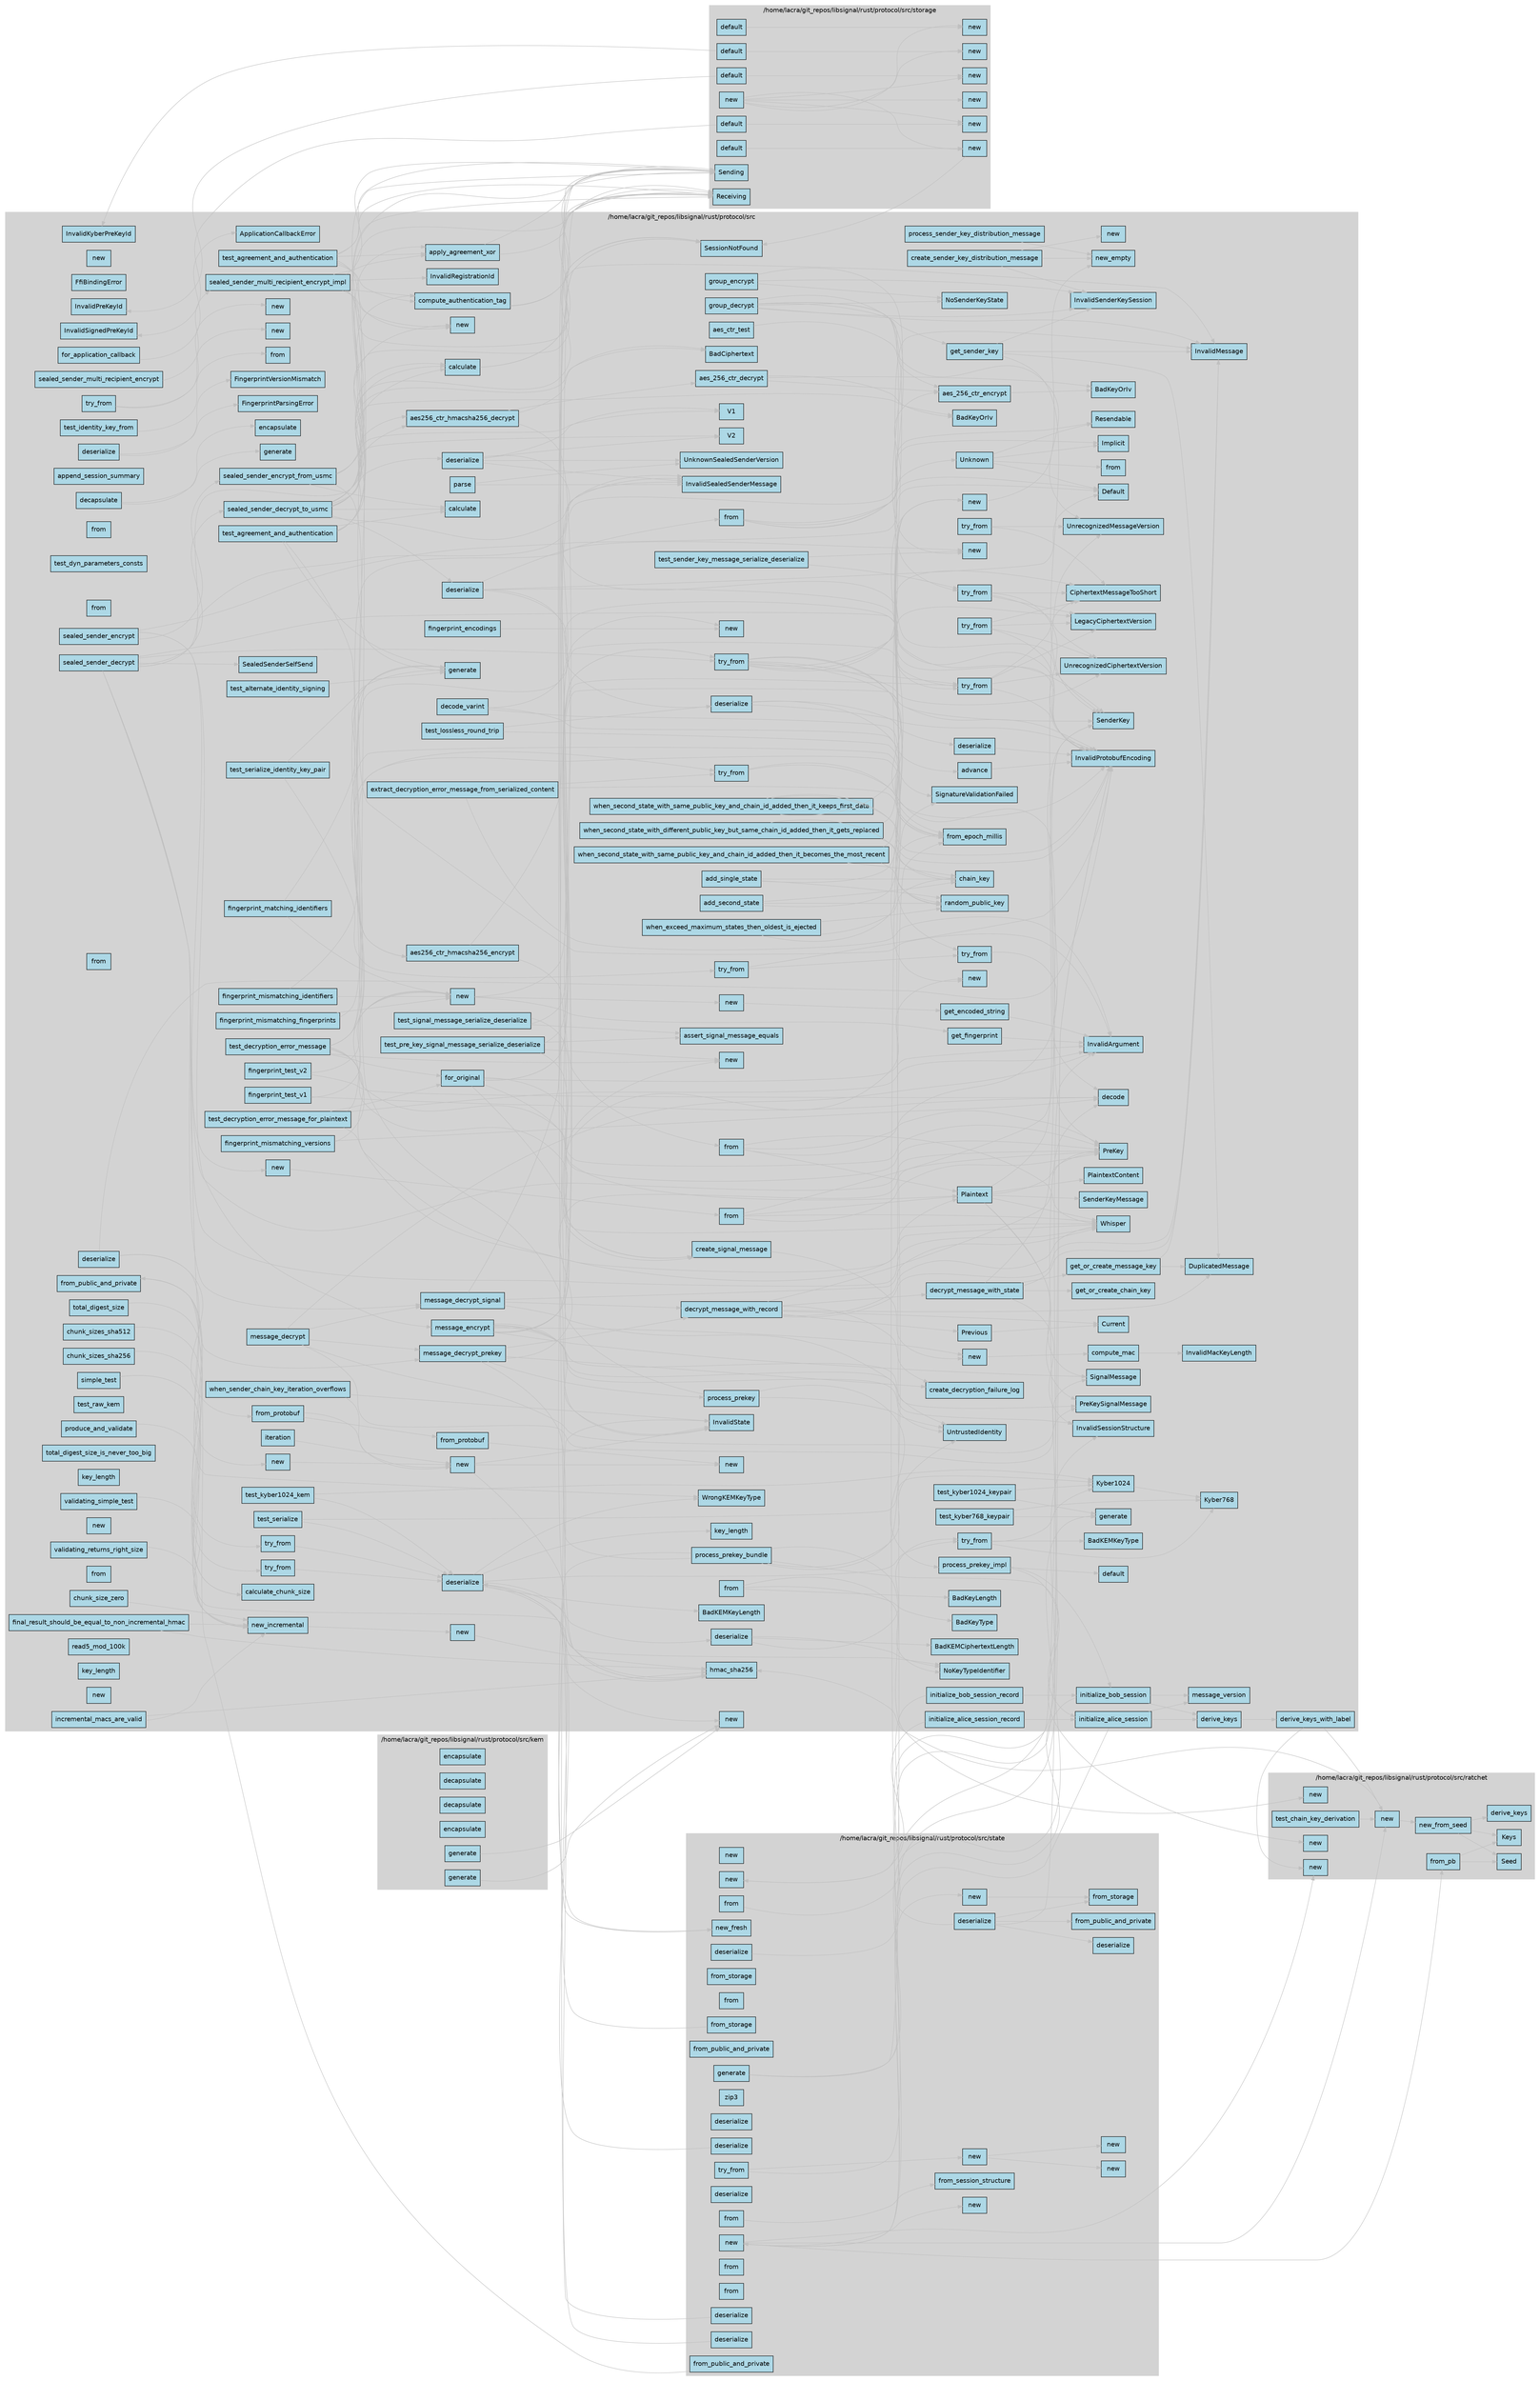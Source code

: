 digraph call_graph {
  rankdir=LR;
  node [shape=box, style=filled, fillcolor=lightblue, fontname=Helvetica];
  edge [color=gray];

  subgraph cluster_0 {
    label = "/home/lacra/git_repos/libsignal/rust/protocol/src";
    style=filled;
    color=lightgrey;
    fontname=Helvetica;
    "rust-analyzer cargo libsignal-protocol 0.1.0 error/SignalProtocolError#BadKEMKeyLength#" [label="BadKEMKeyLength", tooltip="    /// bad KEM ciphertext length <     BadKEMKeyLength(kem::KeyType, usize), {1}> for key with type <{0}>     BadKEMCiphertextLength(kem::KeyType, usize), }"]
    "rust-analyzer cargo libsignal-protocol 0.1.0 session_cipher/CurrentOrPrevious#Previous#" [label="Previous", tooltip="            '              );         }         log::error!( {}' ,             create_decryption_failure_log(remote_address, &errs, record, ciphertext)?         );         Err(SignalProtocolError::Inv..."]
    "rust-analyzer cargo libsignal-protocol 0.1.0 error/impl#[SignalProtocolError]for_application_callback()." [label="for_application_callback", tooltip="    ) -> impl FnOnce(E) -> Self      pub fn for_application_callback<E: std::error::Error + Send + Sync + UnwindSafe + 'static>(         method: &'static str, {         move |error| Self::ApplicationC..."]
    "rust-analyzer cargo libsignal-protocol 0.1.0 kem/Parameters#generate()." [label="generate", tooltip="trait DynParameters      fn generate() -> (KeyMaterial<Public>, KeyMaterial<Secret>);     fn encapsulate(pub_key: &KeyMaterial<Public>) -> (SharedSecret, RawCiphertext);     fn decapsulate(secret_key:..."]
    "rust-analyzer cargo libsignal-protocol 0.1.0 incremental_mac/calculate_chunk_size()." [label="calculate_chunk_size", tooltip="pub const fn calculate_chunk_size<D>(data_size: usize) -> usize where     D: FixedOutput,     D::OutputSize: ArrayLength<u8>, {     assert!(         0 == TARGET_TOTAL_DIGEST_SIZE % D::OutputSize::USIZ..."]
    "rust-analyzer cargo libsignal-protocol 0.1.0 error/SignalProtocolError#InvalidSessionStructure#" [label="InvalidSessionStructure", tooltip="    /// invalid sender key session with distribution ID      InvalidSessionStructure(&'static str), {distribution_id}     InvalidSenderKeySession { distribution_id: Uuid },     /// session for {0} has..."]
    "rust-analyzer cargo libsignal-protocol 0.1.0 session/process_prekey()." [label="process_prekey", tooltip=") -> Result<PreKeysUsed>  pub async fn process_prekey(     message: &PreKeySignalMessage,     remote_address: &ProtocolAddress,     session_record: &mut SessionRecord,     identity_store: &mut dyn Ide..."]
    "rust-analyzer cargo libsignal-protocol 0.1.0 error/SignalProtocolError#InvalidProtobufEncoding#" [label="InvalidProtobufEncoding", tooltip="    /// ciphertext serialized bytes were too short <     InvalidProtobufEncoding,  {0}>     CiphertextMessageTooShort(usize),     /// ciphertext version was too old <{0}>     LegacyCiphertextVersion(u..."]
    "rust-analyzer cargo libsignal-protocol 0.1.0 sealed_sender/sealed_sender_v1/test_agreement_and_authentication()." [label="test_agreement_and_authentication", tooltip="    fn test_agreement_and_authentication() -> Result<()>  {         // The sender and recipient each have a long-term identity key pair.         let sender_identity = IdentityKeyPair::generate(&mut ra..."]
    "rust-analyzer cargo libsignal-protocol 0.1.0 session_cipher/decrypt_message_with_state()." [label="decrypt_message_with_state", tooltip="enum CurrentOrPrevious   #[derive(Clone, Copy)] {     Current,     Previous, }"]
    "rust-analyzer cargo libsignal-protocol 0.1.0 sealed_sender/impl#[ServerCertificate]new()." [label="new", tooltip="    ) -> Result<Self>      pub fn new<R: Rng + CryptoRng>(         key_id: u32,         key: PublicKey,         trust_root: &PrivateKey,         rng: &mut R, {         let certificate_pb = proto::seal..."]
    "rust-analyzer cargo libsignal-protocol 0.1.0 sealed_sender/ContentHint#Unknown#" [label="Unknown", tooltip="impl ContentHint      Unknown(u32), }  {     fn to_proto(self) -> Option<i32> {         if self == ContentHint::Default {             None         } else {             Some(u32::from(self) as i32)    ..."]
    "rust-analyzer cargo libsignal-protocol 0.1.0 protocol/impl#[SenderKeyDistributionMessage]new()." [label="new", tooltip="    ) -> Result<Self>      pub fn new(         message_version: u8,         distribution_id: Uuid,         chain_id: u32,         iteration: u32,         chain_key: Vec<u8>,         signing_key: Publi..."]
    "rust-analyzer cargo libsignal-protocol 0.1.0 group_cipher/group_decrypt()." [label="group_decrypt", tooltip=") -> Result<Vec<u8>>  pub async fn group_decrypt(     skm_bytes: &[u8],     sender_key_store: &mut dyn SenderKeyStore,     sender: &ProtocolAddress, {     let skm = SenderKeyMessage::try_from(skm_byte..."]
    "rust-analyzer cargo libsignal-protocol 0.1.0 kem/tests/test_kyber768_keypair()." [label="test_kyber768_keypair", tooltip="    fn test_kyber768_keypair()  {         let kp = KeyPair::generate(KeyType::Kyber768);         assert_eq!(             kyber768::Parameters::SECRET_KEY_LENGTH + 1,             kp.secret_key.serializ..."]
    "rust-analyzer cargo libsignal-protocol 0.1.0 error/SignalProtocolError#FfiBindingError#" [label="FfiBindingError", tooltip="    /// error in method call '     FfiBindingError(String), {0}': {1}     ApplicationCallbackError(         &'static str,         #[source] Box<dyn std::error::Error + Send + Sync + UnwindSafe + 'stat..."]
    "rust-analyzer cargo libsignal-protocol 0.1.0 fingerprint/test/fingerprint_matching_identifiers()." [label="fingerprint_matching_identifiers", tooltip="    fn fingerprint_matching_identifiers() -> Result<()>  {         // testMatchingFingerprints          use rand::rngs::OsRng;          use crate::IdentityKeyPair;          let a_key_pair = IdentityKe..."]
    "rust-analyzer cargo libsignal-protocol 0.1.0 kem/impl#[KeyType][`TryFrom<u8>`]try_from()." [label="try_from", tooltip="    fn try_from(x: u8) -> Result<Self>  {         match x {             #[cfg(any(feature = ' kyber768' , test))]             0x07 => Ok(KeyType::Kyber768),             0x08 => Ok(KeyType::Kyber1024),..."]
    "rust-analyzer cargo libsignal-protocol 0.1.0 incremental_mac/test/produce_and_validate()." [label="produce_and_validate", tooltip="    fn produce_and_validate()  {         let key = TEST_HMAC_KEY;          proptest!(|(input in ' .{0,100}' )| {             let bytes = input.as_bytes();             let mut incremental = new_increme..."]
    "rust-analyzer cargo libsignal-protocol 0.1.0 incremental_mac/test/chunk_sizes_sha512()." [label="chunk_sizes_sha512", tooltip="    fn chunk_sizes_sha512()  {         for (data_size, expected) in [             (0, MINIMUM_CHUNK_SIZE),             (KIBIBYTES, MINIMUM_CHUNK_SIZE),             (10 * KIBIBYTES, MINIMUM_CHUNK_SIZE)..."]
    "rust-analyzer cargo libsignal-protocol 0.1.0 sealed_sender/UnidentifiedSenderMessage#V2#" [label="V2", tooltip="    V2  {         ephemeral_public: PublicKey,         encrypted_message_key: &'a [u8; sealed_sender_v2::MESSAGE_KEY_LEN],         authentication_tag: &'a [u8; sealed_sender_v2::AUTH_TAG_LEN],        ..."]
    "rust-analyzer cargo libsignal-protocol 0.1.0 ratchet/derive_keys_with_label()." [label="derive_keys_with_label", tooltip="fn derive_keys_with_label(label: &[u8], secret_input: &[u8]) -> (RootKey, ChainKey)  {     let mut secrets = [0; 64];     hkdf::Hkdf::<sha2::Sha256>::new(None, secret_input)         .expand(label, &mu..."]
    "rust-analyzer cargo libsignal-protocol 0.1.0 incremental_mac/test/final_result_should_be_equal_to_non_incremental_hmac()." [label="final_result_should_be_equal_to_non_incremental_hmac", tooltip="    fn final_result_should_be_equal_to_non_incremental_hmac()  {         let key = TEST_HMAC_KEY;         proptest!(|(input in ' .{0,100}' )| {             let bytes = input.as_bytes();             le..."]
    "rust-analyzer cargo libsignal-protocol 0.1.0 sealed_sender/ContentHint#Default#" [label="Default", tooltip="impl ContentHint      Default,     Resendable,     Implicit,     Unknown(u32), }  {     fn to_proto(self) -> Option<i32> {         if self == ContentHint::Default {             None         } else {  ..."]
    "rust-analyzer cargo libsignal-protocol 0.1.0 identity_key/impl#[IdentityKeyPair]generate()." [label="generate", tooltip="    pub fn generate<R: CryptoRng + Rng>(csprng: &mut R) -> Self  {         let keypair = KeyPair::generate(csprng);          Self {             identity_key: keypair.public_key.into(),             pri..."]
    "rust-analyzer cargo libsignal-protocol 0.1.0 incremental_mac/test/incremental_macs_are_valid()." [label="incremental_macs_are_valid", tooltip="    fn incremental_macs_are_valid()  {         let key = TEST_HMAC_KEY;          proptest!(|(input in ' .{50,100}' )| {             let bytes = input.as_bytes();             let mut incremental = new_..."]
    "rust-analyzer cargo libsignal-protocol 0.1.0 identity_key/impl#[IdentityKeyPair][`TryFrom<PrivateKey>`]try_from()." [label="try_from", tooltip="    fn try_from(private_key: PrivateKey) -> Result<Self>  {         let identity_key = IdentityKey::new(private_key.public_key()?);         Ok(Self::new(identity_key, private_key))     }"]
    "rust-analyzer cargo libsignal-protocol 0.1.0 identity_key/tests/test_identity_key_from()." [label="test_identity_key_from", tooltip="    fn test_identity_key_from()  {         let key_pair = KeyPair::generate(&mut OsRng);         let key_pair_public_serialized = key_pair.public_key.serialize();         let identity_key = IdentityKe..."]
    "rust-analyzer cargo libsignal-protocol 0.1.0 protocol/impl#[PlaintextContent][`TryFrom<&[u8]>`]try_from()." [label="try_from", tooltip="    fn try_from(value: &[u8]) -> Result<Self>  {         if value.is_empty() {             return Err(SignalProtocolError::CiphertextMessageTooShort(0));         }         if value[0] != Self::PLAINTE..."]
    "rust-analyzer cargo libsignal-protocol 0.1.0 identity_key/tests/test_alternate_identity_signing()." [label="test_alternate_identity_signing", tooltip="    fn test_alternate_identity_signing() -> Result<()>  {         let primary = IdentityKeyPair::generate(&mut OsRng);         let secondary = IdentityKeyPair::generate(&mut OsRng);          let signa..."]
    "rust-analyzer cargo libsignal-protocol 0.1.0 kem/Parameters#encapsulate()." [label="encapsulate", tooltip="trait DynParameters      fn encapsulate(pub_key: &KeyMaterial<Public>) -> (SharedSecret, RawCiphertext);     fn decapsulate(secret_key: &KeyMaterial<Secret>, ciphertext: &[u8]) -> Result<SharedSecret>..."]
    "rust-analyzer cargo libsignal-protocol 0.1.0 group_cipher/process_sender_key_distribution_message()." [label="process_sender_key_distribution_message", tooltip=") -> Result<()>  pub async fn process_sender_key_distribution_message(     sender: &ProtocolAddress,     skdm: &SenderKeyDistributionMessage,     sender_key_store: &mut dyn SenderKeyStore, {     let d..."]
    "rust-analyzer cargo libsignal-protocol 0.1.0 sealed_sender/sealed_sender_v2/test_agreement_and_authentication()." [label="test_agreement_and_authentication", tooltip="    fn test_agreement_and_authentication() -> Result<()>  {         // The sender and recipient each have a long-term identity key pair.         let sender_identity = IdentityKeyPair::generate(&mut ra..."]
    "rust-analyzer cargo libsignal-protocol 0.1.0 group_cipher/create_sender_key_distribution_message()." [label="create_sender_key_distribution_message", tooltip=") -> Result<SenderKeyDistributionMessage>  pub async fn create_sender_key_distribution_message<R: Rng + CryptoRng>(     sender: &ProtocolAddress,     distribution_id: Uuid,     sender_key_store: &mut ..."]
    "rust-analyzer cargo libsignal-protocol 0.1.0 fingerprint/get_encoded_string()." [label="get_encoded_string", tooltip="fn get_encoded_string(fprint: &[u8]) -> Result<String>  {     if fprint.len() < 30 {         return Err(SignalProtocolError::InvalidArgument(             ' DisplayableFingerprint created with short en..."]
    "rust-analyzer cargo libsignal-protocol 0.1.0 sealed_sender/impl#[UnidentifiedSenderMessageContent]deserialize()." [label="deserialize", tooltip="    pub fn deserialize(data: &[u8]) -> Result<Self>  {         let pb = proto::sealed_sender::unidentified_sender_message::Message::decode(data)             .map_err(|_| SignalProtocolError::InvalidPr..."]
    "rust-analyzer cargo libsignal-protocol 0.1.0 fingerprint/impl#[DisplayableFingerprint]new()." [label="new", tooltip="    pub fn new(local: &[u8], remote: &[u8]) -> Result<Self>  {         Ok(Self {             local: get_encoded_string(local)?,             remote: get_encoded_string(remote)?,         })     }"]
    "rust-analyzer cargo libsignal-protocol 0.1.0 fingerprint/impl#[ScannableFingerprint]deserialize()." [label="deserialize", tooltip="    pub fn deserialize(protobuf: &[u8]) -> Result<Self>  {         let fingerprint = proto::fingerprint::CombinedFingerprints::decode(protobuf)             .map_err(|_| SignalProtocolError::Fingerprin..."]
    "rust-analyzer cargo libsignal-protocol 0.1.0 fingerprint/impl#[Fingerprint]get_fingerprint()." [label="get_fingerprint", tooltip="    ) -> Result<Vec<u8>>      fn get_fingerprint(         iterations: u32,         local_id: &[u8],         local_key: &IdentityKey, {         if iterations <= 1 || iterations > 1000000 {             ..."]
    "rust-analyzer cargo libsignal-protocol 0.1.0 crypto/test/aes_ctr_test()." [label="aes_ctr_test", tooltip="    fn aes_ctr_test()  {         let key = hex!(' 603DEB1015CA71BE2B73AEF0857D77811F352C073B6108D72D9810A30914DFF4' );         let ptext = [0u8; 35];          let ctext = aes_256_ctr_encrypt(&ptext, &..."]
    "rust-analyzer cargo libsignal-protocol 0.1.0 kem/KeyType#Kyber1024#" [label="Kyber1024", tooltip="impl KeyType      Kyber1024,     /// ML-KEM 1024 key     #[cfg(feature = ' mlkem1024' )]     MLKEM1024, }  {     fn value(&self) -> u8 {         match self {             #[cfg(any(feature = ' kyber768..."]
    "rust-analyzer cargo libsignal-protocol 0.1.0 sealed_sender/ContentHint#Implicit#" [label="Implicit", tooltip="impl ContentHint      Implicit,     Unknown(u32), }  {     fn to_proto(self) -> Option<i32> {         if self == ContentHint::Default {             None         } else {             Some(u32::from(sel..."]
    "rust-analyzer cargo libsignal-protocol 0.1.0 protocol/CiphertextMessageType#Plaintext#" [label="Plaintext", tooltip="impl CiphertextMessage      Plaintext = 8, }  {     pub fn message_type(&self) -> CiphertextMessageType {         match self {             CiphertextMessage::SignalMessage(_) => CiphertextMessageType:..."]
    "rust-analyzer cargo libsignal-protocol 0.1.0 session_cipher/append_session_summary()." [label="append_session_summary", tooltip="    )      fn append_session_summary(         lines: &mut Vec<String>,         idx: usize,         state: std::result::Result<&SessionState, InvalidSessionError>,         err: Option<&SignalProtocolEr..."]
    "rust-analyzer cargo libsignal-protocol 0.1.0 error/SignalProtocolError#FingerprintParsingError#" [label="FingerprintParsingError", tooltip="    /// bad key type <     FingerprintParsingError,      /// no key type identifier     NoKeyTypeIdentifier, {0:#04x}>     BadKeyType(u8),     /// bad key length <{1}> for key with type <{0}>     BadK..."]
    "rust-analyzer cargo libsignal-protocol 0.1.0 kem/impl#[`Key<T>`]deserialize()." [label="deserialize", tooltip="    pub fn deserialize(value: &[u8]) -> Result<Self>  {         if value.is_empty() {             return Err(SignalProtocolError::NoKeyTypeIdentifier);         }         let key_type = KeyType::try_fr..."]
    "rust-analyzer cargo libsignal-protocol 0.1.0 sender_keys/impl#[SenderKeyRecord]deserialize()." [label="deserialize", tooltip="    pub fn deserialize(buf: &[u8]) -> Result<SenderKeyRecord, SignalProtocolError>  {         let skr = storage_proto::SenderKeyRecordStructure::decode(buf)             .map_err(|_| SignalProtocolErro..."]
    "rust-analyzer cargo libsignal-protocol 0.1.0 error/SignalProtocolError#BadKeyLength#" [label="BadKeyLength", tooltip="    /// untrusted identity for address      BadKeyLength(KeyType, usize),      /// invalid signature detected     SignatureValidationFailed,  {0}     UntrustedIdentity(crate::ProtocolAddress),      //..."]
    "rust-analyzer cargo libsignal-protocol 0.1.0 fingerprint/test/fingerprint_encodings()." [label="fingerprint_encodings", tooltip="    fn fingerprint_encodings() -> Result<()>  {         let l = vec![0x12; 32];         let r = vec![0xBA; 32];          let fprint2 = ScannableFingerprint::new(2, &l, &r);         let proto2 = fprint..."]
    "rust-analyzer cargo libsignal-protocol 0.1.0 kem/impl#[`Key<Secret>`][`TryFrom<&[u8]>`]try_from()." [label="try_from", tooltip="    fn try_from(value: &[u8]) -> Result<Self>  {         Self::deserialize(value)     }"]
    "rust-analyzer cargo libsignal-protocol 0.1.0 ratchet/initialize_alice_session_record()." [label="initialize_alice_session_record", tooltip=") -> Result<SessionRecord>  pub fn initialize_alice_session_record<R: Rng + CryptoRng>(     parameters: &AliceSignalProtocolParameters,     csprng: &mut R, {     Ok(SessionRecord::new(initialize_alice..."]
    "rust-analyzer cargo libsignal-protocol 0.1.0 protocol/tests/test_pre_key_signal_message_serialize_deserialize()." [label="test_pre_key_signal_message_serialize_deserialize", tooltip="    fn test_pre_key_signal_message_serialize_deserialize() -> Result<()>  {         let mut csprng = OsRng;         let identity_key_pair = KeyPair::generate(&mut csprng);         let base_key_pair = ..."]
    "rust-analyzer cargo libsignal-protocol 0.1.0 error/SignalProtocolError#InvalidMessage#" [label="InvalidMessage", tooltip="    /// error while invoking an ffi callback:      InvalidMessage(crate::CiphertextMessageType, &'static str),  {0}     FfiBindingError(String),     /// error in method call '{0}': {1}     Application..."]
    "rust-analyzer cargo libsignal-protocol 0.1.0 crypto/DecryptionError#BadKeyOrIv#" [label="BadKeyOrIv", tooltip="fn aes_256_ctr_encrypt(ptext: &[u8], key: &[u8]) -> Result<Vec<u8>, EncryptionError>      BadKeyOrIv,     /// Either the input is malformed, or the MAC doesn't match on decryption.     ///     /// The..."]
    "rust-analyzer cargo libsignal-protocol 0.1.0 sealed_sender/decode_varint()." [label="decode_varint", tooltip="        fn decode_varint(buf: &mut &[u8]) -> Result<u32>  {             let result: usize = prost::decode_length_delimiter(*buf)                 .map_err(|_| SignalProtocolError::InvalidProtobufEncodi..."]
    "rust-analyzer cargo libsignal-protocol 0.1.0 kem/tests/test_serialize()." [label="test_serialize", tooltip="    fn test_serialize()  {         let pk_bytes = include_bytes!(' kem/test-data/pk.dat' );         let sk_bytes = include_bytes!(' kem/test-data/sk.dat' );          let mut serialized_pk = Vec::with_..."]
    "rust-analyzer cargo libsignal-protocol 0.1.0 sealed_sender/impl#[ServerCertificate]deserialize()." [label="deserialize", tooltip="    pub fn deserialize(data: &[u8]) -> Result<Self>  {         let pb = proto::sealed_sender::ServerCertificate::decode(data)             .map_err(|_| SignalProtocolError::InvalidProtobufEncoding)?;  ..."]
    "rust-analyzer cargo libsignal-protocol 0.1.0 protocol/impl#[KyberPayload]new()." [label="new", tooltip="    pub fn new(id: KyberPreKeyId, ciphertext: kem::SerializedCiphertext) -> Self  {         Self {             pre_key_id: id,             ciphertext,         }     }"]
    "rust-analyzer cargo libsignal-protocol 0.1.0 identity_key/impl#[IdentityKeyPair][`From<KeyPair>`]from()." [label="from", tooltip="    fn from(value: KeyPair) -> Self  {         Self {             identity_key: value.public_key.into(),             private_key: value.private_key,         }     }"]
    "rust-analyzer cargo libsignal-protocol 0.1.0 sender_keys/sender_key_record_add_sender_key_state_tests/chain_key()." [label="chain_key", tooltip="    fn chain_key(i: u128) -> Vec<u8>  {         i.to_be_bytes().to_vec()     }"]
    "rust-analyzer cargo libsignal-protocol 0.1.0 error/SignalProtocolError#UnrecognizedCiphertextVersion#" [label="UnrecognizedCiphertextVersion", tooltip="    /// unrecognized message version <     UnrecognizedCiphertextVersion(u8), {0}>     UnrecognizedMessageVersion(u32),      /// fingerprint version number mismatch them {0} us {1}     FingerprintVers..."]
    "rust-analyzer cargo libsignal-protocol 0.1.0 incremental_mac/impl#[`Incremental<M>`]new()." [label="new", tooltip="    pub fn new(mac: M, chunk_size: usize) -> Self  {         assert!(chunk_size > 0, ' chunk size must be positive' );         Self {             mac,             chunk_size,             unused_length..."]
    "rust-analyzer cargo libsignal-protocol 0.1.0 protocol/CiphertextMessageType#PreKey#" [label="PreKey", tooltip="impl CiphertextMessage      PreKey = 3,     SenderKey = 7,     Plaintext = 8, }  {     pub fn message_type(&self) -> CiphertextMessageType {         match self {             CiphertextMessage::SignalM..."]
    "rust-analyzer cargo libsignal-protocol 0.1.0 kem/tests/test_dyn_parameters_consts()." [label="test_dyn_parameters_consts", tooltip="    fn test_dyn_parameters_consts()  {         assert_eq!(             kyber1024::Parameters::SECRET_KEY_LENGTH,             kyber1024::Parameters.secret_key_length()         );         assert_eq!(   ..."]
    "rust-analyzer cargo libsignal-protocol 0.1.0 group_cipher/group_encrypt()." [label="group_encrypt", tooltip=") -> Result<SenderKeyMessage>  pub async fn group_encrypt<R: Rng + CryptoRng>(     sender_key_store: &mut dyn SenderKeyStore,     sender: &ProtocolAddress,     distribution_id: Uuid,     plaintext: &[..."]
    "rust-analyzer cargo libsignal-protocol 0.1.0 sealed_sender/sealed_sender_decrypt_to_usmc()." [label="sealed_sender_decrypt_to_usmc", tooltip=") -> Result<UnidentifiedSenderMessageContent>  pub async fn sealed_sender_decrypt_to_usmc(     ciphertext: &[u8],     identity_store: &dyn IdentityKeyStore, {     let our_identity = identity_store.get..."]
    "rust-analyzer cargo libsignal-protocol 0.1.0 identity_key/impl#[KeyPair][`From<IdentityKeyPair>`]from()." [label="from", tooltip="    fn from(value: IdentityKeyPair) -> Self  {         Self::new(value.identity_key.into(), value.private_key)     }"]
    "rust-analyzer cargo libsignal-protocol 0.1.0 error/SignalProtocolError#BadKEMCiphertextLength#" [label="BadKEMCiphertextLength", tooltip="impl SignalProtocolError      BadKEMCiphertextLength(kem::KeyType, usize), }  {     /// Convenience factory for [`SignalProtocolError::ApplicationCallbackError`].     #[inline]     pub fn for_applicat..."]
    "rust-analyzer cargo libsignal-protocol 0.1.0 error/SignalProtocolError#InvalidState#" [label="InvalidState", tooltip="    /// ciphertext serialized bytes were too short <     InvalidState(&'static str, String),      /// protobuf encoding was invalid     InvalidProtobufEncoding,  {0}>     CiphertextMessageTooShort(usi..."]
    "rust-analyzer cargo libsignal-protocol 0.1.0 error/SignalProtocolError#UnknownSealedSenderVersion#" [label="UnknownSealedSenderVersion", tooltip="    /// bad KEM key type <     UnknownSealedSenderVersion(u8),     /// self send of a sealed sender message     SealedSenderSelfSend,  {0:#04x}>     BadKEMKeyType(u8),     /// unexpected KEM key type ..."]
    "rust-analyzer cargo libsignal-protocol 0.1.0 error/SignalProtocolError#InvalidMacKeyLength#" [label="InvalidMacKeyLength", tooltip="    /// missing sender key state for distribution ID      InvalidMacKeyLength(usize),  {distribution_id}     NoSenderKeyState { distribution_id: Uuid },      /// session with {0} not found     Session..."]
    "rust-analyzer cargo libsignal-protocol 0.1.0 sender_keys/sender_chain_key_iteration_tests/iteration()." [label="iteration", tooltip="    fn iteration()  {         let mut sender_chain_key =             SenderChainKey::new(INITIAL_ITERATION, INITIAL_SEED_KEY.to_vec());          let mut seen_seeds = HashSet::new();         seen_seeds..."]
    "rust-analyzer cargo libsignal-protocol 0.1.0 protocol/impl#[SignalMessage]new()." [label="new", tooltip="    ) -> Result<Self>      pub fn new(         message_version: u8,         mac_key: &[u8],         sender_ratchet_key: PublicKey,         counter: u32,         previous_counter: u32,         cipherte..."]
    "rust-analyzer cargo libsignal-protocol 0.1.0 kem/KeyKind#key_length()." [label="key_length", tooltip="pub enum Public      fn key_length(key_type: KeyType) -> usize; }  {}  impl KeyKind for Public {     fn key_length(key_type: KeyType) -> usize {         key_type.parameters().public_key_length()     }..."]
    "rust-analyzer cargo libsignal-protocol 0.1.0 sealed_sender/sealed_sender_v1/impl#[EphemeralKeys]calculate()." [label="calculate", tooltip="        ) -> Result<Self>          pub(super) fn calculate(             our_keys: &KeyPair,             their_public: &PublicKey,             direction: Direction, {             let our_pub_key = our_..."]
    "rust-analyzer cargo libsignal-protocol 0.1.0 error/SignalProtocolError#ApplicationCallbackError#" [label="ApplicationCallbackError", tooltip="    /// invalid sealed sender message:      ApplicationCallbackError(         &'static str,         #[source] Box<dyn std::error::Error + Send + Sync + UnwindSafe + 'static>,     ),  {0}     InvalidSe..."]
    "rust-analyzer cargo libsignal-protocol 0.1.0 session/process_prekey_bundle()." [label="process_prekey_bundle", tooltip=") -> Result<()>  pub async fn process_prekey_bundle<R: Rng + CryptoRng>(     remote_address: &ProtocolAddress,     session_store: &mut dyn SessionStore,     identity_store: &mut dyn IdentityKeyStore, ..."]
    "rust-analyzer cargo libsignal-protocol 0.1.0 identity_key/impl#[IdentityKey]new()." [label="new", tooltip="    pub fn new(public_key: PublicKey) -> Self  {         Self { public_key }     }"]
    "rust-analyzer cargo libsignal-protocol 0.1.0 protocol/impl#[SenderKeyMessage][`TryFrom<&[u8]>`]try_from()." [label="try_from", tooltip="    fn try_from(value: &[u8]) -> Result<Self>  {         if value.len() < 1 + Self::SIGNATURE_LEN {             return Err(SignalProtocolError::CiphertextMessageTooShort(value.len()));         }      ..."]
    "rust-analyzer cargo libsignal-protocol 0.1.0 identity_key/tests/test_serialize_identity_key_pair()." [label="test_serialize_identity_key_pair", tooltip="    fn test_serialize_identity_key_pair() -> Result<()>  {         let identity_key_pair = IdentityKeyPair::generate(&mut OsRng);         let serialized = identity_key_pair.serialize();         let de..."]
    "rust-analyzer cargo libsignal-protocol 0.1.0 protocol/CiphertextMessage#PreKeySignalMessage#" [label="PreKeySignalMessage", tooltip="pub enum CiphertextMessageType      PreKeySignalMessage(PreKeySignalMessage),     SenderKeyMessage(SenderKeyMessage),     PlaintextContent(PlaintextContent), }  #[derive(Copy, Clone, Eq, PartialEq, De..."]
    "rust-analyzer cargo libsignal-protocol 0.1.0 protocol/CiphertextMessageType#Whisper#" [label="Whisper", tooltip="impl CiphertextMessage      Whisper = 2,     PreKey = 3,     SenderKey = 7,     Plaintext = 8, }  {     pub fn message_type(&self) -> CiphertextMessageType {         match self {             Ciphertex..."]
    "rust-analyzer cargo libsignal-protocol 0.1.0 error/SignalProtocolError#InvalidRegistrationId#" [label="InvalidRegistrationId", tooltip="    /// message with old counter      InvalidRegistrationId(crate::ProtocolAddress, u32),  {0} / {1}     DuplicatedMessage(u32, u32),     /// invalid {0:?} message: {1}     InvalidMessage(crate::Ciphe..."]
    "rust-analyzer cargo libsignal-protocol 0.1.0 protocol/impl#[SenderKeyDistributionMessage][`TryFrom<&[u8]>`]try_from()." [label="try_from", tooltip="    fn try_from(value: &[u8]) -> Result<Self>  {         // The message contains at least a X25519 key and a chain key         if value.len() < 1 + 32 + 32 {             return Err(SignalProtocolError..."]
    "rust-analyzer cargo libsignal-protocol 0.1.0 sealed_sender/UnidentifiedSenderMessage#V1#" [label="V1", tooltip="    V1  {         ephemeral_public: PublicKey,         encrypted_static: Vec<u8>,         encrypted_message: Vec<u8>,     },"]
    "rust-analyzer cargo libsignal-protocol 0.1.0 sender_keys/sender_key_record_add_sender_key_state_tests/add_second_state()." [label="add_second_state", tooltip="    fn add_second_state()  {         let mut context = TestContext::new();          let chain_id_1 = 1;         let chain_id_2 = 2;         let record_key_1 = (random_public_key(), chain_id_1);       ..."]
    "rust-analyzer cargo libsignal-protocol 0.1.0 sender_keys/sender_key_record_add_sender_key_state_tests/add_single_state()." [label="add_single_state", tooltip="    fn add_single_state()  {         let mut context = TestContext::new();          let public_key = random_public_key();         let chain_id = 1;         let chain_key = chain_key(1);         let re..."]
    "rust-analyzer cargo libsignal-protocol 0.1.0 ratchet/derive_keys()." [label="derive_keys", tooltip="fn derive_keys(has_kyber: bool, secret_input: &[u8]) -> (RootKey, ChainKey)  {     let label = if has_kyber {         b' WhisperText_X25519_SHA-256_CRYSTALS-KYBER-1024' .as_slice()     } else {       ..."]
    "rust-analyzer cargo libsignal-protocol 0.1.0 protocol/tests/assert_signal_message_equals()." [label="assert_signal_message_equals", tooltip="    fn assert_signal_message_equals(m1: &SignalMessage, m2: &SignalMessage)  {         assert_eq!(m1.message_version, m2.message_version);         assert_eq!(m1.sender_ratchet_key, m2.sender_ratchet_k..."]
    "rust-analyzer cargo libsignal-protocol 0.1.0 sealed_sender/impl#[`SealedSenderV2SentMessage<'a>`]parse()." [label="parse", tooltip="    pub fn parse(data: &'a [u8]) -> Result<Self>  {         if data.is_empty() {             return Err(SignalProtocolError::InvalidSealedSenderMessage(                 ' Message was empty' .to_owned(..."]
    "rust-analyzer cargo libsignal-protocol 0.1.0 kem/Parameters#decapsulate()." [label="decapsulate", tooltip="trait DynParameters      fn decapsulate(secret_key: &KeyMaterial<Secret>, ciphertext: &[u8]) -> Result<SharedSecret>; }  /// Acts as a bridge between the static [Parameters] trait and the dynamic [Key..."]
    "rust-analyzer cargo libsignal-protocol 0.1.0 session_cipher/decrypt_message_with_record()." [label="decrypt_message_with_record", tooltip=") -> Result<Vec<u8>>  fn decrypt_message_with_record<R: Rng + CryptoRng>(     remote_address: &ProtocolAddress,     record: &mut SessionRecord,     ciphertext: &SignalMessage,     original_message_typ..."]
    "rust-analyzer cargo libsignal-protocol 0.1.0 incremental_mac/test/new_incremental()." [label="new_incremental", tooltip="    fn new_incremental(key: &[u8], chunk_size: usize) -> Incremental<Hmac<Sha256>>  {         let hmac = Hmac::<Sha256>::new_from_slice(key)             .expect(' Should be able to create a new HMAC i..."]
    "rust-analyzer cargo libsignal-protocol 0.1.0 identity_key/impl#[IdentityKey][`TryFrom<&[u8]>`]try_from()." [label="try_from", tooltip="    fn try_from(value: &[u8]) -> Result<Self>  {         IdentityKey::decode(value)     }"]
    "rust-analyzer cargo libsignal-protocol 0.1.0 fingerprint/impl#[ScannableFingerprint]new()." [label="new", tooltip="    fn new(version: u32, local_fprint: &[u8], remote_fprint: &[u8]) -> Self  {         Self {             version,             local_fingerprint: local_fprint[..32].to_vec(),             remote_finger..."]
    "rust-analyzer cargo libsignal-protocol 0.1.0 fingerprint/test/fingerprint_mismatching_identifiers()." [label="fingerprint_mismatching_identifiers", tooltip="    fn fingerprint_mismatching_identifiers() -> Result<()>  {         use rand::rngs::OsRng;          use crate::IdentityKeyPair;          let a_key_pair = IdentityKeyPair::generate(&mut OsRng);      ..."]
    "rust-analyzer cargo libsignal-protocol 0.1.0 fingerprint/test/fingerprint_mismatching_versions()." [label="fingerprint_mismatching_versions", tooltip="    fn fingerprint_mismatching_versions() -> Result<()>  {         let a_key = IdentityKey::decode(ALICE_IDENTITY)?;         let b_key = IdentityKey::decode(BOB_IDENTITY)?;          let iterations = 5..."]
    "rust-analyzer cargo libsignal-protocol 0.1.0 error/SignalProtocolError#InvalidKyberPreKeyId#" [label="InvalidKyberPreKeyId", tooltip="    /// invalid MAC key length <     InvalidKyberPreKeyId,  {0}>     InvalidMacKeyLength(usize),      /// missing sender key state for distribution ID {distribution_id}     NoSenderKeyState { distribu..."]
    "rust-analyzer cargo libsignal-protocol 0.1.0 protocol/tests/test_decryption_error_message_for_plaintext()." [label="test_decryption_error_message_for_plaintext", tooltip="    fn test_decryption_error_message_for_plaintext()  {         assert!(matches!(             DecryptionErrorMessage::for_original(                 &[],                 CiphertextMessageType::Plaintex..."]
    "rust-analyzer cargo libsignal-protocol 0.1.0 crypto/aes256_ctr_hmacsha256_encrypt()." [label="aes256_ctr_hmacsha256_encrypt", tooltip=") -> Result<Vec<u8>, EncryptionError>  pub(crate) fn aes256_ctr_hmacsha256_encrypt(     msg: &[u8],     cipher_key: &[u8],     mac_key: &[u8], {     let mut ctext = aes_256_ctr_encrypt(msg, cipher_key..."]
    "rust-analyzer cargo libsignal-protocol 0.1.0 timestamp/impl#[`std::time::SystemTime`][`From<Timestamp>`]from()." [label="from", tooltip="    fn from(value: Timestamp) -> Self  {         Self::UNIX_EPOCH + std::time::Duration::from_millis(value.epoch_millis())     }"]
    "rust-analyzer cargo libsignal-protocol 0.1.0 session_cipher/CurrentOrPrevious#Current#" [label="Current", tooltip="            '                  previous_state_count(),             );         }         log::error!( {}' ,             create_decryption_failure_log(remote_address, &errs, record, ciphertext)?        ..."]
    "rust-analyzer cargo libsignal-protocol 0.1.0 sealed_sender/impl#[u32][`From<ContentHint>`]from()." [label="from", tooltip="    fn from(hint: ContentHint) -> Self  {         hint.to_u32()     }"]
    "rust-analyzer cargo libsignal-protocol 0.1.0 ratchet/message_version()." [label="message_version", tooltip="fn message_version(has_kyber: bool) -> u8  {     if has_kyber {         CIPHERTEXT_MESSAGE_CURRENT_VERSION     } else {         CIPHERTEXT_MESSAGE_PRE_KYBER_VERSION     } }"]
    "rust-analyzer cargo libsignal-protocol 0.1.0 session_cipher/message_decrypt_prekey()." [label="message_decrypt_prekey", tooltip=") -> Result<Vec<u8>>  pub async fn message_decrypt_prekey<R: Rng + CryptoRng>(     ciphertext: &PreKeySignalMessage,     remote_address: &ProtocolAddress,     session_store: &mut dyn SessionStore,    ..."]
    "rust-analyzer cargo libsignal-protocol 0.1.0 sealed_sender/sealed_sender_multi_recipient_encrypt()." [label="sealed_sender_multi_recipient_encrypt", tooltip="pub async fn sealed_sender_multi_recipient_encrypt<     R: Rng + CryptoRng,     X: IntoIterator<Item = ServiceId>, >(     destinations: &[&ProtocolAddress],     destination_sessions: &[&SessionRecord]..."]
    "rust-analyzer cargo libsignal-protocol 0.1.0 kem/impl#[`KeyMaterial<T>`]new()." [label="new", tooltip="    fn new(data: Box<[u8]>) -> Self  {         KeyMaterial {             data,             kind: PhantomData,         }     }"]
    "rust-analyzer cargo libsignal-protocol 0.1.0 identity_key/impl#[IdentityKeyPair][`TryFrom<&[u8]>`]try_from()." [label="try_from", tooltip="    fn try_from(value: &[u8]) -> Result<Self>  {         let structure = proto::storage::IdentityKeyPairStructure::decode(value)             .map_err(|_| SignalProtocolError::InvalidProtobufEncoding)?..."]
    "rust-analyzer cargo libsignal-protocol 0.1.0 protocol/impl#[PreKeySignalMessage]new()." [label="new", tooltip="    ) -> Result<Self>      pub fn new(         message_version: u8,         registration_id: u32,         pre_key_id: Option<PreKeyId>,         signed_pre_key_id: SignedPreKeyId,         kyber_payload..."]
    "rust-analyzer cargo libsignal-protocol 0.1.0 kem/impl#[KeyPair]generate()." [label="generate", tooltip="    pub fn generate(key_type: KeyType) -> Self  {         let (pk, sk) = key_type.parameters().generate();         Self {             secret_key: SecretKey {                 key_type,                 ..."]
    "rust-analyzer cargo libsignal-protocol 0.1.0 kem/KeyType#Kyber768#" [label="Kyber768", tooltip="impl KeyType      Kyber768,     /// Kyber1024 key     Kyber1024,     /// ML-KEM 1024 key     #[cfg(feature = ' mlkem1024' )]     MLKEM1024, }  {     fn value(&self) -> u8 {         match self {       ..."]
    "rust-analyzer cargo libsignal-protocol 0.1.0 protocol/extract_decryption_error_message_from_serialized_content()." [label="extract_decryption_error_message_from_serialized_content", tooltip=") -> Result<DecryptionErrorMessage>  pub fn extract_decryption_error_message_from_serialized_content(     bytes: &[u8], {     if bytes.last() != Some(&PlaintextContent::PADDING_BOUNDARY_BYTE) {       ..."]
    "rust-analyzer cargo libsignal-protocol 0.1.0 sealed_sender/sealed_sender_v2/impl#[DerivedKeys]new()." [label="new", tooltip="        pub(super) fn new(m: &[u8]) -> DerivedKeys  {             Self {                 kdf: hkdf::Hkdf::<sha2::Sha256>::new(None, m),             }         }"]
    "rust-analyzer cargo libsignal-protocol 0.1.0 identity_key/impl#[IdentityKeyPair]new()." [label="new", tooltip="    pub fn new(identity_key: IdentityKey, private_key: PrivateKey) -> Self  {         Self {             identity_key,             private_key,         }     }"]
    "rust-analyzer cargo libsignal-protocol 0.1.0 group_cipher/get_sender_key()." [label="get_sender_key", tooltip=") -> Result<SenderMessageKey>  fn get_sender_key(     state: &mut SenderKeyState,     iteration: u32,     distribution_id: Uuid, {     let sender_chain_key = state         .sender_chain_key()         ..."]
    "rust-analyzer cargo libsignal-protocol 0.1.0 fingerprint/test/fingerprint_test_v1()." [label="fingerprint_test_v1", tooltip="    fn fingerprint_test_v1() -> Result<()>  {         // testVectorsVersion1 in Java          let a_key = IdentityKey::decode(ALICE_IDENTITY)?;         let b_key = IdentityKey::decode(BOB_IDENTITY)?; ..."]
    "rust-analyzer cargo libsignal-protocol 0.1.0 error/SignalProtocolError#InvalidSignedPreKeyId#" [label="InvalidSignedPreKeyId", tooltip="    /// invalid MAC key length <     InvalidSignedPreKeyId,     /// invalid Kyber prekey identifier     InvalidKyberPreKeyId,  {0}>     InvalidMacKeyLength(usize),      /// missing sender key state fo..."]
    "rust-analyzer cargo libsignal-protocol 0.1.0 crypto/aes_256_ctr_decrypt()." [label="aes_256_ctr_decrypt", tooltip="fn aes_256_ctr_decrypt(ctext: &[u8], key: &[u8]) -> Result<Vec<u8>, DecryptionError>  {     aes_256_ctr_encrypt(ctext, key).map_err(|e| match e {         EncryptionError::BadKeyOrIv => DecryptionError..."]
    "rust-analyzer cargo libsignal-protocol 0.1.0 sealed_sender/sealed_sender_decrypt()." [label="sealed_sender_decrypt", tooltip=") -> Result<SealedSenderDecryptionResult>  pub async fn sealed_sender_decrypt(     ciphertext: &[u8],     trust_root: &PublicKey,     timestamp: Timestamp,     local_e164: Option<String>,     local_uu..."]
    "rust-analyzer cargo libsignal-protocol 0.1.0 sealed_sender/sealed_sender_encrypt_from_usmc()." [label="sealed_sender_encrypt_from_usmc", tooltip=") -> Result<Vec<u8>>  pub async fn sealed_sender_encrypt_from_usmc<R: Rng + CryptoRng>(     destination: &ProtocolAddress,     usmc: &UnidentifiedSenderMessageContent,     identity_store: &dyn Identit..."]
    "rust-analyzer cargo libsignal-protocol 0.1.0 sender_keys/impl#[SenderKeyState]from_protobuf()." [label="from_protobuf", tooltip="    pub(crate) fn from_protobuf(state: storage_proto::SenderKeyStateStructure) -> Self  {         Self { state }     }"]
    "rust-analyzer cargo libsignal-protocol 0.1.0 sender_keys/sender_key_record_add_sender_key_state_tests/when_second_state_with_different_public_key_but_same_chain_id_added_then_it_gets_replaced()." [label="when_second_state_with_different_public_key_but_same_chain_id_added_then_it_gets_replaced", tooltip="    fn when_second_state_with_different_public_key_but_same_chain_id_added_then_it_gets_replaced()  {         let mut context = TestContext::new();          let chain_id = 1;         let record_key_1 ..."]
    "rust-analyzer cargo libsignal-protocol 0.1.0 error/SignalProtocolError#SignatureValidationFailed#" [label="SignatureValidationFailed", tooltip="    /// untrusted identity for address      SignatureValidationFailed,  {0}     UntrustedIdentity(crate::ProtocolAddress),      /// invalid prekey identifier     InvalidPreKeyId,     /// invalid signe..."]
    "rust-analyzer cargo libsignal-protocol 0.1.0 sealed_sender/sealed_sender_v2/compute_authentication_tag()." [label="compute_authentication_tag", tooltip="    ) -> Result<[u8; AUTH_TAG_LEN]>      pub(super) fn compute_authentication_tag(         our_keys: &IdentityKeyPair,         their_key: &IdentityKey,         direction: Direction,         ephemeral_..."]
    "rust-analyzer cargo libsignal-protocol 0.1.0 kem/impl#[KeyPair]from_public_and_private()." [label="from_public_and_private", tooltip="    pub fn from_public_and_private(public_key: &[u8], secret_key: &[u8]) -> Result<Self>  {         let public_key = PublicKey::try_from(public_key)?;         let secret_key = SecretKey::try_from(secr..."]
    "rust-analyzer cargo libsignal-protocol 0.1.0 error/SignalProtocolError#SessionNotFound#" [label="SessionNotFound", tooltip="    /// invalid session:      SessionNotFound(crate::ProtocolAddress), {0}     InvalidSessionStructure(&'static str),     /// invalid sender key session with distribution ID {distribution_id}     Inva..."]
    "rust-analyzer cargo libsignal-protocol 0.1.0 sealed_sender/impl#[ContentHint][`From<u32>`]from()." [label="from", tooltip="    fn from(raw_value: u32) -> Self  {         use proto::sealed_sender::unidentified_sender_message::message::ContentHint as ProtoContentHint;         assert!(!ProtoContentHint::is_valid(0));        ..."]
    "rust-analyzer cargo libsignal-protocol 0.1.0 error/SignalProtocolError#NoKeyTypeIdentifier#" [label="NoKeyTypeIdentifier", tooltip="    /// bad key type <     NoKeyTypeIdentifier, {0:#04x}>     BadKeyType(u8),     /// bad key length <{1}> for key with type <{0}>     BadKeyLength(KeyType, usize),      /// invalid signature detected..."]
    "rust-analyzer cargo libsignal-protocol 0.1.0 crypto/EncryptionError#BadKeyOrIv#" [label="BadKeyOrIv", tooltip="pub(crate) enum DecryptionError      BadKeyOrIv, }  #[derive(Debug)] {     /// The key or IV is the wrong length.     BadKeyOrIv,     /// Either the input is malformed, or the MAC doesn't match on dec..."]
    "rust-analyzer cargo libsignal-protocol 0.1.0 sender_keys/impl#[SenderMessageKey]new()." [label="new", tooltip="    pub(crate) fn new(iteration: u32, seed: Vec<u8>) -> Self  {         let mut derived = [0; 48];         hkdf::Hkdf::<sha2::Sha256>::new(None, &seed)             .expand(b' WhisperGroup' , &mut deri..."]
    "rust-analyzer cargo libsignal-protocol 0.1.0 error/SignalProtocolError#InvalidArgument#" [label="InvalidArgument", tooltip="    /// invalid state for call to      InvalidArgument(String), {0} to succeed: {1}     InvalidState(&'static str, String),      /// protobuf encoding was invalid     InvalidProtobufEncoding,      ///..."]
    "rust-analyzer cargo libsignal-protocol 0.1.0 session/process_prekey_impl()." [label="process_prekey_impl", tooltip=") -> Result<PreKeysUsed>  async fn process_prekey_impl(     message: &PreKeySignalMessage,     remote_address: &ProtocolAddress,     session_record: &mut SessionRecord,     signed_prekey_store: &dyn S..."]
    "rust-analyzer cargo libsignal-protocol 0.1.0 error/SignalProtocolError#InvalidSenderKeySession#" [label="InvalidSenderKeySession", tooltip="    InvalidSenderKeySession  { distribution_id: Uuid },     /// session for {0} has invalid registration ID {1:X}     InvalidRegistrationId(crate::ProtocolAddress, u32),      /// message with old coun..."]
    "rust-analyzer cargo libsignal-protocol 0.1.0 protocol/impl#[PreKeySignalMessage][`TryFrom<&[u8]>`]try_from()." [label="try_from", tooltip="    fn try_from(value: &[u8]) -> Result<Self>  {         if value.is_empty() {             return Err(SignalProtocolError::CiphertextMessageTooShort(value.len()));         }          let message_versi..."]
    "rust-analyzer cargo libsignal-protocol 0.1.0 incremental_mac/test/chunk_sizes_sha256()." [label="chunk_sizes_sha256", tooltip="    fn chunk_sizes_sha256()  {         for (data_size, expected) in [             (0, MINIMUM_CHUNK_SIZE),             (KIBIBYTES, MINIMUM_CHUNK_SIZE),             (10 * KIBIBYTES, MINIMUM_CHUNK_SIZE)..."]
    "rust-analyzer cargo libsignal-protocol 0.1.0 sender_keys/impl#[SenderChainKey]new()." [label="new", tooltip="    pub(crate) fn new(iteration: u32, chain_key: Vec<u8>) -> Self  {         Self {             iteration,             chain_key,         }     }"]
    "rust-analyzer cargo libsignal-protocol 0.1.0 session_cipher/get_or_create_chain_key()." [label="get_or_create_chain_key", tooltip="        Err(signal_crypto::DecryptionError::BadCiphertext(msg)) =>              ));         } {             log::warn!(' failed to decrypt 1:1 message: {}' , msg);             return Err(SignalProtoco..."]
    "rust-analyzer cargo libsignal-protocol 0.1.0 protocol/CiphertextMessage#SignalMessage#" [label="SignalMessage", tooltip="pub enum CiphertextMessageType      SignalMessage(SignalMessage),     PreKeySignalMessage(PreKeySignalMessage),     SenderKeyMessage(SenderKeyMessage),     PlaintextContent(PlaintextContent), }  #[der..."]
    "rust-analyzer cargo libsignal-protocol 0.1.0 sender_keys/sender_key_record_add_sender_key_state_tests/random_public_key()." [label="random_public_key", tooltip="    fn random_public_key() -> PublicKey  {         KeyPair::generate(&mut OsRng).public_key     }"]
    "rust-analyzer cargo libsignal-protocol 0.1.0 protocol/CiphertextMessage#SenderKeyMessage#" [label="SenderKeyMessage", tooltip="pub enum CiphertextMessageType      SenderKeyMessage(SenderKeyMessage),     PlaintextContent(PlaintextContent), }  #[derive(Copy, Clone, Eq, PartialEq, Debug, num_enum::TryFromPrimitive)] #[repr(u8)] ..."]
    "rust-analyzer cargo libsignal-protocol 0.1.0 incremental_mac/test/chunk_size_zero()." [label="chunk_size_zero", tooltip="    fn chunk_size_zero()  {         new_incremental(&[], 0);     }"]
    "rust-analyzer cargo libsignal-protocol 0.1.0 crypto/aes_256_ctr_encrypt()." [label="aes_256_ctr_encrypt", tooltip="fn aes_256_ctr_encrypt(ptext: &[u8], key: &[u8]) -> Result<Vec<u8>, EncryptionError>  {     let key: [u8; 32] = key.try_into().map_err(|_| EncryptionError::BadKeyOrIv)?;      let zero_nonce = [0u8; 16..."]
    "rust-analyzer cargo libsignal-protocol 0.1.0 sealed_sender/impl#[UnidentifiedSenderMessageContent]new()." [label="new", tooltip="    ) -> Result<Self>      pub fn new(         msg_type: CiphertextMessageType,         sender: SenderCertificate,         contents: Vec<u8>,         content_hint: ContentHint,         group_id: Optio..."]
    "rust-analyzer cargo libsignal-protocol 0.1.0 kem/tests/test_raw_kem()." [label="test_raw_kem", tooltip="    fn test_raw_kem()  {         use pqcrypto_kyber::kyber1024::{decapsulate, encapsulate, keypair};         let (pk, sk) = keypair();         let (ss1, ct) = encapsulate(&pk);         let ss2 = decap..."]
    "rust-analyzer cargo libsignal-protocol 0.1.0 crypto/aes256_ctr_hmacsha256_decrypt()." [label="aes256_ctr_hmacsha256_decrypt", tooltip=") -> Result<Vec<u8>, DecryptionError>  pub(crate) fn aes256_ctr_hmacsha256_decrypt(     ctext: &[u8],     cipher_key: &[u8],     mac_key: &[u8], {     if ctext.len() < 10 {         return Err(Decrypti..."]
    "rust-analyzer cargo libsignal-protocol 0.1.0 sender_keys/sender_key_record_add_sender_key_state_tests/when_second_state_with_same_public_key_and_chain_id_added_then_it_becomes_the_most_recent()." [label="when_second_state_with_same_public_key_and_chain_id_added_then_it_becomes_the_most_recent", tooltip="    fn when_second_state_with_same_public_key_and_chain_id_added_then_it_becomes_the_most_recent()  {         let mut context = TestContext::new();          let chain_id_1 = 1;         let chain_id_2 ..."]
    "rust-analyzer cargo libsignal-protocol 0.1.0 error/SignalProtocolError#FingerprintVersionMismatch#" [label="FingerprintVersionMismatch", tooltip="    /// bad key type <     FingerprintVersionMismatch(u32, u32),     /// fingerprint parsing error     FingerprintParsingError,      /// no key type identifier     NoKeyTypeIdentifier, {0:#04x}>     B..."]
    "rust-analyzer cargo libsignal-protocol 0.1.0 sealed_sender/test_lossless_round_trip()." [label="test_lossless_round_trip", tooltip="fn test_lossless_round_trip() -> Result<()>  {     let trust_root = PrivateKey::deserialize(&[0u8; 32])?;      // To test a hypothetical addition of a new field:     //     // Step 1: temporarily add ..."]
    "rust-analyzer cargo libsignal-protocol 0.1.0 incremental_mac/test/total_digest_size()." [label="total_digest_size", tooltip="        fn total_digest_size(data_size: usize) -> usize  {             let chunk_size = calculate_chunk_size::<Sha256>(data_size);             let num_chunks = std::cmp::max(1, data_size.div_ceil(chun..."]
    "rust-analyzer cargo libsignal-protocol 0.1.0 crypto/DecryptionError#BadCiphertext#" [label="BadCiphertext", tooltip="fn aes_256_ctr_encrypt(ptext: &[u8], key: &[u8]) -> Result<Vec<u8>, EncryptionError>      BadCiphertext(&'static str), }  {     let key: [u8; 32] = key.try_into().map_err(|_| EncryptionError::BadKeyOr..."]
    "rust-analyzer cargo libsignal-protocol 0.1.0 protocol/tests/test_signal_message_serialize_deserialize()." [label="test_signal_message_serialize_deserialize", tooltip="    fn test_signal_message_serialize_deserialize() -> Result<()>  {         let mut csprng = OsRng;         let message = create_signal_message(&mut csprng)?;         let deser_message =             S..."]
    "rust-analyzer cargo libsignal-protocol 0.1.0 incremental_mac/test/total_digest_size_is_never_too_big()." [label="total_digest_size_is_never_too_big", tooltip="    fn total_digest_size_is_never_too_big()  {         fn total_digest_size(data_size: usize) -> usize {             let chunk_size = calculate_chunk_size::<Sha256>(data_size);             let num_chu..."]
    "rust-analyzer cargo libsignal-protocol 0.1.0 session_cipher/create_decryption_failure_log()." [label="create_decryption_failure_log", tooltip=") -> Result<String>  fn create_decryption_failure_log(     remote_address: &ProtocolAddress,     mut errs: &[SignalProtocolError],     record: &SessionRecord,     ciphertext: &SignalMessage, {     fn ..."]
    "rust-analyzer cargo libsignal-protocol 0.1.0 kem/impl#[Public][KeyKind]key_length()." [label="key_length", tooltip="    fn key_length(key_type: KeyType) -> usize  {         key_type.parameters().public_key_length()     }"]
    "rust-analyzer cargo libsignal-protocol 0.1.0 error/SignalProtocolError#InvalidPreKeyId#" [label="InvalidPreKeyId", tooltip="    /// invalid MAC key length <     InvalidPreKeyId,     /// invalid signed prekey identifier     InvalidSignedPreKeyId,     /// invalid Kyber prekey identifier     InvalidKyberPreKeyId,  {0}>     In..."]
    "rust-analyzer cargo libsignal-protocol 0.1.0 identity_key/impl#[IdentityKey]decode()." [label="decode", tooltip="    pub fn decode(value: &[u8]) -> Result<Self>  {         let pk = PublicKey::try_from(value)?;         Ok(Self { public_key: pk })     }"]
    "rust-analyzer cargo libsignal-protocol 0.1.0 sealed_sender/impl#[`UnidentifiedSenderMessage<'a>`]deserialize()." [label="deserialize", tooltip="    fn deserialize(data: &'a [u8]) -> Result<Self>  {         let (version_byte, remaining) = data.split_first().ok_or_else(|| {             SignalProtocolError::InvalidSealedSenderMessage(' Message w..."]
    "rust-analyzer cargo libsignal-protocol 0.1.0 protocol/tests/create_signal_message()." [label="create_signal_message", tooltip="         fn create_signal_message<T>(csprng: &mut T) -> Result<SignalMessage>     where         T: Rng + CryptoRng, {         let mut mac_key = [0u8; 32];         csprng.fill_bytes(&mut mac_key);     ..."]
    "rust-analyzer cargo libsignal-protocol 0.1.0 sealed_sender/ContentHint#Resendable#" [label="Resendable", tooltip="impl ContentHint      Resendable,     Implicit,     Unknown(u32), }  {     fn to_proto(self) -> Option<i32> {         if self == ContentHint::Default {             None         } else {             So..."]
    "rust-analyzer cargo libsignal-protocol 0.1.0 session_cipher/message_decrypt_signal()." [label="message_decrypt_signal", tooltip=") -> Result<Vec<u8>>  pub async fn message_decrypt_signal<R: Rng + CryptoRng>(     ciphertext: &SignalMessage,     remote_address: &ProtocolAddress,     session_store: &mut dyn SessionStore,     ident..."]
    "rust-analyzer cargo libsignal-protocol 0.1.0 timestamp/impl#[Timestamp]from_epoch_millis()." [label="from_epoch_millis", tooltip="    pub const fn from_epoch_millis(milliseconds: u64) -> Self  {         Self(milliseconds)     }"]
    "rust-analyzer cargo libsignal-protocol 0.1.0 session_cipher/message_encrypt()." [label="message_encrypt", tooltip=") -> Result<CiphertextMessage>  pub async fn message_encrypt(     ptext: &[u8],     remote_address: &ProtocolAddress,     session_store: &mut dyn SessionStore,     identity_store: &mut dyn IdentityKey..."]
    "rust-analyzer cargo libsignal-protocol 0.1.0 kem/impl#[KeyPair]new()." [label="new", tooltip="    pub fn new(public_key: PublicKey, secret_key: SecretKey) -> Self  {         assert_eq!(public_key.key_type, secret_key.key_type);         Self {             public_key,             secret_key,    ..."]
    "rust-analyzer cargo libsignal-protocol 0.1.0 error/SignalProtocolError#NoSenderKeyState#" [label="NoSenderKeyState", tooltip="    NoSenderKeyState  { distribution_id: Uuid },      /// session with {0} not found     SessionNotFound(crate::ProtocolAddress),     /// invalid session: {0}     InvalidSessionStructure(&'static str)..."]
    "rust-analyzer cargo libsignal-protocol 0.1.0 error/SignalProtocolError#DuplicatedMessage#" [label="DuplicatedMessage", tooltip="    /// invalid      DuplicatedMessage(u32, u32), {0:?} message: {1}     InvalidMessage(crate::CiphertextMessageType, &'static str),      /// error while invoking an ffi callback: {0}     FfiBindingEr..."]
    "rust-analyzer cargo libsignal-protocol 0.1.0 crypto/hmac_sha256()." [label="hmac_sha256", tooltip="pub(crate) fn hmac_sha256(key: &[u8], input: &[u8]) -> [u8; 32]  {     let mut hmac =         Hmac::<Sha256>::new_from_slice(key).expect(' HMAC-SHA256 should accept any size key' );     hmac.update(in..."]
    "rust-analyzer cargo libsignal-protocol 0.1.0 session/impl#[PreKeysUsed][Default]default()." [label="default", tooltip=""]
    "rust-analyzer cargo libsignal-protocol 0.1.0 sealed_sender/impl#[CiphertextMessageType][`From<ProtoMessageType>`]from()." [label="from", tooltip="    fn from(message_type: ProtoMessageType) -> Self  {         let result = match message_type {             ProtoMessageType::Message => Self::Whisper,             ProtoMessageType::PrekeyMessage => ..."]
    "rust-analyzer cargo libsignal-protocol 0.1.0 error/SignalProtocolError#LegacyCiphertextVersion#" [label="LegacyCiphertextVersion", tooltip="    /// ciphertext version was unrecognized <     LegacyCiphertextVersion(u8), {0}>     UnrecognizedCiphertextVersion(u8),     /// unrecognized message version <{0}>     UnrecognizedMessageVersion(u32..."]
    "rust-analyzer cargo libsignal-protocol 0.1.0 ratchet/initialize_bob_session_record()." [label="initialize_bob_session_record", tooltip=") -> Result<SessionRecord>  pub fn initialize_bob_session_record(     parameters: &BobSignalProtocolParameters, {     Ok(SessionRecord::new(initialize_bob_session(parameters)?)) }"]
    "rust-analyzer cargo libsignal-protocol 0.1.0 fingerprint/impl#[Fingerprint]new()." [label="new", tooltip="    ) -> Result<Fingerprint>      pub fn new(         version: u32,         iterations: u32,         local_id: &[u8],         local_key: &IdentityKey,         remote_id: &[u8],         remote_key: &Id..."]
    "rust-analyzer cargo libsignal-protocol 0.1.0 error/SignalProtocolError#SealedSenderSelfSend#" [label="SealedSenderSelfSend", tooltip="    /// bad KEM key type <     SealedSenderSelfSend,  {0:#04x}>     BadKEMKeyType(u8),     /// unexpected KEM key type <{0:#04x}> (expected <{1:#04x}>)     WrongKEMKeyType(u8, u8),     /// bad KEM key..."]
    "rust-analyzer cargo libsignal-protocol 0.1.0 protocol/tests/test_sender_key_message_serialize_deserialize()." [label="test_sender_key_message_serialize_deserialize", tooltip="    fn test_sender_key_message_serialize_deserialize() -> Result<()>  {         let mut csprng = OsRng;         let signature_key_pair = KeyPair::generate(&mut csprng);         let sender_key_message ..."]
    "rust-analyzer cargo libsignal-protocol 0.1.0 protocol/tests/test_decryption_error_message()." [label="test_decryption_error_message", tooltip="    fn test_decryption_error_message() -> Result<()>  {         let mut csprng = OsRng;         let identity_key_pair = KeyPair::generate(&mut csprng);         let base_key_pair = KeyPair::generate(&m..."]
    "rust-analyzer cargo libsignal-protocol 0.1.0 sealed_sender/impl#[SenderCertificate]deserialize()." [label="deserialize", tooltip="    pub fn deserialize(data: &[u8]) -> Result<Self>  {         let pb = proto::sealed_sender::SenderCertificate::decode(data)             .map_err(|_| SignalProtocolError::InvalidProtobufEncoding)?;  ..."]
    "rust-analyzer cargo libsignal-protocol 0.1.0 kem/tests/test_kyber1024_keypair()." [label="test_kyber1024_keypair", tooltip="    fn test_kyber1024_keypair()  {         let kp = KeyPair::generate(KeyType::Kyber1024);         assert_eq!(             kyber1024::Parameters::SECRET_KEY_LENGTH + 1,             kp.secret_key.seria..."]
    "rust-analyzer cargo libsignal-protocol 0.1.0 error/SignalProtocolError#CiphertextMessageTooShort#" [label="CiphertextMessageTooShort", tooltip="    /// ciphertext version was too old <     CiphertextMessageTooShort(usize), {0}>     LegacyCiphertextVersion(u8),     /// ciphertext version was unrecognized <{0}>     UnrecognizedCiphertextVersion..."]
    "rust-analyzer cargo libsignal-protocol 0.1.0 error/SignalProtocolError#UntrustedIdentity#" [label="UntrustedIdentity", tooltip="    /// invalid MAC key length <     UntrustedIdentity(crate::ProtocolAddress),      /// invalid prekey identifier     InvalidPreKeyId,     /// invalid signed prekey identifier     InvalidSignedPreKey..."]
    "rust-analyzer cargo libsignal-protocol 0.1.0 kem/impl#[`Ciphertext<'a>`]deserialize()." [label="deserialize", tooltip="    pub fn deserialize(value: &'a [u8]) -> Result<Self>  {         if value.is_empty() {             return Err(SignalProtocolError::NoKeyTypeIdentifier);         }         let key_type = KeyType::try..."]
    "rust-analyzer cargo libsignal-protocol 0.1.0 sender_keys/impl#[SenderKeyState]new()." [label="new", tooltip="    ) -> SenderKeyState      pub(crate) fn new(         message_version: u8,         chain_id: u32,         iteration: u32,         chain_key: &[u8],         signature_key: PublicKey,         signatur..."]
    "rust-analyzer cargo libsignal-protocol 0.1.0 sealed_sender/advance()." [label="advance", tooltip="        fn advance<'a, const N: usize>(buf: &mut &'a [u8]) -> Result<&'a [u8; N]>  {             if N > buf.len() {                 return Err(SignalProtocolError::InvalidProtobufEncoding);           ..."]
    "rust-analyzer cargo libsignal-protocol 0.1.0 incremental_mac/test/validating_simple_test()." [label="validating_simple_test", tooltip="    fn validating_simple_test()  {         let key = TEST_HMAC_KEY;         let input = ' this is a simple test input string' ;          let bytes = input.as_bytes();         let mut incremental = new..."]
    "rust-analyzer cargo libsignal-protocol 0.1.0 error/SignalProtocolError#UnrecognizedMessageVersion#" [label="UnrecognizedMessageVersion", tooltip="    /// fingerprint version number mismatch them      UnrecognizedMessageVersion(u32),  {0} us {1}     FingerprintVersionMismatch(u32, u32),     /// fingerprint parsing error     FingerprintParsingErr..."]
    "rust-analyzer cargo libsignal-protocol 0.1.0 kem/tests/test_kyber1024_kem()." [label="test_kyber1024_kem", tooltip="    fn test_kyber1024_kem()  {         // test data for kyber1024         let pk_bytes = include_bytes!(' kem/test-data/pk.dat' );         let sk_bytes = include_bytes!(' kem/test-data/sk.dat' );     ..."]
    "rust-analyzer cargo libsignal-protocol 0.1.0 sealed_sender/sealed_sender_multi_recipient_encrypt_impl()." [label="sealed_sender_multi_recipient_encrypt_impl", tooltip="async fn sealed_sender_multi_recipient_encrypt_impl<     R: Rng + CryptoRng,     X: IntoIterator<Item = ServiceId>, >(     destinations: &[&ProtocolAddress],     destination_sessions: &[&SessionRecord..."]
    "rust-analyzer cargo libsignal-protocol 0.1.0 sender_keys/impl#[SenderKeyRecord]new_empty()." [label="new_empty", tooltip="    pub(crate) fn new_empty() -> Self  {         Self {             states: VecDeque::with_capacity(consts::MAX_SENDER_KEY_STATES),         }     }"]
    "rust-analyzer cargo libsignal-protocol 0.1.0 protocol/impl#[PlaintextContent][`From<DecryptionErrorMessage>`]from()." [label="from", tooltip="    fn from(message: DecryptionErrorMessage) -> Self  {         let proto_structure = proto::service::Content {             decryption_error_message: Some(message.serialized().to_vec()),             ...."]
    "rust-analyzer cargo libsignal-protocol 0.1.0 sender_keys/sender_key_record_add_sender_key_state_tests/impl#[TestContext]new()." [label="new", tooltip="        fn new() -> Self  {             Self {                 sender_key_record: SenderKeyRecord::new_empty(),             }         }"]
    "rust-analyzer cargo libsignal-protocol 0.1.0 sealed_sender/sealed_sender_v1/impl#[StaticKeys]calculate()." [label="calculate", tooltip="        ) -> Result<Self>          pub(super) fn calculate(             our_keys: &IdentityKeyPair,             their_key: &PublicKey,             chain_key: &[u8; 32],             ctext: &[u8], {    ..."]
    "rust-analyzer cargo libsignal-protocol 0.1.0 incremental_mac/test/simple_test()." [label="simple_test", tooltip="    fn simple_test()  {         let key = TEST_HMAC_KEY;         let input = ' this is a simple test input string which is longer than the chunk' ;          let bytes = input.as_bytes();         let e..."]
    "rust-analyzer cargo libsignal-protocol 0.1.0 incremental_mac/test/validating_returns_right_size()." [label="validating_returns_right_size", tooltip="    fn validating_returns_right_size()  {         let key = TEST_HMAC_KEY;         let input = ' this is a simple test input string' ;          let bytes = input.as_bytes();         let mut incrementa..."]
    "rust-analyzer cargo libsignal-protocol 0.1.0 fingerprint/test/fingerprint_test_v2()." [label="fingerprint_test_v2", tooltip="    fn fingerprint_test_v2() -> Result<()>  {         // testVectorsVersion2 in Java          let a_key = IdentityKey::decode(ALICE_IDENTITY)?;         let b_key = IdentityKey::decode(BOB_IDENTITY)?; ..."]
    "rust-analyzer cargo libsignal-protocol 0.1.0 fingerprint/read5_mod_100k()." [label="read5_mod_100k", tooltip="    fn read5_mod_100k(fprint: &[u8]) -> u64  {         assert_eq!(fprint.len(), 5);         let x = fprint.iter().fold(0u64, |acc, &x| (acc << 8) | (x as u64));         x % 100_000     }"]
    "rust-analyzer cargo libsignal-protocol 0.1.0 protocol/impl#[DecryptionErrorMessage]for_original()." [label="for_original", tooltip="    ) -> Result<Self>      pub fn for_original(         original_bytes: &[u8],         original_type: CiphertextMessageType,         original_timestamp: Timestamp,         original_sender_device_id: u..."]
    "rust-analyzer cargo libsignal-protocol 0.1.0 protocol/impl#[DecryptionErrorMessage][`TryFrom<&[u8]>`]try_from()." [label="try_from", tooltip="    fn try_from(value: &[u8]) -> Result<Self>  {         let proto_structure = proto::service::DecryptionErrorMessage::decode(value)             .map_err(|_| SignalProtocolError::InvalidProtobufEncodi..."]
    "rust-analyzer cargo libsignal-protocol 0.1.0 protocol/CiphertextMessage#PlaintextContent#" [label="PlaintextContent", tooltip="pub enum CiphertextMessageType      PlaintextContent(PlaintextContent), }  #[derive(Copy, Clone, Eq, PartialEq, Debug, num_enum::TryFromPrimitive)] #[repr(u8)] {     Whisper = 2,     PreKey = 3,     S..."]
    "rust-analyzer cargo libsignal-protocol 0.1.0 ratchet/initialize_bob_session()." [label="initialize_bob_session", tooltip=") -> Result<SessionState>  pub(crate) fn initialize_bob_session(     parameters: &BobSignalProtocolParameters, {     let local_identity = parameters.our_identity_key_pair().identity_key();      let mu..."]
    "rust-analyzer cargo libsignal-protocol 0.1.0 protocol/impl#[SignalMessage][`TryFrom<&[u8]>`]try_from()." [label="try_from", tooltip="    fn try_from(value: &[u8]) -> Result<Self>  {         if value.len() < SignalMessage::MAC_LENGTH + 1 {             return Err(SignalProtocolError::CiphertextMessageTooShort(value.len()));         }..."]
    "rust-analyzer cargo libsignal-protocol 0.1.0 protocol/impl#[SenderKeyMessage]new()." [label="new", tooltip="    ) -> Result<Self>      pub fn new<R: CryptoRng + Rng>(         message_version: u8,         distribution_id: Uuid,         chain_id: u32,         iteration: u32,         ciphertext: Box<[u8]>,    ..."]
    "rust-analyzer cargo libsignal-protocol 0.1.0 kem/impl#[`Key<Public>`][`TryFrom<&[u8]>`]try_from()." [label="try_from", tooltip="    fn try_from(value: &[u8]) -> Result<Self>  {         Self::deserialize(value)     }"]
    "rust-analyzer cargo libsignal-protocol 0.1.0 ratchet/initialize_alice_session()." [label="initialize_alice_session", tooltip=") -> Result<SessionState>  pub(crate) fn initialize_alice_session<R: Rng + CryptoRng>(     parameters: &AliceSignalProtocolParameters,     mut csprng: &mut R, {     let local_identity = parameters.our..."]
    "rust-analyzer cargo libsignal-protocol 0.1.0 sender_keys/sender_key_record_add_sender_key_state_tests/when_exceed_maximum_states_then_oldest_is_ejected()." [label="when_exceed_maximum_states_then_oldest_is_ejected", tooltip="    fn when_exceed_maximum_states_then_oldest_is_ejected()  {         assert_eq!(             5,             consts::MAX_SENDER_KEY_STATES,             ' Test written to expect this limit'          );..."]
    "rust-analyzer cargo libsignal-protocol 0.1.0 kem/impl#[Secret][KeyKind]key_length()." [label="key_length", tooltip="    fn key_length(key_type: KeyType) -> usize  {         key_type.parameters().secret_key_length()     }"]
    "rust-analyzer cargo libsignal-protocol 0.1.0 protocol/impl#[SignalMessage]compute_mac()." [label="compute_mac", tooltip="    ) -> Result<[u8; Self::MAC_LENGTH]>      fn compute_mac(         sender_identity_key: &IdentityKey,         receiver_identity_key: &IdentityKey,         mac_key: &[u8],         message: &[u8], {  ..."]
    "rust-analyzer cargo libsignal-protocol 0.1.0 sealed_sender/impl#[SenderCertificate]new()." [label="new", tooltip="    ) -> Result<Self>      pub fn new<R: Rng + CryptoRng>(         sender_uuid: String,         sender_e164: Option<String>,         key: PublicKey,         sender_device_id: DeviceId,         expirat..."]
    "rust-analyzer cargo libsignal-protocol 0.1.0 sealed_sender/impl#[ProtoMessageType][`From<CiphertextMessageType>`]from()." [label="from", tooltip="    fn from(message_type: CiphertextMessageType) -> Self  {         let result = match message_type {             CiphertextMessageType::PreKey => Self::PrekeyMessage,             CiphertextMessageTyp..."]
    "rust-analyzer cargo libsignal-protocol 0.1.0 error/SignalProtocolError#WrongKEMKeyType#" [label="WrongKEMKeyType", tooltip="    /// bad KEM key length <     WrongKEMKeyType(u8, u8), {1}> for key with type <{0}>     BadKEMKeyLength(kem::KeyType, usize),     /// bad KEM ciphertext length <{1}> for key with type <{0}>     Bad..."]
    "rust-analyzer cargo libsignal-protocol 0.1.0 sender_keys/impl#[SenderMessageKey]from_protobuf()." [label="from_protobuf", tooltip="    ) -> Self      pub(crate) fn from_protobuf(         smk: storage_proto::sender_key_state_structure::SenderMessageKey, {         Self::new(smk.iteration, smk.seed)     }"]
    "rust-analyzer cargo libsignal-protocol 0.1.0 sealed_sender/sealed_sender_v2/apply_agreement_xor()." [label="apply_agreement_xor", tooltip="    ) -> Result<[u8; MESSAGE_KEY_LEN]>      pub(super) fn apply_agreement_xor(         our_keys: &KeyPair,         their_key: &PublicKey,         direction: Direction,         input: &[u8; MESSAGE_KEY..."]
    "rust-analyzer cargo libsignal-protocol 0.1.0 session_cipher/message_decrypt()." [label="message_decrypt", tooltip=") -> Result<Vec<u8>>  pub async fn message_decrypt<R: Rng + CryptoRng>(     ciphertext: &CiphertextMessage,     remote_address: &ProtocolAddress,     session_store: &mut dyn SessionStore,     identity..."]
    "rust-analyzer cargo libsignal-protocol 0.1.0 session_cipher/get_or_create_message_key()." [label="get_or_create_message_key", tooltip="    let previous_index = if current_index > 0       state.set_root_key(&sender_chain.0);     state.add_receiver_chain(their_ephemeral, &receiver_chain.1);      let current_index = state.get_sender_cha..."]
    "rust-analyzer cargo libsignal-protocol 0.1.0 error/SignalProtocolError#InvalidSealedSenderMessage#" [label="InvalidSealedSenderMessage", tooltip="    /// unknown sealed sender message version      InvalidSealedSenderMessage(String), {0}     UnknownSealedSenderVersion(u8),     /// self send of a sealed sender message     SealedSenderSelfSend,   ..."]
    "rust-analyzer cargo libsignal-protocol 0.1.0 protocol/CiphertextMessageType#SenderKey#" [label="SenderKey", tooltip="impl CiphertextMessage      SenderKey = 7,     Plaintext = 8, }  {     pub fn message_type(&self) -> CiphertextMessageType {         match self {             CiphertextMessage::SignalMessage(_) => Cip..."]
    "rust-analyzer cargo libsignal-protocol 0.1.0 error/SignalProtocolError#BadKEMKeyType#" [label="BadKEMKeyType", tooltip="    /// unexpected KEM key type <     BadKEMKeyType(u8), {0:#04x}> (expected <{1:#04x}>)     WrongKEMKeyType(u8, u8),     /// bad KEM key length <{1}> for key with type <{0}>     BadKEMKeyLength(kem::..."]
    "rust-analyzer cargo libsignal-protocol 0.1.0 sender_keys/sender_key_record_add_sender_key_state_tests/when_second_state_with_same_public_key_and_chain_id_added_then_it_keeps_first_data()." [label="when_second_state_with_same_public_key_and_chain_id_added_then_it_keeps_first_data", tooltip="    fn when_second_state_with_same_public_key_and_chain_id_added_then_it_keeps_first_data()  {         let mut context = TestContext::new();          let chain_id = 1;         let record_key = (random..."]
    "rust-analyzer cargo libsignal-protocol 0.1.0 error/impl#[SignalProtocolError][`From<CurveError>`]from()." [label="from", tooltip="    fn from(e: CurveError) -> Self  {         match e {             CurveError::NoKeyTypeIdentifier => Self::NoKeyTypeIdentifier,             CurveError::BadKeyType(raw) => Self::BadKeyType(raw),     ..."]
    "rust-analyzer cargo libsignal-protocol 0.1.0 fingerprint/test/fingerprint_mismatching_fingerprints()." [label="fingerprint_mismatching_fingerprints", tooltip="    fn fingerprint_mismatching_fingerprints() -> Result<()>  {         use rand::rngs::OsRng;          use crate::IdentityKeyPair;          let a_key_pair = IdentityKeyPair::generate(&mut OsRng);     ..."]
    "rust-analyzer cargo libsignal-protocol 0.1.0 sender_keys/sender_chain_key_iteration_tests/when_sender_chain_key_iteration_overflows()." [label="when_sender_chain_key_iteration_overflows", tooltip="    fn when_sender_chain_key_iteration_overflows()  {         let sender_chain_key: SenderChainKey =             SenderChainKey::new(u32::MAX, INITIAL_SEED_KEY.to_vec());         assert_matches!(     ..."]
    "rust-analyzer cargo libsignal-protocol 0.1.0 identity_key/impl#[IdentityKey][`From<PublicKey>`]from()." [label="from", tooltip=""]
    "rust-analyzer cargo libsignal-protocol 0.1.0 sealed_sender/sealed_sender_encrypt()." [label="sealed_sender_encrypt", tooltip=") -> Result<Vec<u8>>  pub async fn sealed_sender_encrypt<R: Rng + CryptoRng>(     destination: &ProtocolAddress,     sender_cert: &SenderCertificate,     ptext: &[u8],     session_store: &mut dyn Sess..."]
    "rust-analyzer cargo libsignal-protocol 0.1.0 error/SignalProtocolError#BadKeyType#" [label="BadKeyType", tooltip="    /// bad key length <     BadKeyType(u8), {1}> for key with type <{0}>     BadKeyLength(KeyType, usize),      /// invalid signature detected     SignatureValidationFailed,      /// untrusted identi..."]
  }
  subgraph cluster_1 {
    label = "/home/lacra/git_repos/libsignal/rust/protocol/src/kem";
    style=filled;
    color=lightgrey;
    fontname=Helvetica;
    "rust-analyzer cargo libsignal-protocol 0.1.0 kem/kyber1024/impl#[Parameters][Parameters]encapsulate()." [label="encapsulate", tooltip="    fn encapsulate(pub_key: &KeyMaterial<Public>) -> (super::SharedSecret, super::RawCiphertext)  {         let kyber_pk = pqcrypto_kyber::kyber1024::PublicKey::from_bytes(pub_key)             .expect..."]
    "rust-analyzer cargo libsignal-protocol 0.1.0 kem/kyber768/impl#[Parameters][Parameters]decapsulate()." [label="decapsulate", tooltip="    ) -> Result<super::SharedSecret>      fn decapsulate(         secret_key: &KeyMaterial<Secret>,         ciphertext: &[u8], {         let kyber_sk = pqcrypto_kyber::kyber768::SecretKey::from_bytes(..."]
    "rust-analyzer cargo libsignal-protocol 0.1.0 kem/kyber1024/impl#[Parameters][Parameters]decapsulate()." [label="decapsulate", tooltip="    ) -> Result<super::SharedSecret>      fn decapsulate(         secret_key: &KeyMaterial<Secret>,         ciphertext: &[u8], {         let kyber_sk = pqcrypto_kyber::kyber1024::SecretKey::from_bytes..."]
    "rust-analyzer cargo libsignal-protocol 0.1.0 kem/kyber768/impl#[Parameters][Parameters]encapsulate()." [label="encapsulate", tooltip="    fn encapsulate(pub_key: &KeyMaterial<Public>) -> (super::SharedSecret, super::RawCiphertext)  {         let kyber_pk = pqcrypto_kyber::kyber768::PublicKey::from_bytes(pub_key)             .expect(..."]
    "rust-analyzer cargo libsignal-protocol 0.1.0 kem/kyber768/impl#[Parameters][Parameters]generate()." [label="generate", tooltip="    fn generate() -> (KeyMaterial<Public>, KeyMaterial<Secret>)  {         let (pk, sk) = pqcrypto_kyber::kyber768::keypair();         (             KeyMaterial::new(pk.as_bytes().into()),            ..."]
    "rust-analyzer cargo libsignal-protocol 0.1.0 kem/kyber1024/impl#[Parameters][Parameters]generate()." [label="generate", tooltip="    fn generate() -> (KeyMaterial<Public>, KeyMaterial<Secret>)  {         let (pk, sk) = pqcrypto_kyber::kyber1024::keypair();         (             KeyMaterial::new(pk.as_bytes().into()),           ..."]
  }
  subgraph cluster_2 {
    label = "/home/lacra/git_repos/libsignal/rust/protocol/src/ratchet";
    style=filled;
    color=lightgrey;
    fontname=Helvetica;
    "rust-analyzer cargo libsignal-protocol 0.1.0 ratchet/keys/MessageKeyGenerator#Keys#" [label="Keys", tooltip="impl MessageKeyGenerator      Keys(MessageKeys),     Seed((Vec<u8>, u32)), }  {     pub(crate) fn new_from_seed(seed: &[u8], counter: u32) -> Self {         Self::Seed((seed.to_vec(), counter))     } ..."]
    "rust-analyzer cargo libsignal-protocol 0.1.0 ratchet/params/impl#[`BobSignalProtocolParameters<'a>`]new()." [label="new", tooltip="    ) -> Self      pub fn new(         our_identity_key_pair: IdentityKeyPair,         our_signed_pre_key_pair: KeyPair,         our_one_time_pre_key_pair: Option<KeyPair>,         our_ratchet_key_pai..."]
    "rust-analyzer cargo libsignal-protocol 0.1.0 ratchet/keys/impl#[ChainKey]new()." [label="new", tooltip="    pub(crate) fn new(key: [u8; 32], index: u32) -> Self  {         Self { key, index }     }"]
    "rust-analyzer cargo libsignal-protocol 0.1.0 ratchet/keys/MessageKeyGenerator#Seed#" [label="Seed", tooltip="impl MessageKeyGenerator      Seed((Vec<u8>, u32)), }  {     pub(crate) fn new_from_seed(seed: &[u8], counter: u32) -> Self {         Self::Seed((seed.to_vec(), counter))     }     pub(crate) fn gener..."]
    "rust-analyzer cargo libsignal-protocol 0.1.0 ratchet/keys/tests/test_chain_key_derivation()." [label="test_chain_key_derivation", tooltip="    fn test_chain_key_derivation() -> Result<()>  {         let seed = [             0x8au8, 0xb7, 0x2d, 0x6f, 0x4c, 0xc5, 0xac, 0x0d, 0x38, 0x7e, 0xaf, 0x46, 0x33, 0x78,             0xdd, 0xb2, 0x8e,..."]
    "rust-analyzer cargo libsignal-protocol 0.1.0 ratchet/keys/impl#[MessageKeys]derive_keys()." [label="derive_keys", tooltip="    pub(crate) fn derive_keys(input_key_material: &[u8], counter: u32) -> Self  {         let mut okm = [0; 80];         hkdf::Hkdf::<sha2::Sha256>::new(None, input_key_material)             .expand(b..."]
    "rust-analyzer cargo libsignal-protocol 0.1.0 ratchet/keys/impl#[MessageKeyGenerator]new_from_seed()." [label="new_from_seed", tooltip="    pub(crate) fn new_from_seed(seed: &[u8], counter: u32) -> Self  {         Self::Seed((seed.to_vec(), counter))     }"]
    "rust-analyzer cargo libsignal-protocol 0.1.0 ratchet/keys/impl#[RootKey]new()." [label="new", tooltip="    pub(crate) fn new(key: [u8; 32]) -> Self  {         Self { key }     }"]
    "rust-analyzer cargo libsignal-protocol 0.1.0 ratchet/keys/impl#[MessageKeyGenerator]from_pb()." [label="from_pb", tooltip="    ) -> std::result::Result<Self, &'static str>      pub(crate) fn from_pb(         pb: session_structure::chain::MessageKey, {         Ok(if pb.seed.is_empty() {             Self::Keys(MessageKeys {..."]
    "rust-analyzer cargo libsignal-protocol 0.1.0 ratchet/params/impl#[AliceSignalProtocolParameters]new()." [label="new", tooltip="    ) -> Self      pub fn new(         our_identity_key_pair: IdentityKeyPair,         our_base_key_pair: KeyPair,         their_identity_key: IdentityKey,         their_signed_pre_key: PublicKey,    ..."]
  }
  subgraph cluster_3 {
    label = "/home/lacra/git_repos/libsignal/rust/protocol/src/state";
    style=filled;
    color=lightgrey;
    fontname=Helvetica;
    "rust-analyzer cargo libsignal-protocol 0.1.0 state/prekey/impl#[PreKeyRecord]new()." [label="new", tooltip="    pub fn new(id: PreKeyId, key: &KeyPair) -> Self  {         let public_key = key.public_key.serialize().to_vec();         let private_key = key.private_key.serialize().to_vec();         Self {     ..."]
    "rust-analyzer cargo libsignal-protocol 0.1.0 state/session/impl#[SessionState][`From<SessionStructure>`]from()." [label="from", tooltip="    fn from(value: SessionStructure) -> SessionState  {         SessionState::from_session_structure(value)     }"]
    "rust-analyzer cargo libsignal-protocol 0.1.0 state/signed_prekey/GenericSignedPreKey#deserialize()." [label="deserialize", tooltip="         fn deserialize(data: &[u8]) -> Result<Self>     where         Self: Sized, {         Ok(Self::from_storage(             SignedPreKeyRecordStructure::decode(data)                 .map_err(|_| ..."]
    "rust-analyzer cargo libsignal-protocol 0.1.0 state/bundle/impl#[PreKeyBundle]new()." [label="new", tooltip="    ) -> Result<Self>      pub fn new(         registration_id: u32,         device_id: DeviceId,         pre_key: Option<(PreKeyId, PublicKey)>,         signed_pre_key_id: SignedPreKeyId,         sig..."]
    "rust-analyzer cargo libsignal-protocol 0.1.0 state/kyber_prekey/impl#[KyberPreKeyRecord]generate()." [label="generate", tooltip="    ) -> Result<KyberPreKeyRecord>      pub fn generate(         kyber_key_type: kem::KeyType,         id: KyberPreKeyId,         signing_key: &PrivateKey, {         let key_pair = kem::KeyPair::gener..."]
    "rust-analyzer cargo libsignal-protocol 0.1.0 state/session/impl#[SessionState]from_session_structure()." [label="from_session_structure", tooltip="    pub(crate) fn from_session_structure(session: SessionStructure) -> Self  {         Self { session }     }"]
    "rust-analyzer cargo libsignal-protocol 0.1.0 state/signed_prekey/impl#[`kem::Key<kem::Public>`][KeySerde]deserialize()." [label="deserialize", tooltip="         fn deserialize<T: AsRef<[u8]>>(bytes: T) -> Result<Self>     where         Self: Sized, {         Self::deserialize(bytes.as_ref())     }"]
    "rust-analyzer cargo libsignal-protocol 0.1.0 state/signed_prekey/KeyPairSerde#from_public_and_private()." [label="from_public_and_private", tooltip="impl KeySerde for PublicKey      fn from_public_and_private(public_key: &[u8], private_key: &[u8]) -> Result<Self>     where         Self: Sized;     fn get_public(&self) -> &Self::PublicKey;     fn g..."]
    "rust-analyzer cargo libsignal-protocol 0.1.0 state/signed_prekey/KeySerde#deserialize()." [label="deserialize", tooltip="pub trait KeyPairSerde      fn deserialize<T: AsRef<[u8]>>(bytes: T) -> Result<Self>     where         Self: Sized; }  {     type PublicKey: KeySerde;     type PrivateKey: KeySerde;     fn from_public..."]
    "rust-analyzer cargo libsignal-protocol 0.1.0 state/bundle/impl#[PreKeyBundle][`TryFrom<PreKeyBundleContent>`]try_from()." [label="try_from", tooltip="    fn try_from(content: PreKeyBundleContent) -> Result<Self>  {         let mut bundle = PreKeyBundle::new(             content.registration_id.ok_or_else(|| {                 SignalProtocolError::In..."]
    "rust-analyzer cargo libsignal-protocol 0.1.0 state/bundle/impl#[SignedPreKey]new()." [label="new", tooltip="    fn new(id: SignedPreKeyId, public_key: PublicKey, signature: Vec<u8>) -> Self  {         Self {             id,             public_key,             signature,         }     }"]
    "rust-analyzer cargo libsignal-protocol 0.1.0 state/signed_prekey/impl#[SignedPreKeyRecord][GenericSignedPreKey]from_storage()." [label="from_storage", tooltip="    fn from_storage(storage: SignedPreKeyRecordStructure) -> Self  {         Self {             signed_pre_key: storage,         }     }"]
    "rust-analyzer cargo libsignal-protocol 0.1.0 state/signed_prekey/GenericSignedPreKey#new()." [label="new", tooltip="         fn new(id: Self::Id, timestamp: Timestamp, key_pair: &Self::KeyPair, signature: &[u8]) -> Self     where         Self: Sized, {         let timestamp = timestamp.epoch_millis();         let p..."]
    "rust-analyzer cargo libsignal-protocol 0.1.0 state/session/impl#[SessionStructure][`From<SessionState>`]from()." [label="from", tooltip="    fn from(value: SessionState) -> SessionStructure  {         value.session     }"]
    "rust-analyzer cargo libsignal-protocol 0.1.0 state/kyber_prekey/impl#[KyberPreKeyRecord][GenericSignedPreKey]from_storage()." [label="from_storage", tooltip="    fn from_storage(storage: SignedPreKeyRecordStructure) -> Self  {         Self {             signed_pre_key: storage,         }     }"]
    "rust-analyzer cargo libsignal-protocol 0.1.0 state/signed_prekey/impl#[KeyPair][KeyPairSerde]from_public_and_private()." [label="from_public_and_private", tooltip="    fn from_public_and_private(public_key: &[u8], private_key: &[u8]) -> Result<Self>  {         Ok(KeyPair::from_public_and_private(public_key, private_key)?)     }"]
    "rust-analyzer cargo libsignal-protocol 0.1.0 state/session/impl#[SessionState]new()." [label="new", tooltip="    ) -> Self      pub(crate) fn new(         version: u8,         our_identity: &IdentityKey,         their_identity: &IdentityKey,         root_key: &RootKey,         alice_base_key: &PublicKey, {  ..."]
    "rust-analyzer cargo libsignal-protocol 0.1.0 state/bundle/impl#[KyberPreKey]new()." [label="new", tooltip="    fn new(id: KyberPreKeyId, public_key: kem::PublicKey, signature: Vec<u8>) -> Self  {         Self {             id,             public_key,             signature,         }     }"]
    "rust-analyzer cargo libsignal-protocol 0.1.0 state/bundle/zip3()." [label="zip3", tooltip="        fn zip3<T, U, V>(x: Option<T>, y: Option<U>, z: Option<V>) -> Option<(T, U, V)>  {             x.zip(y).zip(z).map(|((x, y), z)| (x, y, z))         }"]
    "rust-analyzer cargo libsignal-protocol 0.1.0 state/signed_prekey/impl#[PublicKey][KeySerde]deserialize()." [label="deserialize", tooltip="    fn deserialize<T: AsRef<[u8]>>(bytes: T) -> Result<Self>  {         Ok(Self::deserialize(bytes.as_ref())?)     }"]
    "rust-analyzer cargo libsignal-protocol 0.1.0 state/signed_prekey/impl#[`kem::KeyPair`][KeyPairSerde]from_public_and_private()." [label="from_public_and_private", tooltip="    fn from_public_and_private(public_key: &[u8], private_key: &[u8]) -> Result<Self>  {         kem::KeyPair::from_public_and_private(public_key, private_key)     }"]
    "rust-analyzer cargo libsignal-protocol 0.1.0 state/session/impl#[SignalProtocolError][`From<InvalidSessionError>`]from()." [label="from", tooltip="    fn from(e: InvalidSessionError) -> Self  {         Self::InvalidSessionStructure(e.0)     }"]
    "rust-analyzer cargo libsignal-protocol 0.1.0 state/signed_prekey/impl#[PrivateKey][KeySerde]deserialize()." [label="deserialize", tooltip="    fn deserialize<T: AsRef<[u8]>>(bytes: T) -> Result<Self>  {         Ok(Self::deserialize(bytes.as_ref())?)     }"]
    "rust-analyzer cargo libsignal-protocol 0.1.0 state/session/impl#[SessionRecord]new()." [label="new", tooltip="    pub(crate) fn new(state: SessionState) -> Self  {         Self {             current_session: Some(state),             previous_sessions: Vec::new(),         }     }"]
    "rust-analyzer cargo libsignal-protocol 0.1.0 state/prekey/impl#[PreKeyRecord]deserialize()." [label="deserialize", tooltip="    pub fn deserialize(data: &[u8]) -> Result<Self>  {         Ok(Self {             pre_key: PreKeyRecordStructure::decode(data)                 .map_err(|_| SignalProtocolError::InvalidProtobufEncod..."]
    "rust-analyzer cargo libsignal-protocol 0.1.0 state/bundle/impl#[PreKeyBundleContent][`From<PreKeyBundle>`]from()." [label="from", tooltip="    fn from(bundle: PreKeyBundle) -> Self  {         Self {             registration_id: Some(bundle.registration_id),             device_id: Some(bundle.device_id),             pre_key_id: bundle.pre..."]
    "rust-analyzer cargo libsignal-protocol 0.1.0 state/session/impl#[SessionStructure][`From<&SessionState>`]from()." [label="from", tooltip="    fn from(value: &SessionState) -> SessionStructure  {         value.session.clone()     }"]
    "rust-analyzer cargo libsignal-protocol 0.1.0 state/session/impl#[`UnacknowledgedPreKeyMessageItems<'a>`]new()." [label="new", tooltip="    ) -> Self      fn new(         pre_key_id: Option<PreKeyId>,         signed_pre_key_id: SignedPreKeyId,         base_key: PublicKey,         pending_kyber_pre_key: Option<&'a session_structure::Pe..."]
    "rust-analyzer cargo libsignal-protocol 0.1.0 state/signed_prekey/GenericSignedPreKey#from_storage()." [label="from_storage", tooltip="         fn from_storage(storage: SignedPreKeyRecordStructure) -> Self;      fn new(id: Self::Id, timestamp: Timestamp, key_pair: &Self::KeyPair, signature: &[u8]) -> Self     where         Self: Size..."]
    "rust-analyzer cargo libsignal-protocol 0.1.0 state/session/impl#[SessionRecord]new_fresh()." [label="new_fresh", tooltip="    pub fn new_fresh() -> Self  {         Self {             current_session: None,             previous_sessions: Vec::new(),         }     }"]
    "rust-analyzer cargo libsignal-protocol 0.1.0 state/signed_prekey/impl#[`kem::Key<kem::Secret>`][KeySerde]deserialize()." [label="deserialize", tooltip="         fn deserialize<T: AsRef<[u8]>>(bytes: T) -> Result<Self>     where         Self: Sized, {         Self::deserialize(bytes.as_ref())     }"]
    "rust-analyzer cargo libsignal-protocol 0.1.0 state/session/impl#[SessionRecord]deserialize()." [label="deserialize", tooltip="    pub fn deserialize(bytes: &[u8]) -> Result<Self, SignalProtocolError>  {         let record = RecordStructure::decode(bytes)             .map_err(|_| InvalidSessionError(' failed to decode session..."]
  }
  subgraph cluster_4 {
    label = "/home/lacra/git_repos/libsignal/rust/protocol/src/storage";
    style=filled;
    color=lightgrey;
    fontname=Helvetica;
    "rust-analyzer cargo libsignal-protocol 0.1.0 storage/inmem/impl#[InMemSenderKeyStore][Default]default()." [label="default", tooltip="    fn default() -> Self  {         Self::new()     }"]
    "rust-analyzer cargo libsignal-protocol 0.1.0 storage/inmem/impl#[InMemSignedPreKeyStore]new()." [label="new", tooltip="    pub fn new() -> Self  {         Self {             signed_pre_keys: HashMap::new(),         }     }"]
    "rust-analyzer cargo libsignal-protocol 0.1.0 storage/inmem/impl#[InMemKyberPreKeyStore][Default]default()." [label="default", tooltip="    fn default() -> Self  {         Self::new()     }"]
    "rust-analyzer cargo libsignal-protocol 0.1.0 storage/inmem/impl#[InMemSessionStore][Default]default()." [label="default", tooltip="    fn default() -> Self  {         Self::new()     }"]
    "rust-analyzer cargo libsignal-protocol 0.1.0 storage/inmem/impl#[InMemPreKeyStore][Default]default()." [label="default", tooltip="    fn default() -> Self  {         Self::new()     }"]
    "rust-analyzer cargo libsignal-protocol 0.1.0 storage/inmem/impl#[InMemKyberPreKeyStore]new()." [label="new", tooltip="    pub fn new() -> Self  {         Self {             kyber_pre_keys: HashMap::new(),         }     }"]
    "rust-analyzer cargo libsignal-protocol 0.1.0 storage/traits/Direction#Receiving#" [label="Receiving", tooltip="pub trait IdentityKeyStore      Receiving, }  /// Interface defining the identity store, which may be in-memory, on-disk, etc. /// /// Signal clients usually use the identity store in a [TOFU] manner,..."]
    "rust-analyzer cargo libsignal-protocol 0.1.0 storage/inmem/impl#[InMemSignalProtocolStore]new()." [label="new", tooltip="    pub fn new(key_pair: IdentityKeyPair, registration_id: u32) -> Result<Self>  {         Ok(Self {             session_store: InMemSessionStore::new(),             pre_key_store: InMemPreKeyStore::n..."]
    "rust-analyzer cargo libsignal-protocol 0.1.0 storage/inmem/impl#[InMemIdentityKeyStore]new()." [label="new", tooltip="    pub fn new(key_pair: IdentityKeyPair, registration_id: u32) -> Self  {         Self {             key_pair,             registration_id,             known_keys: HashMap::new(),         }     }"]
    "rust-analyzer cargo libsignal-protocol 0.1.0 storage/inmem/impl#[InMemSignedPreKeyStore][Default]default()." [label="default", tooltip="    fn default() -> Self  {         Self::new()     }"]
    "rust-analyzer cargo libsignal-protocol 0.1.0 storage/inmem/impl#[InMemSenderKeyStore]new()." [label="new", tooltip="    pub fn new() -> Self  {         Self {             keys: HashMap::new(),         }     }"]
    "rust-analyzer cargo libsignal-protocol 0.1.0 storage/traits/Direction#Sending#" [label="Sending", tooltip="pub trait IdentityKeyStore      Sending,     /// We are in the context of receiving a message.     Receiving, }  /// Interface defining the identity store, which may be in-memory, on-disk, etc. /// //..."]
    "rust-analyzer cargo libsignal-protocol 0.1.0 storage/inmem/impl#[InMemPreKeyStore]new()." [label="new", tooltip="    pub fn new() -> Self  {         Self {             pre_keys: HashMap::new(),         }     }"]
    "rust-analyzer cargo libsignal-protocol 0.1.0 storage/inmem/impl#[InMemSessionStore]new()." [label="new", tooltip="    pub fn new() -> Self  {         Self {             sessions: HashMap::new(),         }     }"]
  }

  "rust-analyzer cargo libsignal-protocol 0.1.0 session_cipher/CurrentOrPrevious#Previous#" -> "rust-analyzer cargo libsignal-protocol 0.1.0 session_cipher/CurrentOrPrevious#Current#"
  "rust-analyzer cargo libsignal-protocol 0.1.0 error/impl#[SignalProtocolError]for_application_callback()." -> "rust-analyzer cargo libsignal-protocol 0.1.0 error/SignalProtocolError#ApplicationCallbackError#"
  "rust-analyzer cargo libsignal-protocol 0.1.0 storage/inmem/impl#[InMemSenderKeyStore][Default]default()." -> "rust-analyzer cargo libsignal-protocol 0.1.0 storage/inmem/impl#[InMemSenderKeyStore]new()."
  "rust-analyzer cargo libsignal-protocol 0.1.0 session/process_prekey()." -> "rust-analyzer cargo libsignal-protocol 0.1.0 session/process_prekey_impl()."
  "rust-analyzer cargo libsignal-protocol 0.1.0 session/process_prekey()." -> "rust-analyzer cargo libsignal-protocol 0.1.0 storage/traits/Direction#Receiving#"
  "rust-analyzer cargo libsignal-protocol 0.1.0 session/process_prekey()." -> "rust-analyzer cargo libsignal-protocol 0.1.0 error/SignalProtocolError#UntrustedIdentity#"
  "rust-analyzer cargo libsignal-protocol 0.1.0 sealed_sender/sealed_sender_v1/test_agreement_and_authentication()." -> "rust-analyzer cargo libsignal-protocol 0.1.0 crypto/aes256_ctr_hmacsha256_decrypt()."
  "rust-analyzer cargo libsignal-protocol 0.1.0 sealed_sender/sealed_sender_v1/test_agreement_and_authentication()." -> "rust-analyzer cargo libsignal-protocol 0.1.0 sealed_sender/sealed_sender_v1/impl#[StaticKeys]calculate()."
  "rust-analyzer cargo libsignal-protocol 0.1.0 sealed_sender/sealed_sender_v1/test_agreement_and_authentication()." -> "rust-analyzer cargo libsignal-protocol 0.1.0 storage/traits/Direction#Receiving#"
  "rust-analyzer cargo libsignal-protocol 0.1.0 sealed_sender/sealed_sender_v1/test_agreement_and_authentication()." -> "rust-analyzer cargo libsignal-protocol 0.1.0 crypto/aes256_ctr_hmacsha256_encrypt()."
  "rust-analyzer cargo libsignal-protocol 0.1.0 sealed_sender/sealed_sender_v1/test_agreement_and_authentication()." -> "rust-analyzer cargo libsignal-protocol 0.1.0 identity_key/impl#[IdentityKeyPair]generate()."
  "rust-analyzer cargo libsignal-protocol 0.1.0 sealed_sender/sealed_sender_v1/test_agreement_and_authentication()." -> "rust-analyzer cargo libsignal-protocol 0.1.0 sealed_sender/sealed_sender_v1/impl#[EphemeralKeys]calculate()."
  "rust-analyzer cargo libsignal-protocol 0.1.0 sealed_sender/sealed_sender_v1/test_agreement_and_authentication()." -> "rust-analyzer cargo libsignal-protocol 0.1.0 storage/traits/Direction#Sending#"
  "rust-analyzer cargo libsignal-protocol 0.1.0 session_cipher/decrypt_message_with_state()." -> "rust-analyzer cargo libsignal-protocol 0.1.0 session_cipher/get_or_create_chain_key()."
  "rust-analyzer cargo libsignal-protocol 0.1.0 session_cipher/decrypt_message_with_state()." -> "rust-analyzer cargo libsignal-protocol 0.1.0 session_cipher/get_or_create_message_key()."
  "rust-analyzer cargo libsignal-protocol 0.1.0 session_cipher/decrypt_message_with_state()." -> "rust-analyzer cargo libsignal-protocol 0.1.0 error/SignalProtocolError#InvalidSessionStructure#"
  "rust-analyzer cargo libsignal-protocol 0.1.0 session_cipher/decrypt_message_with_state()." -> "rust-analyzer cargo libsignal-protocol 0.1.0 error/SignalProtocolError#InvalidMessage#"
  "rust-analyzer cargo libsignal-protocol 0.1.0 session_cipher/decrypt_message_with_state()." -> "rust-analyzer cargo libsignal-protocol 0.1.0 error/SignalProtocolError#UnrecognizedMessageVersion#"
  "rust-analyzer cargo libsignal-protocol 0.1.0 sealed_sender/ContentHint#Unknown#" -> "rust-analyzer cargo libsignal-protocol 0.1.0 sealed_sender/ContentHint#Implicit#"
  "rust-analyzer cargo libsignal-protocol 0.1.0 sealed_sender/ContentHint#Unknown#" -> "rust-analyzer cargo libsignal-protocol 0.1.0 sealed_sender/ContentHint#Default#"
  "rust-analyzer cargo libsignal-protocol 0.1.0 sealed_sender/ContentHint#Unknown#" -> "rust-analyzer cargo libsignal-protocol 0.1.0 sealed_sender/impl#[u32][`From<ContentHint>`]from()."
  "rust-analyzer cargo libsignal-protocol 0.1.0 sealed_sender/ContentHint#Unknown#" -> "rust-analyzer cargo libsignal-protocol 0.1.0 sealed_sender/ContentHint#Resendable#"
  "rust-analyzer cargo libsignal-protocol 0.1.0 group_cipher/group_decrypt()." -> "rust-analyzer cargo libsignal-protocol 0.1.0 error/SignalProtocolError#UnrecognizedMessageVersion#"
  "rust-analyzer cargo libsignal-protocol 0.1.0 group_cipher/group_decrypt()." -> "rust-analyzer cargo libsignal-protocol 0.1.0 error/SignalProtocolError#SignatureValidationFailed#"
  "rust-analyzer cargo libsignal-protocol 0.1.0 group_cipher/group_decrypt()." -> "rust-analyzer cargo libsignal-protocol 0.1.0 error/SignalProtocolError#InvalidSenderKeySession#"
  "rust-analyzer cargo libsignal-protocol 0.1.0 group_cipher/group_decrypt()." -> "rust-analyzer cargo libsignal-protocol 0.1.0 error/SignalProtocolError#InvalidMessage#"
  "rust-analyzer cargo libsignal-protocol 0.1.0 group_cipher/group_decrypt()." -> "rust-analyzer cargo libsignal-protocol 0.1.0 group_cipher/get_sender_key()."
  "rust-analyzer cargo libsignal-protocol 0.1.0 group_cipher/group_decrypt()." -> "rust-analyzer cargo libsignal-protocol 0.1.0 protocol/impl#[SenderKeyMessage][`TryFrom<&[u8]>`]try_from()."
  "rust-analyzer cargo libsignal-protocol 0.1.0 group_cipher/group_decrypt()." -> "rust-analyzer cargo libsignal-protocol 0.1.0 error/SignalProtocolError#NoSenderKeyState#"
  "rust-analyzer cargo libsignal-protocol 0.1.0 group_cipher/group_decrypt()." -> "rust-analyzer cargo libsignal-protocol 0.1.0 protocol/CiphertextMessageType#SenderKey#"
  "rust-analyzer cargo libsignal-protocol 0.1.0 kem/tests/test_kyber768_keypair()." -> "rust-analyzer cargo libsignal-protocol 0.1.0 kem/KeyType#Kyber768#"
  "rust-analyzer cargo libsignal-protocol 0.1.0 kem/tests/test_kyber768_keypair()." -> "rust-analyzer cargo libsignal-protocol 0.1.0 kem/impl#[KeyPair]generate()."
  "rust-analyzer cargo libsignal-protocol 0.1.0 fingerprint/test/fingerprint_matching_identifiers()." -> "rust-analyzer cargo libsignal-protocol 0.1.0 fingerprint/impl#[Fingerprint]new()."
  "rust-analyzer cargo libsignal-protocol 0.1.0 fingerprint/test/fingerprint_matching_identifiers()." -> "rust-analyzer cargo libsignal-protocol 0.1.0 identity_key/impl#[IdentityKeyPair]generate()."
  "rust-analyzer cargo libsignal-protocol 0.1.0 kem/impl#[KeyType][`TryFrom<u8>`]try_from()." -> "rust-analyzer cargo libsignal-protocol 0.1.0 kem/KeyType#Kyber1024#"
  "rust-analyzer cargo libsignal-protocol 0.1.0 kem/impl#[KeyType][`TryFrom<u8>`]try_from()." -> "rust-analyzer cargo libsignal-protocol 0.1.0 kem/KeyType#Kyber768#"
  "rust-analyzer cargo libsignal-protocol 0.1.0 kem/impl#[KeyType][`TryFrom<u8>`]try_from()." -> "rust-analyzer cargo libsignal-protocol 0.1.0 error/SignalProtocolError#BadKEMKeyType#"
  "rust-analyzer cargo libsignal-protocol 0.1.0 storage/inmem/impl#[InMemKyberPreKeyStore][Default]default()." -> "rust-analyzer cargo libsignal-protocol 0.1.0 error/SignalProtocolError#InvalidKyberPreKeyId#"
  "rust-analyzer cargo libsignal-protocol 0.1.0 storage/inmem/impl#[InMemKyberPreKeyStore][Default]default()." -> "rust-analyzer cargo libsignal-protocol 0.1.0 storage/inmem/impl#[InMemKyberPreKeyStore]new()."
  "rust-analyzer cargo libsignal-protocol 0.1.0 incremental_mac/test/produce_and_validate()." -> "rust-analyzer cargo libsignal-protocol 0.1.0 incremental_mac/test/new_incremental()."
  "rust-analyzer cargo libsignal-protocol 0.1.0 incremental_mac/test/chunk_sizes_sha512()." -> "rust-analyzer cargo libsignal-protocol 0.1.0 incremental_mac/calculate_chunk_size()."
  "rust-analyzer cargo libsignal-protocol 0.1.0 ratchet/derive_keys_with_label()." -> "rust-analyzer cargo libsignal-protocol 0.1.0 ratchet/keys/impl#[RootKey]new()."
  "rust-analyzer cargo libsignal-protocol 0.1.0 ratchet/derive_keys_with_label()." -> "rust-analyzer cargo libsignal-protocol 0.1.0 ratchet/keys/impl#[ChainKey]new()."
  "rust-analyzer cargo libsignal-protocol 0.1.0 incremental_mac/test/final_result_should_be_equal_to_non_incremental_hmac()." -> "rust-analyzer cargo libsignal-protocol 0.1.0 crypto/hmac_sha256()."
  "rust-analyzer cargo libsignal-protocol 0.1.0 incremental_mac/test/final_result_should_be_equal_to_non_incremental_hmac()." -> "rust-analyzer cargo libsignal-protocol 0.1.0 incremental_mac/test/new_incremental()."
  "rust-analyzer cargo libsignal-protocol 0.1.0 state/session/impl#[SessionState][`From<SessionStructure>`]from()." -> "rust-analyzer cargo libsignal-protocol 0.1.0 state/session/impl#[SessionState]from_session_structure()."
  "rust-analyzer cargo libsignal-protocol 0.1.0 incremental_mac/test/incremental_macs_are_valid()." -> "rust-analyzer cargo libsignal-protocol 0.1.0 incremental_mac/test/new_incremental()."
  "rust-analyzer cargo libsignal-protocol 0.1.0 incremental_mac/test/incremental_macs_are_valid()." -> "rust-analyzer cargo libsignal-protocol 0.1.0 crypto/hmac_sha256()."
  "rust-analyzer cargo libsignal-protocol 0.1.0 identity_key/impl#[IdentityKeyPair][`TryFrom<PrivateKey>`]try_from()." -> "rust-analyzer cargo libsignal-protocol 0.1.0 identity_key/impl#[IdentityKey]new()."
  "rust-analyzer cargo libsignal-protocol 0.1.0 identity_key/impl#[IdentityKeyPair][`TryFrom<PrivateKey>`]try_from()." -> "rust-analyzer cargo libsignal-protocol 0.1.0 identity_key/impl#[IdentityKeyPair]new()."
  "rust-analyzer cargo libsignal-protocol 0.1.0 identity_key/tests/test_identity_key_from()." -> "rust-analyzer cargo libsignal-protocol 0.1.0 identity_key/impl#[IdentityKey][`From<PublicKey>`]from()."
  "rust-analyzer cargo libsignal-protocol 0.1.0 protocol/impl#[PlaintextContent][`TryFrom<&[u8]>`]try_from()." -> "rust-analyzer cargo libsignal-protocol 0.1.0 error/SignalProtocolError#UnrecognizedMessageVersion#"
  "rust-analyzer cargo libsignal-protocol 0.1.0 protocol/impl#[PlaintextContent][`TryFrom<&[u8]>`]try_from()." -> "rust-analyzer cargo libsignal-protocol 0.1.0 error/SignalProtocolError#CiphertextMessageTooShort#"
  "rust-analyzer cargo libsignal-protocol 0.1.0 identity_key/tests/test_alternate_identity_signing()." -> "rust-analyzer cargo libsignal-protocol 0.1.0 identity_key/impl#[IdentityKeyPair]generate()."
  "rust-analyzer cargo libsignal-protocol 0.1.0 storage/inmem/impl#[InMemSessionStore][Default]default()." -> "rust-analyzer cargo libsignal-protocol 0.1.0 storage/inmem/impl#[InMemSessionStore]new()."
  "rust-analyzer cargo libsignal-protocol 0.1.0 group_cipher/process_sender_key_distribution_message()." -> "rust-analyzer cargo libsignal-protocol 0.1.0 sender_keys/impl#[SenderKeyRecord]new_empty()."
  "rust-analyzer cargo libsignal-protocol 0.1.0 sealed_sender/sealed_sender_v2/test_agreement_and_authentication()." -> "rust-analyzer cargo libsignal-protocol 0.1.0 storage/traits/Direction#Receiving#"
  "rust-analyzer cargo libsignal-protocol 0.1.0 sealed_sender/sealed_sender_v2/test_agreement_and_authentication()." -> "rust-analyzer cargo libsignal-protocol 0.1.0 sealed_sender/sealed_sender_v2/apply_agreement_xor()."
  "rust-analyzer cargo libsignal-protocol 0.1.0 sealed_sender/sealed_sender_v2/test_agreement_and_authentication()." -> "rust-analyzer cargo libsignal-protocol 0.1.0 identity_key/impl#[IdentityKeyPair]generate()."
  "rust-analyzer cargo libsignal-protocol 0.1.0 sealed_sender/sealed_sender_v2/test_agreement_and_authentication()." -> "rust-analyzer cargo libsignal-protocol 0.1.0 sealed_sender/sealed_sender_v2/compute_authentication_tag()."
  "rust-analyzer cargo libsignal-protocol 0.1.0 sealed_sender/sealed_sender_v2/test_agreement_and_authentication()." -> "rust-analyzer cargo libsignal-protocol 0.1.0 sealed_sender/sealed_sender_v2/impl#[DerivedKeys]new()."
  "rust-analyzer cargo libsignal-protocol 0.1.0 sealed_sender/sealed_sender_v2/test_agreement_and_authentication()." -> "rust-analyzer cargo libsignal-protocol 0.1.0 storage/traits/Direction#Sending#"
  "rust-analyzer cargo libsignal-protocol 0.1.0 group_cipher/create_sender_key_distribution_message()." -> "rust-analyzer cargo libsignal-protocol 0.1.0 sender_keys/impl#[SenderKeyRecord]new_empty()."
  "rust-analyzer cargo libsignal-protocol 0.1.0 group_cipher/create_sender_key_distribution_message()." -> "rust-analyzer cargo libsignal-protocol 0.1.0 protocol/impl#[SenderKeyDistributionMessage]new()."
  "rust-analyzer cargo libsignal-protocol 0.1.0 group_cipher/create_sender_key_distribution_message()." -> "rust-analyzer cargo libsignal-protocol 0.1.0 error/SignalProtocolError#InvalidSenderKeySession#"
  "rust-analyzer cargo libsignal-protocol 0.1.0 fingerprint/get_encoded_string()." -> "rust-analyzer cargo libsignal-protocol 0.1.0 error/SignalProtocolError#InvalidArgument#"
  "rust-analyzer cargo libsignal-protocol 0.1.0 sealed_sender/impl#[UnidentifiedSenderMessageContent]deserialize()." -> "rust-analyzer cargo libsignal-protocol 0.1.0 sealed_sender/impl#[ContentHint][`From<u32>`]from()."
  "rust-analyzer cargo libsignal-protocol 0.1.0 sealed_sender/impl#[UnidentifiedSenderMessageContent]deserialize()." -> "rust-analyzer cargo libsignal-protocol 0.1.0 error/SignalProtocolError#InvalidProtobufEncoding#"
  "rust-analyzer cargo libsignal-protocol 0.1.0 sealed_sender/impl#[UnidentifiedSenderMessageContent]deserialize()." -> "rust-analyzer cargo libsignal-protocol 0.1.0 sealed_sender/ContentHint#Default#"
  "rust-analyzer cargo libsignal-protocol 0.1.0 sealed_sender/impl#[UnidentifiedSenderMessageContent]deserialize()." -> "rust-analyzer cargo libsignal-protocol 0.1.0 sealed_sender/impl#[CiphertextMessageType][`From<ProtoMessageType>`]from()."
  "rust-analyzer cargo libsignal-protocol 0.1.0 sealed_sender/impl#[UnidentifiedSenderMessageContent]deserialize()." -> "rust-analyzer cargo libsignal-protocol 0.1.0 sealed_sender/impl#[SenderCertificate]deserialize()."
  "rust-analyzer cargo libsignal-protocol 0.1.0 state/signed_prekey/GenericSignedPreKey#deserialize()." -> "rust-analyzer cargo libsignal-protocol 0.1.0 error/SignalProtocolError#InvalidProtobufEncoding#"
  "rust-analyzer cargo libsignal-protocol 0.1.0 state/signed_prekey/GenericSignedPreKey#deserialize()." -> "rust-analyzer cargo libsignal-protocol 0.1.0 timestamp/impl#[Timestamp]from_epoch_millis()."
  "rust-analyzer cargo libsignal-protocol 0.1.0 state/signed_prekey/GenericSignedPreKey#deserialize()." -> "rust-analyzer cargo libsignal-protocol 0.1.0 state/signed_prekey/KeySerde#deserialize()."
  "rust-analyzer cargo libsignal-protocol 0.1.0 state/signed_prekey/GenericSignedPreKey#deserialize()." -> "rust-analyzer cargo libsignal-protocol 0.1.0 state/signed_prekey/KeyPairSerde#from_public_and_private()."
  "rust-analyzer cargo libsignal-protocol 0.1.0 state/signed_prekey/GenericSignedPreKey#deserialize()." -> "rust-analyzer cargo libsignal-protocol 0.1.0 state/signed_prekey/GenericSignedPreKey#from_storage()."
  "rust-analyzer cargo libsignal-protocol 0.1.0 fingerprint/impl#[DisplayableFingerprint]new()." -> "rust-analyzer cargo libsignal-protocol 0.1.0 fingerprint/get_encoded_string()."
  "rust-analyzer cargo libsignal-protocol 0.1.0 fingerprint/impl#[ScannableFingerprint]deserialize()." -> "rust-analyzer cargo libsignal-protocol 0.1.0 error/SignalProtocolError#FingerprintParsingError#"
  "rust-analyzer cargo libsignal-protocol 0.1.0 fingerprint/impl#[ScannableFingerprint]deserialize()." -> "rust-analyzer cargo libsignal-protocol 0.1.0 error/SignalProtocolError#FingerprintVersionMismatch#"
  "rust-analyzer cargo libsignal-protocol 0.1.0 fingerprint/impl#[Fingerprint]get_fingerprint()." -> "rust-analyzer cargo libsignal-protocol 0.1.0 error/SignalProtocolError#InvalidArgument#"
  "rust-analyzer cargo libsignal-protocol 0.1.0 crypto/test/aes_ctr_test()." -> "rust-analyzer cargo libsignal-protocol 0.1.0 crypto/aes_256_ctr_encrypt()."
  "rust-analyzer cargo libsignal-protocol 0.1.0 kem/KeyType#Kyber1024#" -> "rust-analyzer cargo libsignal-protocol 0.1.0 kem/KeyType#Kyber768#"
  "rust-analyzer cargo libsignal-protocol 0.1.0 state/bundle/impl#[PreKeyBundle]new()." -> "rust-analyzer cargo libsignal-protocol 0.1.0 state/bundle/impl#[SignedPreKey]new()."
  "rust-analyzer cargo libsignal-protocol 0.1.0 state/bundle/impl#[PreKeyBundle]new()." -> "rust-analyzer cargo libsignal-protocol 0.1.0 state/bundle/impl#[KyberPreKey]new()."
  "rust-analyzer cargo libsignal-protocol 0.1.0 state/kyber_prekey/impl#[KyberPreKeyRecord]generate()." -> "rust-analyzer cargo libsignal-protocol 0.1.0 state/signed_prekey/GenericSignedPreKey#new()."
  "rust-analyzer cargo libsignal-protocol 0.1.0 state/kyber_prekey/impl#[KyberPreKeyRecord]generate()." -> "rust-analyzer cargo libsignal-protocol 0.1.0 timestamp/impl#[Timestamp]from_epoch_millis()."
  "rust-analyzer cargo libsignal-protocol 0.1.0 state/kyber_prekey/impl#[KyberPreKeyRecord]generate()." -> "rust-analyzer cargo libsignal-protocol 0.1.0 kem/impl#[KeyPair]generate()."
  "rust-analyzer cargo libsignal-protocol 0.1.0 protocol/CiphertextMessageType#Plaintext#" -> "rust-analyzer cargo libsignal-protocol 0.1.0 protocol/CiphertextMessage#SenderKeyMessage#"
  "rust-analyzer cargo libsignal-protocol 0.1.0 protocol/CiphertextMessageType#Plaintext#" -> "rust-analyzer cargo libsignal-protocol 0.1.0 protocol/CiphertextMessage#PlaintextContent#"
  "rust-analyzer cargo libsignal-protocol 0.1.0 protocol/CiphertextMessageType#Plaintext#" -> "rust-analyzer cargo libsignal-protocol 0.1.0 protocol/CiphertextMessageType#Whisper#"
  "rust-analyzer cargo libsignal-protocol 0.1.0 protocol/CiphertextMessageType#Plaintext#" -> "rust-analyzer cargo libsignal-protocol 0.1.0 protocol/CiphertextMessage#SignalMessage#"
  "rust-analyzer cargo libsignal-protocol 0.1.0 protocol/CiphertextMessageType#Plaintext#" -> "rust-analyzer cargo libsignal-protocol 0.1.0 protocol/CiphertextMessage#PreKeySignalMessage#"
  "rust-analyzer cargo libsignal-protocol 0.1.0 protocol/CiphertextMessageType#Plaintext#" -> "rust-analyzer cargo libsignal-protocol 0.1.0 protocol/CiphertextMessageType#PreKey#"
  "rust-analyzer cargo libsignal-protocol 0.1.0 protocol/CiphertextMessageType#Plaintext#" -> "rust-analyzer cargo libsignal-protocol 0.1.0 protocol/CiphertextMessageType#SenderKey#"
  "rust-analyzer cargo libsignal-protocol 0.1.0 kem/impl#[`Key<T>`]deserialize()." -> "rust-analyzer cargo libsignal-protocol 0.1.0 kem/impl#[KeyType][`TryFrom<u8>`]try_from()."
  "rust-analyzer cargo libsignal-protocol 0.1.0 kem/impl#[`Key<T>`]deserialize()." -> "rust-analyzer cargo libsignal-protocol 0.1.0 kem/impl#[`Ciphertext<'a>`]deserialize()."
  "rust-analyzer cargo libsignal-protocol 0.1.0 kem/impl#[`Key<T>`]deserialize()." -> "rust-analyzer cargo libsignal-protocol 0.1.0 error/SignalProtocolError#BadKEMKeyLength#"
  "rust-analyzer cargo libsignal-protocol 0.1.0 kem/impl#[`Key<T>`]deserialize()." -> "rust-analyzer cargo libsignal-protocol 0.1.0 kem/impl#[`KeyMaterial<T>`]new()."
  "rust-analyzer cargo libsignal-protocol 0.1.0 kem/impl#[`Key<T>`]deserialize()." -> "rust-analyzer cargo libsignal-protocol 0.1.0 error/SignalProtocolError#WrongKEMKeyType#"
  "rust-analyzer cargo libsignal-protocol 0.1.0 kem/impl#[`Key<T>`]deserialize()." -> "rust-analyzer cargo libsignal-protocol 0.1.0 error/SignalProtocolError#NoKeyTypeIdentifier#"
  "rust-analyzer cargo libsignal-protocol 0.1.0 kem/impl#[`Key<T>`]deserialize()." -> "rust-analyzer cargo libsignal-protocol 0.1.0 kem/KeyKind#key_length()."
  "rust-analyzer cargo libsignal-protocol 0.1.0 sender_keys/impl#[SenderKeyRecord]deserialize()." -> "rust-analyzer cargo libsignal-protocol 0.1.0 error/SignalProtocolError#InvalidProtobufEncoding#"
  "rust-analyzer cargo libsignal-protocol 0.1.0 sender_keys/impl#[SenderKeyRecord]deserialize()." -> "rust-analyzer cargo libsignal-protocol 0.1.0 sender_keys/impl#[SenderKeyState]from_protobuf()."
  "rust-analyzer cargo libsignal-protocol 0.1.0 sender_keys/impl#[SenderKeyRecord]deserialize()." -> "rust-analyzer cargo libsignal-protocol 0.1.0 sender_keys/impl#[SenderKeyState]new()."
  "rust-analyzer cargo libsignal-protocol 0.1.0 fingerprint/test/fingerprint_encodings()." -> "rust-analyzer cargo libsignal-protocol 0.1.0 fingerprint/impl#[ScannableFingerprint]new()."
  "rust-analyzer cargo libsignal-protocol 0.1.0 kem/impl#[`Key<Secret>`][`TryFrom<&[u8]>`]try_from()." -> "rust-analyzer cargo libsignal-protocol 0.1.0 kem/impl#[`Key<T>`]deserialize()."
  "rust-analyzer cargo libsignal-protocol 0.1.0 storage/inmem/impl#[InMemPreKeyStore][Default]default()." -> "rust-analyzer cargo libsignal-protocol 0.1.0 storage/inmem/impl#[InMemPreKeyStore]new()."
  "rust-analyzer cargo libsignal-protocol 0.1.0 storage/inmem/impl#[InMemPreKeyStore][Default]default()." -> "rust-analyzer cargo libsignal-protocol 0.1.0 error/SignalProtocolError#InvalidPreKeyId#"
  "rust-analyzer cargo libsignal-protocol 0.1.0 ratchet/keys/impl#[ChainKey]new()." -> "rust-analyzer cargo libsignal-protocol 0.1.0 ratchet/keys/impl#[MessageKeyGenerator]new_from_seed()."
  "rust-analyzer cargo libsignal-protocol 0.1.0 ratchet/keys/impl#[ChainKey]new()." -> "rust-analyzer cargo libsignal-protocol 0.1.0 crypto/hmac_sha256()."
  "rust-analyzer cargo libsignal-protocol 0.1.0 ratchet/initialize_alice_session_record()." -> "rust-analyzer cargo libsignal-protocol 0.1.0 ratchet/initialize_alice_session()."
  "rust-analyzer cargo libsignal-protocol 0.1.0 ratchet/initialize_alice_session_record()." -> "rust-analyzer cargo libsignal-protocol 0.1.0 state/session/impl#[SessionRecord]new()."
  "rust-analyzer cargo libsignal-protocol 0.1.0 protocol/tests/test_pre_key_signal_message_serialize_deserialize()." -> "rust-analyzer cargo libsignal-protocol 0.1.0 protocol/impl#[PreKeySignalMessage][`TryFrom<&[u8]>`]try_from()."
  "rust-analyzer cargo libsignal-protocol 0.1.0 protocol/tests/test_pre_key_signal_message_serialize_deserialize()." -> "rust-analyzer cargo libsignal-protocol 0.1.0 protocol/impl#[PreKeySignalMessage]new()."
  "rust-analyzer cargo libsignal-protocol 0.1.0 protocol/tests/test_pre_key_signal_message_serialize_deserialize()." -> "rust-analyzer cargo libsignal-protocol 0.1.0 protocol/tests/assert_signal_message_equals()."
  "rust-analyzer cargo libsignal-protocol 0.1.0 protocol/tests/test_pre_key_signal_message_serialize_deserialize()." -> "rust-analyzer cargo libsignal-protocol 0.1.0 protocol/tests/create_signal_message()."
  "rust-analyzer cargo libsignal-protocol 0.1.0 sealed_sender/decode_varint()." -> "rust-analyzer cargo libsignal-protocol 0.1.0 sealed_sender/advance()."
  "rust-analyzer cargo libsignal-protocol 0.1.0 sealed_sender/decode_varint()." -> "rust-analyzer cargo libsignal-protocol 0.1.0 error/SignalProtocolError#InvalidProtobufEncoding#"
  "rust-analyzer cargo libsignal-protocol 0.1.0 sealed_sender/decode_varint()." -> "rust-analyzer cargo libsignal-protocol 0.1.0 error/SignalProtocolError#InvalidSealedSenderMessage#"
  "rust-analyzer cargo libsignal-protocol 0.1.0 kem/tests/test_serialize()." -> "rust-analyzer cargo libsignal-protocol 0.1.0 kem/KeyType#Kyber1024#"
  "rust-analyzer cargo libsignal-protocol 0.1.0 kem/tests/test_serialize()." -> "rust-analyzer cargo libsignal-protocol 0.1.0 kem/impl#[`Key<T>`]deserialize()."
  "rust-analyzer cargo libsignal-protocol 0.1.0 sealed_sender/impl#[ServerCertificate]deserialize()." -> "rust-analyzer cargo libsignal-protocol 0.1.0 error/SignalProtocolError#InvalidProtobufEncoding#"
  "rust-analyzer cargo libsignal-protocol 0.1.0 state/signed_prekey/impl#[`kem::Key<kem::Public>`][KeySerde]deserialize()." -> "rust-analyzer cargo libsignal-protocol 0.1.0 kem/impl#[`Key<T>`]deserialize()."
  "rust-analyzer cargo libsignal-protocol 0.1.0 incremental_mac/impl#[`Incremental<M>`]new()." -> "rust-analyzer cargo libsignal-protocol 0.1.0 crypto/hmac_sha256()."
  "rust-analyzer cargo libsignal-protocol 0.1.0 group_cipher/group_encrypt()." -> "rust-analyzer cargo libsignal-protocol 0.1.0 protocol/impl#[SenderKeyMessage]new()."
  "rust-analyzer cargo libsignal-protocol 0.1.0 group_cipher/group_encrypt()." -> "rust-analyzer cargo libsignal-protocol 0.1.0 error/SignalProtocolError#NoSenderKeyState#"
  "rust-analyzer cargo libsignal-protocol 0.1.0 group_cipher/group_encrypt()." -> "rust-analyzer cargo libsignal-protocol 0.1.0 error/SignalProtocolError#InvalidSenderKeySession#"
  "rust-analyzer cargo libsignal-protocol 0.1.0 sealed_sender/sealed_sender_decrypt_to_usmc()." -> "rust-analyzer cargo libsignal-protocol 0.1.0 error/SignalProtocolError#InvalidSealedSenderMessage#"
  "rust-analyzer cargo libsignal-protocol 0.1.0 sealed_sender/sealed_sender_decrypt_to_usmc()." -> "rust-analyzer cargo libsignal-protocol 0.1.0 sealed_sender/sealed_sender_v1/impl#[StaticKeys]calculate()."
  "rust-analyzer cargo libsignal-protocol 0.1.0 sealed_sender/sealed_sender_decrypt_to_usmc()." -> "rust-analyzer cargo libsignal-protocol 0.1.0 crypto/aes256_ctr_hmacsha256_decrypt()."
  "rust-analyzer cargo libsignal-protocol 0.1.0 sealed_sender/sealed_sender_decrypt_to_usmc()." -> "rust-analyzer cargo libsignal-protocol 0.1.0 crypto/DecryptionError#BadKeyOrIv#"
  "rust-analyzer cargo libsignal-protocol 0.1.0 sealed_sender/sealed_sender_decrypt_to_usmc()." -> "rust-analyzer cargo libsignal-protocol 0.1.0 sealed_sender/sealed_sender_v2/apply_agreement_xor()."
  "rust-analyzer cargo libsignal-protocol 0.1.0 sealed_sender/sealed_sender_decrypt_to_usmc()." -> "rust-analyzer cargo libsignal-protocol 0.1.0 sealed_sender/UnidentifiedSenderMessage#V2#"
  "rust-analyzer cargo libsignal-protocol 0.1.0 sealed_sender/sealed_sender_decrypt_to_usmc()." -> "rust-analyzer cargo libsignal-protocol 0.1.0 crypto/DecryptionError#BadCiphertext#"
  "rust-analyzer cargo libsignal-protocol 0.1.0 sealed_sender/sealed_sender_decrypt_to_usmc()." -> "rust-analyzer cargo libsignal-protocol 0.1.0 sealed_sender/UnidentifiedSenderMessage#V1#"
  "rust-analyzer cargo libsignal-protocol 0.1.0 sealed_sender/sealed_sender_decrypt_to_usmc()." -> "rust-analyzer cargo libsignal-protocol 0.1.0 storage/traits/Direction#Receiving#"
  "rust-analyzer cargo libsignal-protocol 0.1.0 sealed_sender/sealed_sender_decrypt_to_usmc()." -> "rust-analyzer cargo libsignal-protocol 0.1.0 sealed_sender/sealed_sender_v2/impl#[DerivedKeys]new()."
  "rust-analyzer cargo libsignal-protocol 0.1.0 sealed_sender/sealed_sender_decrypt_to_usmc()." -> "rust-analyzer cargo libsignal-protocol 0.1.0 sealed_sender/impl#[UnidentifiedSenderMessageContent]deserialize()."
  "rust-analyzer cargo libsignal-protocol 0.1.0 sealed_sender/sealed_sender_decrypt_to_usmc()." -> "rust-analyzer cargo libsignal-protocol 0.1.0 sealed_sender/sealed_sender_v2/compute_authentication_tag()."
  "rust-analyzer cargo libsignal-protocol 0.1.0 sealed_sender/sealed_sender_decrypt_to_usmc()." -> "rust-analyzer cargo libsignal-protocol 0.1.0 sealed_sender/sealed_sender_v1/impl#[EphemeralKeys]calculate()."
  "rust-analyzer cargo libsignal-protocol 0.1.0 sealed_sender/sealed_sender_decrypt_to_usmc()." -> "rust-analyzer cargo libsignal-protocol 0.1.0 sealed_sender/impl#[`UnidentifiedSenderMessage<'a>`]deserialize()."
  "rust-analyzer cargo libsignal-protocol 0.1.0 state/bundle/impl#[PreKeyBundle][`TryFrom<PreKeyBundleContent>`]try_from()." -> "rust-analyzer cargo libsignal-protocol 0.1.0 state/bundle/impl#[PreKeyBundle]new()."
  "rust-analyzer cargo libsignal-protocol 0.1.0 state/bundle/impl#[PreKeyBundle][`TryFrom<PreKeyBundleContent>`]try_from()." -> "rust-analyzer cargo libsignal-protocol 0.1.0 error/SignalProtocolError#InvalidArgument#"
  "rust-analyzer cargo libsignal-protocol 0.1.0 sender_keys/sender_chain_key_iteration_tests/iteration()." -> "rust-analyzer cargo libsignal-protocol 0.1.0 sender_keys/impl#[SenderChainKey]new()."
  "rust-analyzer cargo libsignal-protocol 0.1.0 protocol/impl#[SignalMessage]new()." -> "rust-analyzer cargo libsignal-protocol 0.1.0 protocol/impl#[SignalMessage]compute_mac()."
  "rust-analyzer cargo libsignal-protocol 0.1.0 sealed_sender/sealed_sender_v1/impl#[EphemeralKeys]calculate()." -> "rust-analyzer cargo libsignal-protocol 0.1.0 storage/traits/Direction#Sending#"
  "rust-analyzer cargo libsignal-protocol 0.1.0 sealed_sender/sealed_sender_v1/impl#[EphemeralKeys]calculate()." -> "rust-analyzer cargo libsignal-protocol 0.1.0 storage/traits/Direction#Receiving#"
  "rust-analyzer cargo libsignal-protocol 0.1.0 session/process_prekey_bundle()." -> "rust-analyzer cargo libsignal-protocol 0.1.0 ratchet/initialize_alice_session()."
  "rust-analyzer cargo libsignal-protocol 0.1.0 session/process_prekey_bundle()." -> "rust-analyzer cargo libsignal-protocol 0.1.0 ratchet/params/impl#[AliceSignalProtocolParameters]new()."
  "rust-analyzer cargo libsignal-protocol 0.1.0 session/process_prekey_bundle()." -> "rust-analyzer cargo libsignal-protocol 0.1.0 error/SignalProtocolError#UntrustedIdentity#"
  "rust-analyzer cargo libsignal-protocol 0.1.0 session/process_prekey_bundle()." -> "rust-analyzer cargo libsignal-protocol 0.1.0 storage/traits/Direction#Sending#"
  "rust-analyzer cargo libsignal-protocol 0.1.0 session/process_prekey_bundle()." -> "rust-analyzer cargo libsignal-protocol 0.1.0 state/session/impl#[SessionRecord]new_fresh()."
  "rust-analyzer cargo libsignal-protocol 0.1.0 session/process_prekey_bundle()." -> "rust-analyzer cargo libsignal-protocol 0.1.0 error/SignalProtocolError#SignatureValidationFailed#"
  "rust-analyzer cargo libsignal-protocol 0.1.0 state/signed_prekey/GenericSignedPreKey#new()." -> "rust-analyzer cargo libsignal-protocol 0.1.0 state/signed_prekey/GenericSignedPreKey#from_storage()."
  "rust-analyzer cargo libsignal-protocol 0.1.0 protocol/impl#[SenderKeyMessage][`TryFrom<&[u8]>`]try_from()." -> "rust-analyzer cargo libsignal-protocol 0.1.0 error/SignalProtocolError#LegacyCiphertextVersion#"
  "rust-analyzer cargo libsignal-protocol 0.1.0 protocol/impl#[SenderKeyMessage][`TryFrom<&[u8]>`]try_from()." -> "rust-analyzer cargo libsignal-protocol 0.1.0 error/SignalProtocolError#UnrecognizedCiphertextVersion#"
  "rust-analyzer cargo libsignal-protocol 0.1.0 protocol/impl#[SenderKeyMessage][`TryFrom<&[u8]>`]try_from()." -> "rust-analyzer cargo libsignal-protocol 0.1.0 error/SignalProtocolError#CiphertextMessageTooShort#"
  "rust-analyzer cargo libsignal-protocol 0.1.0 protocol/impl#[SenderKeyMessage][`TryFrom<&[u8]>`]try_from()." -> "rust-analyzer cargo libsignal-protocol 0.1.0 error/SignalProtocolError#InvalidProtobufEncoding#"
  "rust-analyzer cargo libsignal-protocol 0.1.0 identity_key/tests/test_serialize_identity_key_pair()." -> "rust-analyzer cargo libsignal-protocol 0.1.0 identity_key/impl#[IdentityKeyPair]generate()."
  "rust-analyzer cargo libsignal-protocol 0.1.0 identity_key/tests/test_serialize_identity_key_pair()." -> "rust-analyzer cargo libsignal-protocol 0.1.0 identity_key/impl#[IdentityKeyPair][`TryFrom<&[u8]>`]try_from()."
  "rust-analyzer cargo libsignal-protocol 0.1.0 state/kyber_prekey/impl#[KyberPreKeyRecord][GenericSignedPreKey]from_storage()." -> "rust-analyzer cargo libsignal-protocol 0.1.0 kem/impl#[`Key<T>`]deserialize()."
  "rust-analyzer cargo libsignal-protocol 0.1.0 protocol/impl#[SenderKeyDistributionMessage][`TryFrom<&[u8]>`]try_from()." -> "rust-analyzer cargo libsignal-protocol 0.1.0 error/SignalProtocolError#UnrecognizedCiphertextVersion#"
  "rust-analyzer cargo libsignal-protocol 0.1.0 protocol/impl#[SenderKeyDistributionMessage][`TryFrom<&[u8]>`]try_from()." -> "rust-analyzer cargo libsignal-protocol 0.1.0 error/SignalProtocolError#InvalidProtobufEncoding#"
  "rust-analyzer cargo libsignal-protocol 0.1.0 protocol/impl#[SenderKeyDistributionMessage][`TryFrom<&[u8]>`]try_from()." -> "rust-analyzer cargo libsignal-protocol 0.1.0 error/SignalProtocolError#LegacyCiphertextVersion#"
  "rust-analyzer cargo libsignal-protocol 0.1.0 protocol/impl#[SenderKeyDistributionMessage][`TryFrom<&[u8]>`]try_from()." -> "rust-analyzer cargo libsignal-protocol 0.1.0 error/SignalProtocolError#CiphertextMessageTooShort#"
  "rust-analyzer cargo libsignal-protocol 0.1.0 sender_keys/sender_key_record_add_sender_key_state_tests/add_second_state()." -> "rust-analyzer cargo libsignal-protocol 0.1.0 sender_keys/sender_key_record_add_sender_key_state_tests/random_public_key()."
  "rust-analyzer cargo libsignal-protocol 0.1.0 sender_keys/sender_key_record_add_sender_key_state_tests/add_second_state()." -> "rust-analyzer cargo libsignal-protocol 0.1.0 sender_keys/sender_key_record_add_sender_key_state_tests/chain_key()."
  "rust-analyzer cargo libsignal-protocol 0.1.0 sender_keys/sender_key_record_add_sender_key_state_tests/add_second_state()." -> "rust-analyzer cargo libsignal-protocol 0.1.0 sender_keys/sender_key_record_add_sender_key_state_tests/impl#[TestContext]new()."
  "rust-analyzer cargo libsignal-protocol 0.1.0 sender_keys/sender_key_record_add_sender_key_state_tests/add_single_state()." -> "rust-analyzer cargo libsignal-protocol 0.1.0 sender_keys/sender_key_record_add_sender_key_state_tests/random_public_key()."
  "rust-analyzer cargo libsignal-protocol 0.1.0 sender_keys/sender_key_record_add_sender_key_state_tests/add_single_state()." -> "rust-analyzer cargo libsignal-protocol 0.1.0 sender_keys/sender_key_record_add_sender_key_state_tests/chain_key()."
  "rust-analyzer cargo libsignal-protocol 0.1.0 sender_keys/sender_key_record_add_sender_key_state_tests/add_single_state()." -> "rust-analyzer cargo libsignal-protocol 0.1.0 sender_keys/sender_key_record_add_sender_key_state_tests/impl#[TestContext]new()."
  "rust-analyzer cargo libsignal-protocol 0.1.0 ratchet/derive_keys()." -> "rust-analyzer cargo libsignal-protocol 0.1.0 ratchet/derive_keys_with_label()."
  "rust-analyzer cargo libsignal-protocol 0.1.0 sealed_sender/impl#[`SealedSenderV2SentMessage<'a>`]parse()." -> "rust-analyzer cargo libsignal-protocol 0.1.0 error/SignalProtocolError#UnknownSealedSenderVersion#"
  "rust-analyzer cargo libsignal-protocol 0.1.0 sealed_sender/impl#[`SealedSenderV2SentMessage<'a>`]parse()." -> "rust-analyzer cargo libsignal-protocol 0.1.0 error/SignalProtocolError#InvalidSealedSenderMessage#"
  "rust-analyzer cargo libsignal-protocol 0.1.0 kem/Parameters#decapsulate()." -> "rust-analyzer cargo libsignal-protocol 0.1.0 kem/Parameters#encapsulate()."
  "rust-analyzer cargo libsignal-protocol 0.1.0 kem/Parameters#decapsulate()." -> "rust-analyzer cargo libsignal-protocol 0.1.0 kem/Parameters#generate()."
  "rust-analyzer cargo libsignal-protocol 0.1.0 session_cipher/decrypt_message_with_record()." -> "rust-analyzer cargo libsignal-protocol 0.1.0 error/SignalProtocolError#InvalidMessage#"
  "rust-analyzer cargo libsignal-protocol 0.1.0 session_cipher/decrypt_message_with_record()." -> "rust-analyzer cargo libsignal-protocol 0.1.0 session_cipher/create_decryption_failure_log()."
  "rust-analyzer cargo libsignal-protocol 0.1.0 session_cipher/decrypt_message_with_record()." -> "rust-analyzer cargo libsignal-protocol 0.1.0 session_cipher/CurrentOrPrevious#Current#"
  "rust-analyzer cargo libsignal-protocol 0.1.0 session_cipher/decrypt_message_with_record()." -> "rust-analyzer cargo libsignal-protocol 0.1.0 session_cipher/CurrentOrPrevious#Previous#"
  "rust-analyzer cargo libsignal-protocol 0.1.0 session_cipher/decrypt_message_with_record()." -> "rust-analyzer cargo libsignal-protocol 0.1.0 error/SignalProtocolError#DuplicatedMessage#"
  "rust-analyzer cargo libsignal-protocol 0.1.0 session_cipher/decrypt_message_with_record()." -> "rust-analyzer cargo libsignal-protocol 0.1.0 protocol/CiphertextMessageType#Whisper#"
  "rust-analyzer cargo libsignal-protocol 0.1.0 session_cipher/decrypt_message_with_record()." -> "rust-analyzer cargo libsignal-protocol 0.1.0 protocol/CiphertextMessageType#PreKey#"
  "rust-analyzer cargo libsignal-protocol 0.1.0 session_cipher/decrypt_message_with_record()." -> "rust-analyzer cargo libsignal-protocol 0.1.0 session_cipher/decrypt_message_with_state()."
  "rust-analyzer cargo libsignal-protocol 0.1.0 incremental_mac/test/new_incremental()." -> "rust-analyzer cargo libsignal-protocol 0.1.0 incremental_mac/impl#[`Incremental<M>`]new()."
  "rust-analyzer cargo libsignal-protocol 0.1.0 identity_key/impl#[IdentityKey][`TryFrom<&[u8]>`]try_from()." -> "rust-analyzer cargo libsignal-protocol 0.1.0 identity_key/impl#[IdentityKey]decode()."
  "rust-analyzer cargo libsignal-protocol 0.1.0 fingerprint/test/fingerprint_mismatching_identifiers()." -> "rust-analyzer cargo libsignal-protocol 0.1.0 identity_key/impl#[IdentityKeyPair]generate()."
  "rust-analyzer cargo libsignal-protocol 0.1.0 fingerprint/test/fingerprint_mismatching_identifiers()." -> "rust-analyzer cargo libsignal-protocol 0.1.0 fingerprint/impl#[Fingerprint]new()."
  "rust-analyzer cargo libsignal-protocol 0.1.0 fingerprint/test/fingerprint_mismatching_versions()." -> "rust-analyzer cargo libsignal-protocol 0.1.0 identity_key/impl#[IdentityKey]decode()."
  "rust-analyzer cargo libsignal-protocol 0.1.0 fingerprint/test/fingerprint_mismatching_versions()." -> "rust-analyzer cargo libsignal-protocol 0.1.0 fingerprint/impl#[Fingerprint]new()."
  "rust-analyzer cargo libsignal-protocol 0.1.0 protocol/tests/test_decryption_error_message_for_plaintext()." -> "rust-analyzer cargo libsignal-protocol 0.1.0 error/SignalProtocolError#InvalidArgument#"
  "rust-analyzer cargo libsignal-protocol 0.1.0 protocol/tests/test_decryption_error_message_for_plaintext()." -> "rust-analyzer cargo libsignal-protocol 0.1.0 protocol/impl#[DecryptionErrorMessage]for_original()."
  "rust-analyzer cargo libsignal-protocol 0.1.0 protocol/tests/test_decryption_error_message_for_plaintext()." -> "rust-analyzer cargo libsignal-protocol 0.1.0 protocol/CiphertextMessageType#Plaintext#"
  "rust-analyzer cargo libsignal-protocol 0.1.0 protocol/tests/test_decryption_error_message_for_plaintext()." -> "rust-analyzer cargo libsignal-protocol 0.1.0 timestamp/impl#[Timestamp]from_epoch_millis()."
  "rust-analyzer cargo libsignal-protocol 0.1.0 crypto/aes256_ctr_hmacsha256_encrypt()." -> "rust-analyzer cargo libsignal-protocol 0.1.0 crypto/aes_256_ctr_encrypt()."
  "rust-analyzer cargo libsignal-protocol 0.1.0 crypto/aes256_ctr_hmacsha256_encrypt()." -> "rust-analyzer cargo libsignal-protocol 0.1.0 crypto/hmac_sha256()."
  "rust-analyzer cargo libsignal-protocol 0.1.0 session_cipher/message_decrypt_prekey()." -> "rust-analyzer cargo libsignal-protocol 0.1.0 session_cipher/decrypt_message_with_record()."
  "rust-analyzer cargo libsignal-protocol 0.1.0 session_cipher/message_decrypt_prekey()." -> "rust-analyzer cargo libsignal-protocol 0.1.0 session/process_prekey()."
  "rust-analyzer cargo libsignal-protocol 0.1.0 session_cipher/message_decrypt_prekey()." -> "rust-analyzer cargo libsignal-protocol 0.1.0 state/session/impl#[SessionRecord]new_fresh()."
  "rust-analyzer cargo libsignal-protocol 0.1.0 session_cipher/message_decrypt_prekey()." -> "rust-analyzer cargo libsignal-protocol 0.1.0 session_cipher/create_decryption_failure_log()."
  "rust-analyzer cargo libsignal-protocol 0.1.0 session_cipher/message_decrypt_prekey()." -> "rust-analyzer cargo libsignal-protocol 0.1.0 protocol/CiphertextMessageType#PreKey#"
  "rust-analyzer cargo libsignal-protocol 0.1.0 sealed_sender/sealed_sender_multi_recipient_encrypt()." -> "rust-analyzer cargo libsignal-protocol 0.1.0 sealed_sender/sealed_sender_multi_recipient_encrypt_impl()."
  "rust-analyzer cargo libsignal-protocol 0.1.0 identity_key/impl#[IdentityKeyPair][`TryFrom<&[u8]>`]try_from()." -> "rust-analyzer cargo libsignal-protocol 0.1.0 identity_key/impl#[IdentityKey][`TryFrom<&[u8]>`]try_from()."
  "rust-analyzer cargo libsignal-protocol 0.1.0 identity_key/impl#[IdentityKeyPair][`TryFrom<&[u8]>`]try_from()." -> "rust-analyzer cargo libsignal-protocol 0.1.0 error/SignalProtocolError#InvalidProtobufEncoding#"
  "rust-analyzer cargo libsignal-protocol 0.1.0 state/session/impl#[SessionState]new()." -> "rust-analyzer cargo libsignal-protocol 0.1.0 identity_key/impl#[IdentityKey]decode()."
  "rust-analyzer cargo libsignal-protocol 0.1.0 state/session/impl#[SessionState]new()." -> "rust-analyzer cargo libsignal-protocol 0.1.0 ratchet/keys/impl#[ChainKey]new()."
  "rust-analyzer cargo libsignal-protocol 0.1.0 state/session/impl#[SessionState]new()." -> "rust-analyzer cargo libsignal-protocol 0.1.0 ratchet/keys/impl#[RootKey]new()."
  "rust-analyzer cargo libsignal-protocol 0.1.0 state/session/impl#[SessionState]new()." -> "rust-analyzer cargo libsignal-protocol 0.1.0 ratchet/keys/impl#[MessageKeyGenerator]from_pb()."
  "rust-analyzer cargo libsignal-protocol 0.1.0 state/session/impl#[SessionState]new()." -> "rust-analyzer cargo libsignal-protocol 0.1.0 state/session/impl#[`UnacknowledgedPreKeyMessageItems<'a>`]new()."
  "rust-analyzer cargo libsignal-protocol 0.1.0 protocol/extract_decryption_error_message_from_serialized_content()." -> "rust-analyzer cargo libsignal-protocol 0.1.0 protocol/impl#[DecryptionErrorMessage][`TryFrom<&[u8]>`]try_from()."
  "rust-analyzer cargo libsignal-protocol 0.1.0 protocol/extract_decryption_error_message_from_serialized_content()." -> "rust-analyzer cargo libsignal-protocol 0.1.0 error/SignalProtocolError#InvalidArgument#"
  "rust-analyzer cargo libsignal-protocol 0.1.0 protocol/extract_decryption_error_message_from_serialized_content()." -> "rust-analyzer cargo libsignal-protocol 0.1.0 error/SignalProtocolError#InvalidProtobufEncoding#"
  "rust-analyzer cargo libsignal-protocol 0.1.0 group_cipher/get_sender_key()." -> "rust-analyzer cargo libsignal-protocol 0.1.0 error/SignalProtocolError#InvalidMessage#"
  "rust-analyzer cargo libsignal-protocol 0.1.0 group_cipher/get_sender_key()." -> "rust-analyzer cargo libsignal-protocol 0.1.0 error/SignalProtocolError#DuplicatedMessage#"
  "rust-analyzer cargo libsignal-protocol 0.1.0 group_cipher/get_sender_key()." -> "rust-analyzer cargo libsignal-protocol 0.1.0 protocol/CiphertextMessageType#SenderKey#"
  "rust-analyzer cargo libsignal-protocol 0.1.0 group_cipher/get_sender_key()." -> "rust-analyzer cargo libsignal-protocol 0.1.0 error/SignalProtocolError#InvalidSenderKeySession#"
  "rust-analyzer cargo libsignal-protocol 0.1.0 fingerprint/test/fingerprint_test_v1()." -> "rust-analyzer cargo libsignal-protocol 0.1.0 identity_key/impl#[IdentityKey]decode()."
  "rust-analyzer cargo libsignal-protocol 0.1.0 fingerprint/test/fingerprint_test_v1()." -> "rust-analyzer cargo libsignal-protocol 0.1.0 fingerprint/impl#[Fingerprint]new()."
  "rust-analyzer cargo libsignal-protocol 0.1.0 crypto/aes_256_ctr_decrypt()." -> "rust-analyzer cargo libsignal-protocol 0.1.0 crypto/aes_256_ctr_encrypt()."
  "rust-analyzer cargo libsignal-protocol 0.1.0 crypto/aes_256_ctr_decrypt()." -> "rust-analyzer cargo libsignal-protocol 0.1.0 crypto/EncryptionError#BadKeyOrIv#"
  "rust-analyzer cargo libsignal-protocol 0.1.0 crypto/aes_256_ctr_decrypt()." -> "rust-analyzer cargo libsignal-protocol 0.1.0 crypto/DecryptionError#BadKeyOrIv#"
  "rust-analyzer cargo libsignal-protocol 0.1.0 ratchet/keys/tests/test_chain_key_derivation()." -> "rust-analyzer cargo libsignal-protocol 0.1.0 ratchet/keys/impl#[ChainKey]new()."
  "rust-analyzer cargo libsignal-protocol 0.1.0 sealed_sender/sealed_sender_decrypt()." -> "rust-analyzer cargo libsignal-protocol 0.1.0 error/SignalProtocolError#InvalidSealedSenderMessage#"
  "rust-analyzer cargo libsignal-protocol 0.1.0 sealed_sender/sealed_sender_decrypt()." -> "rust-analyzer cargo libsignal-protocol 0.1.0 session_cipher/message_decrypt_signal()."
  "rust-analyzer cargo libsignal-protocol 0.1.0 sealed_sender/sealed_sender_decrypt()." -> "rust-analyzer cargo libsignal-protocol 0.1.0 error/SignalProtocolError#InvalidMessage#"
  "rust-analyzer cargo libsignal-protocol 0.1.0 sealed_sender/sealed_sender_decrypt()." -> "rust-analyzer cargo libsignal-protocol 0.1.0 protocol/impl#[PreKeySignalMessage][`TryFrom<&[u8]>`]try_from()."
  "rust-analyzer cargo libsignal-protocol 0.1.0 sealed_sender/sealed_sender_decrypt()." -> "rust-analyzer cargo libsignal-protocol 0.1.0 protocol/CiphertextMessageType#Whisper#"
  "rust-analyzer cargo libsignal-protocol 0.1.0 sealed_sender/sealed_sender_decrypt()." -> "rust-analyzer cargo libsignal-protocol 0.1.0 protocol/CiphertextMessageType#PreKey#"
  "rust-analyzer cargo libsignal-protocol 0.1.0 sealed_sender/sealed_sender_decrypt()." -> "rust-analyzer cargo libsignal-protocol 0.1.0 error/SignalProtocolError#SealedSenderSelfSend#"
  "rust-analyzer cargo libsignal-protocol 0.1.0 sealed_sender/sealed_sender_decrypt()." -> "rust-analyzer cargo libsignal-protocol 0.1.0 protocol/impl#[SignalMessage][`TryFrom<&[u8]>`]try_from()."
  "rust-analyzer cargo libsignal-protocol 0.1.0 sealed_sender/sealed_sender_decrypt()." -> "rust-analyzer cargo libsignal-protocol 0.1.0 session_cipher/message_decrypt_prekey()."
  "rust-analyzer cargo libsignal-protocol 0.1.0 sealed_sender/sealed_sender_decrypt()." -> "rust-analyzer cargo libsignal-protocol 0.1.0 sealed_sender/sealed_sender_decrypt_to_usmc()."
  "rust-analyzer cargo libsignal-protocol 0.1.0 sealed_sender/sealed_sender_encrypt_from_usmc()." -> "rust-analyzer cargo libsignal-protocol 0.1.0 storage/traits/Direction#Sending#"
  "rust-analyzer cargo libsignal-protocol 0.1.0 sealed_sender/sealed_sender_encrypt_from_usmc()." -> "rust-analyzer cargo libsignal-protocol 0.1.0 sealed_sender/sealed_sender_v1/impl#[StaticKeys]calculate()."
  "rust-analyzer cargo libsignal-protocol 0.1.0 sealed_sender/sealed_sender_encrypt_from_usmc()." -> "rust-analyzer cargo libsignal-protocol 0.1.0 error/SignalProtocolError#SessionNotFound#"
  "rust-analyzer cargo libsignal-protocol 0.1.0 sealed_sender/sealed_sender_encrypt_from_usmc()." -> "rust-analyzer cargo libsignal-protocol 0.1.0 sealed_sender/sealed_sender_v1/impl#[EphemeralKeys]calculate()."
  "rust-analyzer cargo libsignal-protocol 0.1.0 sealed_sender/sealed_sender_encrypt_from_usmc()." -> "rust-analyzer cargo libsignal-protocol 0.1.0 crypto/aes256_ctr_hmacsha256_encrypt()."
  "rust-analyzer cargo libsignal-protocol 0.1.0 sender_keys/impl#[SenderKeyState]from_protobuf()." -> "rust-analyzer cargo libsignal-protocol 0.1.0 sender_keys/impl#[SenderChainKey]new()."
  "rust-analyzer cargo libsignal-protocol 0.1.0 sender_keys/impl#[SenderKeyState]from_protobuf()." -> "rust-analyzer cargo libsignal-protocol 0.1.0 sender_keys/impl#[SenderMessageKey]from_protobuf()."
  "rust-analyzer cargo libsignal-protocol 0.1.0 sender_keys/sender_key_record_add_sender_key_state_tests/when_second_state_with_different_public_key_but_same_chain_id_added_then_it_gets_replaced()." -> "rust-analyzer cargo libsignal-protocol 0.1.0 sender_keys/sender_key_record_add_sender_key_state_tests/chain_key()."
  "rust-analyzer cargo libsignal-protocol 0.1.0 sender_keys/sender_key_record_add_sender_key_state_tests/when_second_state_with_different_public_key_but_same_chain_id_added_then_it_gets_replaced()." -> "rust-analyzer cargo libsignal-protocol 0.1.0 sender_keys/sender_key_record_add_sender_key_state_tests/random_public_key()."
  "rust-analyzer cargo libsignal-protocol 0.1.0 sender_keys/sender_key_record_add_sender_key_state_tests/when_second_state_with_different_public_key_but_same_chain_id_added_then_it_gets_replaced()." -> "rust-analyzer cargo libsignal-protocol 0.1.0 sender_keys/sender_key_record_add_sender_key_state_tests/impl#[TestContext]new()."
  "rust-analyzer cargo libsignal-protocol 0.1.0 sealed_sender/sealed_sender_v2/compute_authentication_tag()." -> "rust-analyzer cargo libsignal-protocol 0.1.0 storage/traits/Direction#Sending#"
  "rust-analyzer cargo libsignal-protocol 0.1.0 sealed_sender/sealed_sender_v2/compute_authentication_tag()." -> "rust-analyzer cargo libsignal-protocol 0.1.0 storage/traits/Direction#Receiving#"
  "rust-analyzer cargo libsignal-protocol 0.1.0 kem/impl#[KeyPair]from_public_and_private()." -> "rust-analyzer cargo libsignal-protocol 0.1.0 error/SignalProtocolError#WrongKEMKeyType#"
  "rust-analyzer cargo libsignal-protocol 0.1.0 kem/impl#[KeyPair]from_public_and_private()." -> "rust-analyzer cargo libsignal-protocol 0.1.0 kem/impl#[`Key<Secret>`][`TryFrom<&[u8]>`]try_from()."
  "rust-analyzer cargo libsignal-protocol 0.1.0 kem/impl#[KeyPair]from_public_and_private()." -> "rust-analyzer cargo libsignal-protocol 0.1.0 kem/impl#[`Key<Public>`][`TryFrom<&[u8]>`]try_from()."
  "rust-analyzer cargo libsignal-protocol 0.1.0 sealed_sender/impl#[ContentHint][`From<u32>`]from()." -> "rust-analyzer cargo libsignal-protocol 0.1.0 sealed_sender/ContentHint#Default#"
  "rust-analyzer cargo libsignal-protocol 0.1.0 sealed_sender/impl#[ContentHint][`From<u32>`]from()." -> "rust-analyzer cargo libsignal-protocol 0.1.0 sealed_sender/ContentHint#Resendable#"
  "rust-analyzer cargo libsignal-protocol 0.1.0 sealed_sender/impl#[ContentHint][`From<u32>`]from()." -> "rust-analyzer cargo libsignal-protocol 0.1.0 sealed_sender/ContentHint#Unknown#"
  "rust-analyzer cargo libsignal-protocol 0.1.0 sealed_sender/impl#[ContentHint][`From<u32>`]from()." -> "rust-analyzer cargo libsignal-protocol 0.1.0 sealed_sender/ContentHint#Implicit#"
  "rust-analyzer cargo libsignal-protocol 0.1.0 storage/inmem/impl#[InMemSignalProtocolStore]new()." -> "rust-analyzer cargo libsignal-protocol 0.1.0 storage/inmem/impl#[InMemSessionStore]new()."
  "rust-analyzer cargo libsignal-protocol 0.1.0 storage/inmem/impl#[InMemSignalProtocolStore]new()." -> "rust-analyzer cargo libsignal-protocol 0.1.0 storage/inmem/impl#[InMemIdentityKeyStore]new()."
  "rust-analyzer cargo libsignal-protocol 0.1.0 storage/inmem/impl#[InMemSignalProtocolStore]new()." -> "rust-analyzer cargo libsignal-protocol 0.1.0 storage/inmem/impl#[InMemPreKeyStore]new()."
  "rust-analyzer cargo libsignal-protocol 0.1.0 storage/inmem/impl#[InMemSignalProtocolStore]new()." -> "rust-analyzer cargo libsignal-protocol 0.1.0 storage/inmem/impl#[InMemSenderKeyStore]new()."
  "rust-analyzer cargo libsignal-protocol 0.1.0 storage/inmem/impl#[InMemSignalProtocolStore]new()." -> "rust-analyzer cargo libsignal-protocol 0.1.0 storage/inmem/impl#[InMemSignedPreKeyStore]new()."
  "rust-analyzer cargo libsignal-protocol 0.1.0 storage/inmem/impl#[InMemSignalProtocolStore]new()." -> "rust-analyzer cargo libsignal-protocol 0.1.0 storage/inmem/impl#[InMemKyberPreKeyStore]new()."
  "rust-analyzer cargo libsignal-protocol 0.1.0 session/process_prekey_impl()." -> "rust-analyzer cargo libsignal-protocol 0.1.0 session/impl#[PreKeysUsed][Default]default()."
  "rust-analyzer cargo libsignal-protocol 0.1.0 session/process_prekey_impl()." -> "rust-analyzer cargo libsignal-protocol 0.1.0 ratchet/initialize_bob_session()."
  "rust-analyzer cargo libsignal-protocol 0.1.0 session/process_prekey_impl()." -> "rust-analyzer cargo libsignal-protocol 0.1.0 ratchet/params/impl#[`BobSignalProtocolParameters<'a>`]new()."
  "rust-analyzer cargo libsignal-protocol 0.1.0 protocol/impl#[PreKeySignalMessage][`TryFrom<&[u8]>`]try_from()." -> "rust-analyzer cargo libsignal-protocol 0.1.0 error/SignalProtocolError#CiphertextMessageTooShort#"
  "rust-analyzer cargo libsignal-protocol 0.1.0 protocol/impl#[PreKeySignalMessage][`TryFrom<&[u8]>`]try_from()." -> "rust-analyzer cargo libsignal-protocol 0.1.0 protocol/CiphertextMessageType#PreKey#"
  "rust-analyzer cargo libsignal-protocol 0.1.0 protocol/impl#[PreKeySignalMessage][`TryFrom<&[u8]>`]try_from()." -> "rust-analyzer cargo libsignal-protocol 0.1.0 protocol/impl#[SignalMessage][`TryFrom<&[u8]>`]try_from()."
  "rust-analyzer cargo libsignal-protocol 0.1.0 protocol/impl#[PreKeySignalMessage][`TryFrom<&[u8]>`]try_from()." -> "rust-analyzer cargo libsignal-protocol 0.1.0 error/SignalProtocolError#UnrecognizedCiphertextVersion#"
  "rust-analyzer cargo libsignal-protocol 0.1.0 protocol/impl#[PreKeySignalMessage][`TryFrom<&[u8]>`]try_from()." -> "rust-analyzer cargo libsignal-protocol 0.1.0 error/SignalProtocolError#InvalidMessage#"
  "rust-analyzer cargo libsignal-protocol 0.1.0 protocol/impl#[PreKeySignalMessage][`TryFrom<&[u8]>`]try_from()." -> "rust-analyzer cargo libsignal-protocol 0.1.0 error/SignalProtocolError#InvalidProtobufEncoding#"
  "rust-analyzer cargo libsignal-protocol 0.1.0 protocol/impl#[PreKeySignalMessage][`TryFrom<&[u8]>`]try_from()." -> "rust-analyzer cargo libsignal-protocol 0.1.0 identity_key/impl#[IdentityKey][`TryFrom<&[u8]>`]try_from()."
  "rust-analyzer cargo libsignal-protocol 0.1.0 protocol/impl#[PreKeySignalMessage][`TryFrom<&[u8]>`]try_from()." -> "rust-analyzer cargo libsignal-protocol 0.1.0 protocol/impl#[KyberPayload]new()."
  "rust-analyzer cargo libsignal-protocol 0.1.0 protocol/impl#[PreKeySignalMessage][`TryFrom<&[u8]>`]try_from()." -> "rust-analyzer cargo libsignal-protocol 0.1.0 error/SignalProtocolError#LegacyCiphertextVersion#"
  "rust-analyzer cargo libsignal-protocol 0.1.0 incremental_mac/test/chunk_sizes_sha256()." -> "rust-analyzer cargo libsignal-protocol 0.1.0 incremental_mac/calculate_chunk_size()."
  "rust-analyzer cargo libsignal-protocol 0.1.0 sender_keys/impl#[SenderChainKey]new()." -> "rust-analyzer cargo libsignal-protocol 0.1.0 crypto/hmac_sha256()."
  "rust-analyzer cargo libsignal-protocol 0.1.0 sender_keys/impl#[SenderChainKey]new()." -> "rust-analyzer cargo libsignal-protocol 0.1.0 error/SignalProtocolError#InvalidState#"
  "rust-analyzer cargo libsignal-protocol 0.1.0 sender_keys/impl#[SenderChainKey]new()." -> "rust-analyzer cargo libsignal-protocol 0.1.0 sender_keys/impl#[SenderMessageKey]new()."
  "rust-analyzer cargo libsignal-protocol 0.1.0 state/signed_prekey/impl#[`kem::KeyPair`][KeyPairSerde]from_public_and_private()." -> "rust-analyzer cargo libsignal-protocol 0.1.0 kem/impl#[KeyPair]from_public_and_private()."
  "rust-analyzer cargo libsignal-protocol 0.1.0 incremental_mac/test/chunk_size_zero()." -> "rust-analyzer cargo libsignal-protocol 0.1.0 incremental_mac/test/new_incremental()."
  "rust-analyzer cargo libsignal-protocol 0.1.0 crypto/aes_256_ctr_encrypt()." -> "rust-analyzer cargo libsignal-protocol 0.1.0 crypto/EncryptionError#BadKeyOrIv#"
  "rust-analyzer cargo libsignal-protocol 0.1.0 sealed_sender/impl#[UnidentifiedSenderMessageContent]new()." -> "rust-analyzer cargo libsignal-protocol 0.1.0 sealed_sender/impl#[ProtoMessageType][`From<CiphertextMessageType>`]from()."
  "rust-analyzer cargo libsignal-protocol 0.1.0 crypto/aes256_ctr_hmacsha256_decrypt()." -> "rust-analyzer cargo libsignal-protocol 0.1.0 crypto/aes_256_ctr_decrypt()."
  "rust-analyzer cargo libsignal-protocol 0.1.0 crypto/aes256_ctr_hmacsha256_decrypt()." -> "rust-analyzer cargo libsignal-protocol 0.1.0 crypto/hmac_sha256()."
  "rust-analyzer cargo libsignal-protocol 0.1.0 crypto/aes256_ctr_hmacsha256_decrypt()." -> "rust-analyzer cargo libsignal-protocol 0.1.0 crypto/DecryptionError#BadCiphertext#"
  "rust-analyzer cargo libsignal-protocol 0.1.0 sender_keys/sender_key_record_add_sender_key_state_tests/when_second_state_with_same_public_key_and_chain_id_added_then_it_becomes_the_most_recent()." -> "rust-analyzer cargo libsignal-protocol 0.1.0 sender_keys/sender_key_record_add_sender_key_state_tests/impl#[TestContext]new()."
  "rust-analyzer cargo libsignal-protocol 0.1.0 sender_keys/sender_key_record_add_sender_key_state_tests/when_second_state_with_same_public_key_and_chain_id_added_then_it_becomes_the_most_recent()." -> "rust-analyzer cargo libsignal-protocol 0.1.0 sender_keys/sender_key_record_add_sender_key_state_tests/chain_key()."
  "rust-analyzer cargo libsignal-protocol 0.1.0 sender_keys/sender_key_record_add_sender_key_state_tests/when_second_state_with_same_public_key_and_chain_id_added_then_it_becomes_the_most_recent()." -> "rust-analyzer cargo libsignal-protocol 0.1.0 sender_keys/sender_key_record_add_sender_key_state_tests/random_public_key()."
  "rust-analyzer cargo libsignal-protocol 0.1.0 sealed_sender/test_lossless_round_trip()." -> "rust-analyzer cargo libsignal-protocol 0.1.0 timestamp/impl#[Timestamp]from_epoch_millis()."
  "rust-analyzer cargo libsignal-protocol 0.1.0 sealed_sender/test_lossless_round_trip()." -> "rust-analyzer cargo libsignal-protocol 0.1.0 sealed_sender/impl#[SenderCertificate]deserialize()."
  "rust-analyzer cargo libsignal-protocol 0.1.0 state/session/impl#[SignalProtocolError][`From<InvalidSessionError>`]from()." -> "rust-analyzer cargo libsignal-protocol 0.1.0 error/SignalProtocolError#InvalidSessionStructure#"
  "rust-analyzer cargo libsignal-protocol 0.1.0 ratchet/keys/impl#[MessageKeyGenerator]new_from_seed()." -> "rust-analyzer cargo libsignal-protocol 0.1.0 ratchet/keys/MessageKeyGenerator#Keys#"
  "rust-analyzer cargo libsignal-protocol 0.1.0 ratchet/keys/impl#[MessageKeyGenerator]new_from_seed()." -> "rust-analyzer cargo libsignal-protocol 0.1.0 ratchet/keys/impl#[MessageKeys]derive_keys()."
  "rust-analyzer cargo libsignal-protocol 0.1.0 ratchet/keys/impl#[MessageKeyGenerator]new_from_seed()." -> "rust-analyzer cargo libsignal-protocol 0.1.0 ratchet/keys/MessageKeyGenerator#Seed#"
  "rust-analyzer cargo libsignal-protocol 0.1.0 incremental_mac/test/total_digest_size()." -> "rust-analyzer cargo libsignal-protocol 0.1.0 incremental_mac/calculate_chunk_size()."
  "rust-analyzer cargo libsignal-protocol 0.1.0 protocol/tests/test_signal_message_serialize_deserialize()." -> "rust-analyzer cargo libsignal-protocol 0.1.0 protocol/tests/create_signal_message()."
  "rust-analyzer cargo libsignal-protocol 0.1.0 protocol/tests/test_signal_message_serialize_deserialize()." -> "rust-analyzer cargo libsignal-protocol 0.1.0 protocol/impl#[SignalMessage][`TryFrom<&[u8]>`]try_from()."
  "rust-analyzer cargo libsignal-protocol 0.1.0 protocol/tests/test_signal_message_serialize_deserialize()." -> "rust-analyzer cargo libsignal-protocol 0.1.0 protocol/tests/assert_signal_message_equals()."
  "rust-analyzer cargo libsignal-protocol 0.1.0 storage/inmem/impl#[InMemSignedPreKeyStore][Default]default()." -> "rust-analyzer cargo libsignal-protocol 0.1.0 storage/inmem/impl#[InMemSignedPreKeyStore]new()."
  "rust-analyzer cargo libsignal-protocol 0.1.0 storage/inmem/impl#[InMemSignedPreKeyStore][Default]default()." -> "rust-analyzer cargo libsignal-protocol 0.1.0 error/SignalProtocolError#InvalidSignedPreKeyId#"
  "rust-analyzer cargo libsignal-protocol 0.1.0 sealed_sender/impl#[`UnidentifiedSenderMessage<'a>`]deserialize()." -> "rust-analyzer cargo libsignal-protocol 0.1.0 error/SignalProtocolError#UnknownSealedSenderVersion#"
  "rust-analyzer cargo libsignal-protocol 0.1.0 sealed_sender/impl#[`UnidentifiedSenderMessage<'a>`]deserialize()." -> "rust-analyzer cargo libsignal-protocol 0.1.0 error/SignalProtocolError#InvalidProtobufEncoding#"
  "rust-analyzer cargo libsignal-protocol 0.1.0 sealed_sender/impl#[`UnidentifiedSenderMessage<'a>`]deserialize()." -> "rust-analyzer cargo libsignal-protocol 0.1.0 sealed_sender/UnidentifiedSenderMessage#V2#"
  "rust-analyzer cargo libsignal-protocol 0.1.0 sealed_sender/impl#[`UnidentifiedSenderMessage<'a>`]deserialize()." -> "rust-analyzer cargo libsignal-protocol 0.1.0 error/SignalProtocolError#InvalidSealedSenderMessage#"
  "rust-analyzer cargo libsignal-protocol 0.1.0 sealed_sender/impl#[`UnidentifiedSenderMessage<'a>`]deserialize()." -> "rust-analyzer cargo libsignal-protocol 0.1.0 sealed_sender/UnidentifiedSenderMessage#V1#"
  "rust-analyzer cargo libsignal-protocol 0.1.0 protocol/tests/create_signal_message()." -> "rust-analyzer cargo libsignal-protocol 0.1.0 protocol/impl#[SignalMessage]new()."
  "rust-analyzer cargo libsignal-protocol 0.1.0 state/prekey/impl#[PreKeyRecord]deserialize()." -> "rust-analyzer cargo libsignal-protocol 0.1.0 error/SignalProtocolError#InvalidProtobufEncoding#"
  "rust-analyzer cargo libsignal-protocol 0.1.0 session_cipher/message_decrypt_signal()." -> "rust-analyzer cargo libsignal-protocol 0.1.0 storage/traits/Direction#Receiving#"
  "rust-analyzer cargo libsignal-protocol 0.1.0 session_cipher/message_decrypt_signal()." -> "rust-analyzer cargo libsignal-protocol 0.1.0 error/SignalProtocolError#UntrustedIdentity#"
  "rust-analyzer cargo libsignal-protocol 0.1.0 session_cipher/message_decrypt_signal()." -> "rust-analyzer cargo libsignal-protocol 0.1.0 protocol/CiphertextMessageType#Whisper#"
  "rust-analyzer cargo libsignal-protocol 0.1.0 session_cipher/message_decrypt_signal()." -> "rust-analyzer cargo libsignal-protocol 0.1.0 session_cipher/decrypt_message_with_record()."
  "rust-analyzer cargo libsignal-protocol 0.1.0 session_cipher/message_decrypt_signal()." -> "rust-analyzer cargo libsignal-protocol 0.1.0 error/SignalProtocolError#SessionNotFound#"
  "rust-analyzer cargo libsignal-protocol 0.1.0 session_cipher/message_encrypt()." -> "rust-analyzer cargo libsignal-protocol 0.1.0 error/SignalProtocolError#InvalidSessionStructure#"
  "rust-analyzer cargo libsignal-protocol 0.1.0 session_cipher/message_encrypt()." -> "rust-analyzer cargo libsignal-protocol 0.1.0 storage/traits/Direction#Sending#"
  "rust-analyzer cargo libsignal-protocol 0.1.0 session_cipher/message_encrypt()." -> "rust-analyzer cargo libsignal-protocol 0.1.0 error/SignalProtocolError#SessionNotFound#"
  "rust-analyzer cargo libsignal-protocol 0.1.0 session_cipher/message_encrypt()." -> "rust-analyzer cargo libsignal-protocol 0.1.0 protocol/CiphertextMessage#PreKeySignalMessage#"
  "rust-analyzer cargo libsignal-protocol 0.1.0 session_cipher/message_encrypt()." -> "rust-analyzer cargo libsignal-protocol 0.1.0 error/SignalProtocolError#InvalidState#"
  "rust-analyzer cargo libsignal-protocol 0.1.0 session_cipher/message_encrypt()." -> "rust-analyzer cargo libsignal-protocol 0.1.0 protocol/impl#[KyberPayload]new()."
  "rust-analyzer cargo libsignal-protocol 0.1.0 session_cipher/message_encrypt()." -> "rust-analyzer cargo libsignal-protocol 0.1.0 protocol/CiphertextMessage#SignalMessage#"
  "rust-analyzer cargo libsignal-protocol 0.1.0 session_cipher/message_encrypt()." -> "rust-analyzer cargo libsignal-protocol 0.1.0 error/SignalProtocolError#UntrustedIdentity#"
  "rust-analyzer cargo libsignal-protocol 0.1.0 session_cipher/message_encrypt()." -> "rust-analyzer cargo libsignal-protocol 0.1.0 protocol/impl#[SignalMessage]new()."
  "rust-analyzer cargo libsignal-protocol 0.1.0 session_cipher/message_encrypt()." -> "rust-analyzer cargo libsignal-protocol 0.1.0 protocol/impl#[PreKeySignalMessage]new()."
  "rust-analyzer cargo libsignal-protocol 0.1.0 sealed_sender/impl#[CiphertextMessageType][`From<ProtoMessageType>`]from()." -> "rust-analyzer cargo libsignal-protocol 0.1.0 protocol/CiphertextMessageType#SenderKey#"
  "rust-analyzer cargo libsignal-protocol 0.1.0 sealed_sender/impl#[CiphertextMessageType][`From<ProtoMessageType>`]from()." -> "rust-analyzer cargo libsignal-protocol 0.1.0 protocol/CiphertextMessageType#Whisper#"
  "rust-analyzer cargo libsignal-protocol 0.1.0 sealed_sender/impl#[CiphertextMessageType][`From<ProtoMessageType>`]from()." -> "rust-analyzer cargo libsignal-protocol 0.1.0 protocol/CiphertextMessageType#PreKey#"
  "rust-analyzer cargo libsignal-protocol 0.1.0 sealed_sender/impl#[CiphertextMessageType][`From<ProtoMessageType>`]from()." -> "rust-analyzer cargo libsignal-protocol 0.1.0 protocol/CiphertextMessageType#Plaintext#"
  "rust-analyzer cargo libsignal-protocol 0.1.0 kem/kyber768/impl#[Parameters][Parameters]generate()." -> "rust-analyzer cargo libsignal-protocol 0.1.0 kem/impl#[`KeyMaterial<T>`]new()."
  "rust-analyzer cargo libsignal-protocol 0.1.0 ratchet/initialize_bob_session_record()." -> "rust-analyzer cargo libsignal-protocol 0.1.0 state/session/impl#[SessionRecord]new()."
  "rust-analyzer cargo libsignal-protocol 0.1.0 ratchet/initialize_bob_session_record()." -> "rust-analyzer cargo libsignal-protocol 0.1.0 ratchet/initialize_bob_session()."
  "rust-analyzer cargo libsignal-protocol 0.1.0 fingerprint/impl#[Fingerprint]new()." -> "rust-analyzer cargo libsignal-protocol 0.1.0 fingerprint/impl#[ScannableFingerprint]new()."
  "rust-analyzer cargo libsignal-protocol 0.1.0 fingerprint/impl#[Fingerprint]new()." -> "rust-analyzer cargo libsignal-protocol 0.1.0 fingerprint/impl#[DisplayableFingerprint]new()."
  "rust-analyzer cargo libsignal-protocol 0.1.0 fingerprint/impl#[Fingerprint]new()." -> "rust-analyzer cargo libsignal-protocol 0.1.0 fingerprint/impl#[Fingerprint]get_fingerprint()."
  "rust-analyzer cargo libsignal-protocol 0.1.0 protocol/tests/test_sender_key_message_serialize_deserialize()." -> "rust-analyzer cargo libsignal-protocol 0.1.0 protocol/impl#[SenderKeyMessage]new()."
  "rust-analyzer cargo libsignal-protocol 0.1.0 protocol/tests/test_sender_key_message_serialize_deserialize()." -> "rust-analyzer cargo libsignal-protocol 0.1.0 protocol/impl#[SenderKeyMessage][`TryFrom<&[u8]>`]try_from()."
  "rust-analyzer cargo libsignal-protocol 0.1.0 protocol/tests/test_decryption_error_message()." -> "rust-analyzer cargo libsignal-protocol 0.1.0 protocol/CiphertextMessageType#PreKey#"
  "rust-analyzer cargo libsignal-protocol 0.1.0 protocol/tests/test_decryption_error_message()." -> "rust-analyzer cargo libsignal-protocol 0.1.0 protocol/impl#[SenderKeyMessage]new()."
  "rust-analyzer cargo libsignal-protocol 0.1.0 protocol/tests/test_decryption_error_message()." -> "rust-analyzer cargo libsignal-protocol 0.1.0 protocol/CiphertextMessageType#SenderKey#"
  "rust-analyzer cargo libsignal-protocol 0.1.0 protocol/tests/test_decryption_error_message()." -> "rust-analyzer cargo libsignal-protocol 0.1.0 protocol/impl#[PreKeySignalMessage]new()."
  "rust-analyzer cargo libsignal-protocol 0.1.0 protocol/tests/test_decryption_error_message()." -> "rust-analyzer cargo libsignal-protocol 0.1.0 protocol/CiphertextMessageType#Whisper#"
  "rust-analyzer cargo libsignal-protocol 0.1.0 protocol/tests/test_decryption_error_message()." -> "rust-analyzer cargo libsignal-protocol 0.1.0 protocol/tests/create_signal_message()."
  "rust-analyzer cargo libsignal-protocol 0.1.0 protocol/tests/test_decryption_error_message()." -> "rust-analyzer cargo libsignal-protocol 0.1.0 timestamp/impl#[Timestamp]from_epoch_millis()."
  "rust-analyzer cargo libsignal-protocol 0.1.0 protocol/tests/test_decryption_error_message()." -> "rust-analyzer cargo libsignal-protocol 0.1.0 protocol/impl#[DecryptionErrorMessage]for_original()."
  "rust-analyzer cargo libsignal-protocol 0.1.0 protocol/tests/test_decryption_error_message()." -> "rust-analyzer cargo libsignal-protocol 0.1.0 protocol/impl#[DecryptionErrorMessage][`TryFrom<&[u8]>`]try_from()."
  "rust-analyzer cargo libsignal-protocol 0.1.0 sealed_sender/impl#[SenderCertificate]deserialize()." -> "rust-analyzer cargo libsignal-protocol 0.1.0 timestamp/impl#[Timestamp]from_epoch_millis()."
  "rust-analyzer cargo libsignal-protocol 0.1.0 sealed_sender/impl#[SenderCertificate]deserialize()." -> "rust-analyzer cargo libsignal-protocol 0.1.0 error/SignalProtocolError#InvalidProtobufEncoding#"
  "rust-analyzer cargo libsignal-protocol 0.1.0 sealed_sender/impl#[SenderCertificate]deserialize()." -> "rust-analyzer cargo libsignal-protocol 0.1.0 sealed_sender/impl#[ServerCertificate]deserialize()."
  "rust-analyzer cargo libsignal-protocol 0.1.0 kem/tests/test_kyber1024_keypair()." -> "rust-analyzer cargo libsignal-protocol 0.1.0 kem/KeyType#Kyber1024#"
  "rust-analyzer cargo libsignal-protocol 0.1.0 kem/tests/test_kyber1024_keypair()." -> "rust-analyzer cargo libsignal-protocol 0.1.0 kem/impl#[KeyPair]generate()."
  "rust-analyzer cargo libsignal-protocol 0.1.0 kem/impl#[`Ciphertext<'a>`]deserialize()." -> "rust-analyzer cargo libsignal-protocol 0.1.0 kem/impl#[KeyType][`TryFrom<u8>`]try_from()."
  "rust-analyzer cargo libsignal-protocol 0.1.0 kem/impl#[`Ciphertext<'a>`]deserialize()." -> "rust-analyzer cargo libsignal-protocol 0.1.0 error/SignalProtocolError#BadKEMCiphertextLength#"
  "rust-analyzer cargo libsignal-protocol 0.1.0 kem/impl#[`Ciphertext<'a>`]deserialize()." -> "rust-analyzer cargo libsignal-protocol 0.1.0 error/SignalProtocolError#NoKeyTypeIdentifier#"
  "rust-analyzer cargo libsignal-protocol 0.1.0 sender_keys/impl#[SenderKeyState]new()." -> "rust-analyzer cargo libsignal-protocol 0.1.0 sender_keys/impl#[SenderChainKey]new()."
  "rust-analyzer cargo libsignal-protocol 0.1.0 sealed_sender/advance()." -> "rust-analyzer cargo libsignal-protocol 0.1.0 error/SignalProtocolError#InvalidProtobufEncoding#"
  "rust-analyzer cargo libsignal-protocol 0.1.0 incremental_mac/test/validating_simple_test()." -> "rust-analyzer cargo libsignal-protocol 0.1.0 incremental_mac/test/new_incremental()."
  "rust-analyzer cargo libsignal-protocol 0.1.0 kem/tests/test_kyber1024_kem()." -> "rust-analyzer cargo libsignal-protocol 0.1.0 kem/impl#[`Key<T>`]deserialize()."
  "rust-analyzer cargo libsignal-protocol 0.1.0 kem/tests/test_kyber1024_kem()." -> "rust-analyzer cargo libsignal-protocol 0.1.0 kem/KeyType#Kyber1024#"
  "rust-analyzer cargo libsignal-protocol 0.1.0 sealed_sender/sealed_sender_multi_recipient_encrypt_impl()." -> "rust-analyzer cargo libsignal-protocol 0.1.0 sealed_sender/sealed_sender_v2/impl#[DerivedKeys]new()."
  "rust-analyzer cargo libsignal-protocol 0.1.0 sealed_sender/sealed_sender_multi_recipient_encrypt_impl()." -> "rust-analyzer cargo libsignal-protocol 0.1.0 error/SignalProtocolError#InvalidRegistrationId#"
  "rust-analyzer cargo libsignal-protocol 0.1.0 sealed_sender/sealed_sender_multi_recipient_encrypt_impl()." -> "rust-analyzer cargo libsignal-protocol 0.1.0 sealed_sender/sealed_sender_v2/apply_agreement_xor()."
  "rust-analyzer cargo libsignal-protocol 0.1.0 sealed_sender/sealed_sender_multi_recipient_encrypt_impl()." -> "rust-analyzer cargo libsignal-protocol 0.1.0 storage/traits/Direction#Sending#"
  "rust-analyzer cargo libsignal-protocol 0.1.0 sealed_sender/sealed_sender_multi_recipient_encrypt_impl()." -> "rust-analyzer cargo libsignal-protocol 0.1.0 error/SignalProtocolError#InvalidArgument#"
  "rust-analyzer cargo libsignal-protocol 0.1.0 sealed_sender/sealed_sender_multi_recipient_encrypt_impl()." -> "rust-analyzer cargo libsignal-protocol 0.1.0 sealed_sender/sealed_sender_v2/compute_authentication_tag()."
  "rust-analyzer cargo libsignal-protocol 0.1.0 sealed_sender/sealed_sender_multi_recipient_encrypt_impl()." -> "rust-analyzer cargo libsignal-protocol 0.1.0 error/SignalProtocolError#SessionNotFound#"
  "rust-analyzer cargo libsignal-protocol 0.1.0 sealed_sender/sealed_sender_multi_recipient_encrypt_impl()." -> "rust-analyzer cargo libsignal-protocol 0.1.0 error/SignalProtocolError#InvalidState#"
  "rust-analyzer cargo libsignal-protocol 0.1.0 kem/kyber1024/impl#[Parameters][Parameters]generate()." -> "rust-analyzer cargo libsignal-protocol 0.1.0 kem/impl#[`KeyMaterial<T>`]new()."
  "rust-analyzer cargo libsignal-protocol 0.1.0 sender_keys/sender_key_record_add_sender_key_state_tests/impl#[TestContext]new()." -> "rust-analyzer cargo libsignal-protocol 0.1.0 sender_keys/impl#[SenderKeyRecord]new_empty()."
  "rust-analyzer cargo libsignal-protocol 0.1.0 incremental_mac/test/simple_test()." -> "rust-analyzer cargo libsignal-protocol 0.1.0 crypto/hmac_sha256()."
  "rust-analyzer cargo libsignal-protocol 0.1.0 incremental_mac/test/simple_test()." -> "rust-analyzer cargo libsignal-protocol 0.1.0 incremental_mac/test/new_incremental()."
  "rust-analyzer cargo libsignal-protocol 0.1.0 incremental_mac/test/validating_returns_right_size()." -> "rust-analyzer cargo libsignal-protocol 0.1.0 incremental_mac/test/new_incremental()."
  "rust-analyzer cargo libsignal-protocol 0.1.0 fingerprint/test/fingerprint_test_v2()." -> "rust-analyzer cargo libsignal-protocol 0.1.0 fingerprint/impl#[Fingerprint]new()."
  "rust-analyzer cargo libsignal-protocol 0.1.0 fingerprint/test/fingerprint_test_v2()." -> "rust-analyzer cargo libsignal-protocol 0.1.0 identity_key/impl#[IdentityKey]decode()."
  "rust-analyzer cargo libsignal-protocol 0.1.0 protocol/impl#[DecryptionErrorMessage]for_original()." -> "rust-analyzer cargo libsignal-protocol 0.1.0 protocol/impl#[PreKeySignalMessage][`TryFrom<&[u8]>`]try_from()."
  "rust-analyzer cargo libsignal-protocol 0.1.0 protocol/impl#[DecryptionErrorMessage]for_original()." -> "rust-analyzer cargo libsignal-protocol 0.1.0 protocol/CiphertextMessageType#Plaintext#"
  "rust-analyzer cargo libsignal-protocol 0.1.0 protocol/impl#[DecryptionErrorMessage]for_original()." -> "rust-analyzer cargo libsignal-protocol 0.1.0 protocol/CiphertextMessageType#SenderKey#"
  "rust-analyzer cargo libsignal-protocol 0.1.0 protocol/impl#[DecryptionErrorMessage]for_original()." -> "rust-analyzer cargo libsignal-protocol 0.1.0 error/SignalProtocolError#InvalidArgument#"
  "rust-analyzer cargo libsignal-protocol 0.1.0 protocol/impl#[DecryptionErrorMessage]for_original()." -> "rust-analyzer cargo libsignal-protocol 0.1.0 protocol/CiphertextMessageType#Whisper#"
  "rust-analyzer cargo libsignal-protocol 0.1.0 protocol/impl#[DecryptionErrorMessage]for_original()." -> "rust-analyzer cargo libsignal-protocol 0.1.0 protocol/impl#[SignalMessage][`TryFrom<&[u8]>`]try_from()."
  "rust-analyzer cargo libsignal-protocol 0.1.0 protocol/impl#[DecryptionErrorMessage]for_original()." -> "rust-analyzer cargo libsignal-protocol 0.1.0 protocol/CiphertextMessageType#PreKey#"
  "rust-analyzer cargo libsignal-protocol 0.1.0 protocol/impl#[DecryptionErrorMessage][`TryFrom<&[u8]>`]try_from()." -> "rust-analyzer cargo libsignal-protocol 0.1.0 error/SignalProtocolError#InvalidProtobufEncoding#"
  "rust-analyzer cargo libsignal-protocol 0.1.0 protocol/impl#[DecryptionErrorMessage][`TryFrom<&[u8]>`]try_from()." -> "rust-analyzer cargo libsignal-protocol 0.1.0 timestamp/impl#[Timestamp]from_epoch_millis()."
  "rust-analyzer cargo libsignal-protocol 0.1.0 ratchet/initialize_bob_session()." -> "rust-analyzer cargo libsignal-protocol 0.1.0 ratchet/derive_keys()."
  "rust-analyzer cargo libsignal-protocol 0.1.0 ratchet/initialize_bob_session()." -> "rust-analyzer cargo libsignal-protocol 0.1.0 ratchet/message_version()."
  "rust-analyzer cargo libsignal-protocol 0.1.0 ratchet/initialize_bob_session()." -> "rust-analyzer cargo libsignal-protocol 0.1.0 state/session/impl#[SessionState]new()."
  "rust-analyzer cargo libsignal-protocol 0.1.0 protocol/impl#[SignalMessage][`TryFrom<&[u8]>`]try_from()." -> "rust-analyzer cargo libsignal-protocol 0.1.0 error/SignalProtocolError#InvalidProtobufEncoding#"
  "rust-analyzer cargo libsignal-protocol 0.1.0 protocol/impl#[SignalMessage][`TryFrom<&[u8]>`]try_from()." -> "rust-analyzer cargo libsignal-protocol 0.1.0 error/SignalProtocolError#UnrecognizedCiphertextVersion#"
  "rust-analyzer cargo libsignal-protocol 0.1.0 protocol/impl#[SignalMessage][`TryFrom<&[u8]>`]try_from()." -> "rust-analyzer cargo libsignal-protocol 0.1.0 error/SignalProtocolError#LegacyCiphertextVersion#"
  "rust-analyzer cargo libsignal-protocol 0.1.0 protocol/impl#[SignalMessage][`TryFrom<&[u8]>`]try_from()." -> "rust-analyzer cargo libsignal-protocol 0.1.0 error/SignalProtocolError#CiphertextMessageTooShort#"
  "rust-analyzer cargo libsignal-protocol 0.1.0 kem/impl#[`Key<Public>`][`TryFrom<&[u8]>`]try_from()." -> "rust-analyzer cargo libsignal-protocol 0.1.0 kem/impl#[`Key<T>`]deserialize()."
  "rust-analyzer cargo libsignal-protocol 0.1.0 ratchet/initialize_alice_session()." -> "rust-analyzer cargo libsignal-protocol 0.1.0 ratchet/derive_keys()."
  "rust-analyzer cargo libsignal-protocol 0.1.0 ratchet/initialize_alice_session()." -> "rust-analyzer cargo libsignal-protocol 0.1.0 state/session/impl#[SessionState]new()."
  "rust-analyzer cargo libsignal-protocol 0.1.0 ratchet/initialize_alice_session()." -> "rust-analyzer cargo libsignal-protocol 0.1.0 ratchet/message_version()."
  "rust-analyzer cargo libsignal-protocol 0.1.0 sender_keys/sender_key_record_add_sender_key_state_tests/when_exceed_maximum_states_then_oldest_is_ejected()." -> "rust-analyzer cargo libsignal-protocol 0.1.0 sender_keys/sender_key_record_add_sender_key_state_tests/chain_key()."
  "rust-analyzer cargo libsignal-protocol 0.1.0 sender_keys/sender_key_record_add_sender_key_state_tests/when_exceed_maximum_states_then_oldest_is_ejected()." -> "rust-analyzer cargo libsignal-protocol 0.1.0 sender_keys/sender_key_record_add_sender_key_state_tests/impl#[TestContext]new()."
  "rust-analyzer cargo libsignal-protocol 0.1.0 sender_keys/sender_key_record_add_sender_key_state_tests/when_exceed_maximum_states_then_oldest_is_ejected()." -> "rust-analyzer cargo libsignal-protocol 0.1.0 sender_keys/sender_key_record_add_sender_key_state_tests/random_public_key()."
  "rust-analyzer cargo libsignal-protocol 0.1.0 ratchet/keys/impl#[MessageKeyGenerator]from_pb()." -> "rust-analyzer cargo libsignal-protocol 0.1.0 ratchet/keys/MessageKeyGenerator#Keys#"
  "rust-analyzer cargo libsignal-protocol 0.1.0 ratchet/keys/impl#[MessageKeyGenerator]from_pb()." -> "rust-analyzer cargo libsignal-protocol 0.1.0 ratchet/keys/MessageKeyGenerator#Seed#"
  "rust-analyzer cargo libsignal-protocol 0.1.0 state/signed_prekey/impl#[`kem::Key<kem::Secret>`][KeySerde]deserialize()." -> "rust-analyzer cargo libsignal-protocol 0.1.0 kem/impl#[`Key<T>`]deserialize()."
  "rust-analyzer cargo libsignal-protocol 0.1.0 protocol/impl#[SignalMessage]compute_mac()." -> "rust-analyzer cargo libsignal-protocol 0.1.0 error/SignalProtocolError#InvalidMacKeyLength#"
  "rust-analyzer cargo libsignal-protocol 0.1.0 sealed_sender/impl#[ProtoMessageType][`From<CiphertextMessageType>`]from()." -> "rust-analyzer cargo libsignal-protocol 0.1.0 protocol/CiphertextMessageType#Plaintext#"
  "rust-analyzer cargo libsignal-protocol 0.1.0 sealed_sender/impl#[ProtoMessageType][`From<CiphertextMessageType>`]from()." -> "rust-analyzer cargo libsignal-protocol 0.1.0 protocol/CiphertextMessageType#Whisper#"
  "rust-analyzer cargo libsignal-protocol 0.1.0 sealed_sender/impl#[ProtoMessageType][`From<CiphertextMessageType>`]from()." -> "rust-analyzer cargo libsignal-protocol 0.1.0 protocol/CiphertextMessageType#SenderKey#"
  "rust-analyzer cargo libsignal-protocol 0.1.0 sealed_sender/impl#[ProtoMessageType][`From<CiphertextMessageType>`]from()." -> "rust-analyzer cargo libsignal-protocol 0.1.0 protocol/CiphertextMessageType#PreKey#"
  "rust-analyzer cargo libsignal-protocol 0.1.0 state/session/impl#[SessionRecord]deserialize()." -> "rust-analyzer cargo libsignal-protocol 0.1.0 error/SignalProtocolError#InvalidState#"
  "rust-analyzer cargo libsignal-protocol 0.1.0 sender_keys/impl#[SenderMessageKey]from_protobuf()." -> "rust-analyzer cargo libsignal-protocol 0.1.0 sender_keys/impl#[SenderMessageKey]new()."
  "rust-analyzer cargo libsignal-protocol 0.1.0 sealed_sender/sealed_sender_v2/apply_agreement_xor()." -> "rust-analyzer cargo libsignal-protocol 0.1.0 storage/traits/Direction#Receiving#"
  "rust-analyzer cargo libsignal-protocol 0.1.0 sealed_sender/sealed_sender_v2/apply_agreement_xor()." -> "rust-analyzer cargo libsignal-protocol 0.1.0 storage/traits/Direction#Sending#"
  "rust-analyzer cargo libsignal-protocol 0.1.0 storage/inmem/impl#[InMemSessionStore]new()." -> "rust-analyzer cargo libsignal-protocol 0.1.0 error/SignalProtocolError#SessionNotFound#"
  "rust-analyzer cargo libsignal-protocol 0.1.0 session_cipher/message_decrypt()." -> "rust-analyzer cargo libsignal-protocol 0.1.0 error/SignalProtocolError#InvalidArgument#"
  "rust-analyzer cargo libsignal-protocol 0.1.0 session_cipher/message_decrypt()." -> "rust-analyzer cargo libsignal-protocol 0.1.0 session_cipher/message_decrypt_prekey()."
  "rust-analyzer cargo libsignal-protocol 0.1.0 session_cipher/message_decrypt()." -> "rust-analyzer cargo libsignal-protocol 0.1.0 protocol/CiphertextMessage#PreKeySignalMessage#"
  "rust-analyzer cargo libsignal-protocol 0.1.0 session_cipher/message_decrypt()." -> "rust-analyzer cargo libsignal-protocol 0.1.0 protocol/CiphertextMessage#SignalMessage#"
  "rust-analyzer cargo libsignal-protocol 0.1.0 session_cipher/message_decrypt()." -> "rust-analyzer cargo libsignal-protocol 0.1.0 session_cipher/message_decrypt_signal()."
  "rust-analyzer cargo libsignal-protocol 0.1.0 session_cipher/get_or_create_message_key()." -> "rust-analyzer cargo libsignal-protocol 0.1.0 error/SignalProtocolError#DuplicatedMessage#"
  "rust-analyzer cargo libsignal-protocol 0.1.0 session_cipher/get_or_create_message_key()." -> "rust-analyzer cargo libsignal-protocol 0.1.0 error/SignalProtocolError#InvalidMessage#"
  "rust-analyzer cargo libsignal-protocol 0.1.0 sender_keys/sender_key_record_add_sender_key_state_tests/when_second_state_with_same_public_key_and_chain_id_added_then_it_keeps_first_data()." -> "rust-analyzer cargo libsignal-protocol 0.1.0 sender_keys/sender_key_record_add_sender_key_state_tests/impl#[TestContext]new()."
  "rust-analyzer cargo libsignal-protocol 0.1.0 sender_keys/sender_key_record_add_sender_key_state_tests/when_second_state_with_same_public_key_and_chain_id_added_then_it_keeps_first_data()." -> "rust-analyzer cargo libsignal-protocol 0.1.0 sender_keys/sender_key_record_add_sender_key_state_tests/random_public_key()."
  "rust-analyzer cargo libsignal-protocol 0.1.0 sender_keys/sender_key_record_add_sender_key_state_tests/when_second_state_with_same_public_key_and_chain_id_added_then_it_keeps_first_data()." -> "rust-analyzer cargo libsignal-protocol 0.1.0 sender_keys/sender_key_record_add_sender_key_state_tests/chain_key()."
  "rust-analyzer cargo libsignal-protocol 0.1.0 error/impl#[SignalProtocolError][`From<CurveError>`]from()." -> "rust-analyzer cargo libsignal-protocol 0.1.0 error/SignalProtocolError#NoKeyTypeIdentifier#"
  "rust-analyzer cargo libsignal-protocol 0.1.0 error/impl#[SignalProtocolError][`From<CurveError>`]from()." -> "rust-analyzer cargo libsignal-protocol 0.1.0 error/SignalProtocolError#BadKeyLength#"
  "rust-analyzer cargo libsignal-protocol 0.1.0 error/impl#[SignalProtocolError][`From<CurveError>`]from()." -> "rust-analyzer cargo libsignal-protocol 0.1.0 error/SignalProtocolError#BadKeyType#"
  "rust-analyzer cargo libsignal-protocol 0.1.0 fingerprint/test/fingerprint_mismatching_fingerprints()." -> "rust-analyzer cargo libsignal-protocol 0.1.0 identity_key/impl#[IdentityKeyPair]generate()."
  "rust-analyzer cargo libsignal-protocol 0.1.0 fingerprint/test/fingerprint_mismatching_fingerprints()." -> "rust-analyzer cargo libsignal-protocol 0.1.0 fingerprint/impl#[Fingerprint]new()."
  "rust-analyzer cargo libsignal-protocol 0.1.0 sender_keys/sender_chain_key_iteration_tests/when_sender_chain_key_iteration_overflows()." -> "rust-analyzer cargo libsignal-protocol 0.1.0 sender_keys/impl#[SenderChainKey]new()."
  "rust-analyzer cargo libsignal-protocol 0.1.0 sender_keys/sender_chain_key_iteration_tests/when_sender_chain_key_iteration_overflows()." -> "rust-analyzer cargo libsignal-protocol 0.1.0 error/SignalProtocolError#InvalidState#"
  "rust-analyzer cargo libsignal-protocol 0.1.0 sealed_sender/sealed_sender_encrypt()." -> "rust-analyzer cargo libsignal-protocol 0.1.0 session_cipher/message_encrypt()."
  "rust-analyzer cargo libsignal-protocol 0.1.0 sealed_sender/sealed_sender_encrypt()." -> "rust-analyzer cargo libsignal-protocol 0.1.0 sealed_sender/impl#[UnidentifiedSenderMessageContent]new()."
  "rust-analyzer cargo libsignal-protocol 0.1.0 sealed_sender/sealed_sender_encrypt()." -> "rust-analyzer cargo libsignal-protocol 0.1.0 sealed_sender/ContentHint#Default#"
  "rust-analyzer cargo libsignal-protocol 0.1.0 sealed_sender/sealed_sender_encrypt()." -> "rust-analyzer cargo libsignal-protocol 0.1.0 sealed_sender/sealed_sender_encrypt_from_usmc()."
}
